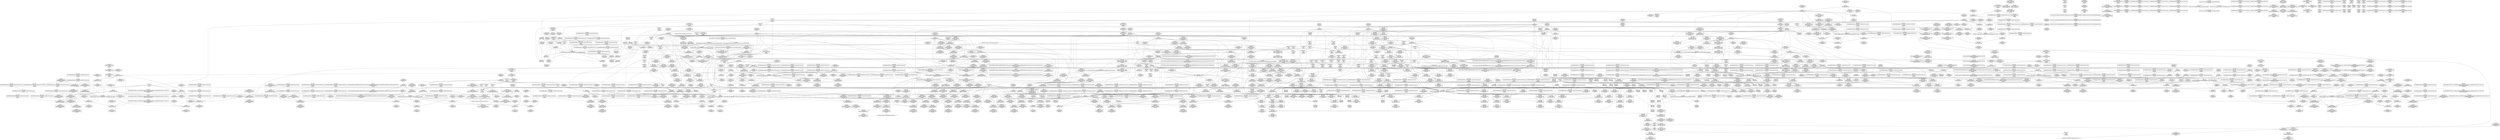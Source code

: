 digraph {
	CE0x518e720 [shape=record,shape=Mrecord,label="{CE0x518e720|i64*_getelementptr_inbounds_(_4_x_i64_,_4_x_i64_*___llvm_gcov_ctr135,_i64_0,_i64_3)|*Constant*|*SummSource*}"]
	CE0x511cf50 [shape=record,shape=Mrecord,label="{CE0x511cf50|avc_has_perm:_requested|Function::avc_has_perm&Arg::requested::}"]
	CE0x5169d60 [shape=record,shape=Mrecord,label="{CE0x5169d60|task_sid:_call|security/selinux/hooks.c,208|*SummSource*}"]
	CE0x51d42e0 [shape=record,shape=Mrecord,label="{CE0x51d42e0|__rcu_read_unlock:_tmp2|*SummSource*}"]
	CE0x5109930 [shape=record,shape=Mrecord,label="{CE0x5109930|rcu_read_lock:_tmp3|*SummSink*}"]
	CE0x517b590 [shape=record,shape=Mrecord,label="{CE0x517b590|rcu_lock_acquire:_tmp3}"]
	CE0x513d7f0 [shape=record,shape=Mrecord,label="{CE0x513d7f0|current_sid:_tmp22|security/selinux/hooks.c,218}"]
	CE0x51ede50 [shape=record,shape=Mrecord,label="{CE0x51ede50|__preempt_count_add:_tmp2|*SummSink*}"]
	CE0x50f7ff0 [shape=record,shape=Mrecord,label="{CE0x50f7ff0|avc_has_perm:_ssid|Function::avc_has_perm&Arg::ssid::|*SummSink*}"]
	CE0x522d650 [shape=record,shape=Mrecord,label="{CE0x522d650|__preempt_count_add:_tmp|*SummSource*}"]
	CE0x51093d0 [shape=record,shape=Mrecord,label="{CE0x51093d0|current_sid:_tmp13|security/selinux/hooks.c,218|*SummSink*}"]
	CE0x5209e90 [shape=record,shape=Mrecord,label="{CE0x5209e90|i64*_getelementptr_inbounds_(_4_x_i64_,_4_x_i64_*___llvm_gcov_ctr129,_i64_0,_i64_0)|*Constant*|*SummSink*}"]
	CE0x515d040 [shape=record,shape=Mrecord,label="{CE0x515d040|rcu_read_unlock:_if.then}"]
	CE0x51f4b40 [shape=record,shape=Mrecord,label="{CE0x51f4b40|i64*_getelementptr_inbounds_(_4_x_i64_,_4_x_i64_*___llvm_gcov_ctr129,_i64_0,_i64_3)|*Constant*}"]
	CE0x5166690 [shape=record,shape=Mrecord,label="{CE0x5166690|task_sid:_do.end|*SummSource*}"]
	CE0x510de10 [shape=record,shape=Mrecord,label="{CE0x510de10|i64*_getelementptr_inbounds_(_11_x_i64_,_11_x_i64_*___llvm_gcov_ctr125,_i64_0,_i64_10)|*Constant*|*SummSource*}"]
	CE0x5151c00 [shape=record,shape=Mrecord,label="{CE0x5151c00|task_sid:_tmp13|security/selinux/hooks.c,208}"]
	CE0x513f2e0 [shape=record,shape=Mrecord,label="{CE0x513f2e0|current_sid:_tmp24|security/selinux/hooks.c,220}"]
	CE0x50ef200 [shape=record,shape=Mrecord,label="{CE0x50ef200|i64*_getelementptr_inbounds_(_11_x_i64_,_11_x_i64_*___llvm_gcov_ctr125,_i64_0,_i64_1)|*Constant*}"]
	CE0x5122e30 [shape=record,shape=Mrecord,label="{CE0x5122e30|GLOBAL:_get_current|*Constant*}"]
	CE0x5104a70 [shape=record,shape=Mrecord,label="{CE0x5104a70|current_has_perm:_entry|*SummSink*}"]
	CE0x51739b0 [shape=record,shape=Mrecord,label="{CE0x51739b0|_ret_void,_!dbg_!27717|include/linux/rcupdate.h,424}"]
	CE0x51a7810 [shape=record,shape=Mrecord,label="{CE0x51a7810|rcu_read_lock:_tmp19|include/linux/rcupdate.h,882|*SummSource*}"]
	CE0x51d6fc0 [shape=record,shape=Mrecord,label="{CE0x51d6fc0|rcu_lock_release:_tmp7|*SummSink*}"]
	CE0x51aa130 [shape=record,shape=Mrecord,label="{CE0x51aa130|__preempt_count_sub:_entry|*SummSource*}"]
	CE0x5115060 [shape=record,shape=Mrecord,label="{CE0x5115060|current_sid:_entry|*SummSource*}"]
	CE0x5180e80 [shape=record,shape=Mrecord,label="{CE0x5180e80|__rcu_read_lock:_tmp2}"]
	CE0x516aab0 [shape=record,shape=Mrecord,label="{CE0x516aab0|rcu_lock_acquire:_entry}"]
	CE0x50f1120 [shape=record,shape=Mrecord,label="{CE0x50f1120|current_has_perm:_tmp2|*SummSource*}"]
	CE0x511d0f0 [shape=record,shape=Mrecord,label="{CE0x511d0f0|current_sid:_tmp20|security/selinux/hooks.c,218|*SummSource*}"]
	CE0x50fb5d0 [shape=record,shape=Mrecord,label="{CE0x50fb5d0|current_sid:_tmp8|security/selinux/hooks.c,218|*SummSource*}"]
	CE0x5168970 [shape=record,shape=Mrecord,label="{CE0x5168970|GLOBAL:___rcu_read_lock|*Constant*|*SummSource*}"]
	CE0x522daf0 [shape=record,shape=Mrecord,label="{CE0x522daf0|GLOBAL:___preempt_count|Global_var:__preempt_count}"]
	CE0x51ad5b0 [shape=record,shape=Mrecord,label="{CE0x51ad5b0|rcu_read_unlock:_tmp14|include/linux/rcupdate.h,933}"]
	CE0x51dd640 [shape=record,shape=Mrecord,label="{CE0x51dd640|__preempt_count_add:_tmp7|./arch/x86/include/asm/preempt.h,73|*SummSource*}"]
	CE0x514f900 [shape=record,shape=Mrecord,label="{CE0x514f900|task_sid:_tmp5|security/selinux/hooks.c,208}"]
	CE0x519d080 [shape=record,shape=Mrecord,label="{CE0x519d080|rcu_lock_acquire:_tmp1|*SummSink*}"]
	CE0x51b3970 [shape=record,shape=Mrecord,label="{CE0x51b3970|rcu_lock_release:_tmp3|*SummSource*}"]
	CE0x5155ce0 [shape=record,shape=Mrecord,label="{CE0x5155ce0|task_sid:_tmp23|security/selinux/hooks.c,208|*SummSource*}"]
	CE0x51f47f0 [shape=record,shape=Mrecord,label="{CE0x51f47f0|__rcu_read_unlock:_tmp7|include/linux/rcupdate.h,245}"]
	CE0x510faa0 [shape=record,shape=Mrecord,label="{CE0x510faa0|i32_2|*Constant*|*SummSink*}"]
	CE0x5163c20 [shape=record,shape=Mrecord,label="{CE0x5163c20|cred_sid:_sid|security/selinux/hooks.c,197|*SummSource*}"]
	CE0x50fa5f0 [shape=record,shape=Mrecord,label="{CE0x50fa5f0|task_sid:_tmp16|security/selinux/hooks.c,208}"]
	CE0x5196210 [shape=record,shape=Mrecord,label="{CE0x5196210|GLOBAL:___preempt_count_add|*Constant*|*SummSink*}"]
	CE0x516d1d0 [shape=record,shape=Mrecord,label="{CE0x516d1d0|GLOBAL:_lock_release|*Constant*}"]
	CE0x51db040 [shape=record,shape=Mrecord,label="{CE0x51db040|rcu_lock_release:_bb|*SummSink*}"]
	CE0x5119670 [shape=record,shape=Mrecord,label="{CE0x5119670|GLOBAL:_current_has_perm|*Constant*|*SummSink*}"]
	CE0x5176650 [shape=record,shape=Mrecord,label="{CE0x5176650|i64*_getelementptr_inbounds_(_4_x_i64_,_4_x_i64_*___llvm_gcov_ctr130,_i64_0,_i64_0)|*Constant*|*SummSource*}"]
	CE0x5175880 [shape=record,shape=Mrecord,label="{CE0x5175880|i64*_getelementptr_inbounds_(_4_x_i64_,_4_x_i64_*___llvm_gcov_ctr130,_i64_0,_i64_2)|*Constant*|*SummSource*}"]
	CE0x51eb300 [shape=record,shape=Mrecord,label="{CE0x51eb300|i64_1|*Constant*}"]
	CE0x64894d0 [shape=record,shape=Mrecord,label="{CE0x64894d0|i64_1|*Constant*}"]
	CE0x5166970 [shape=record,shape=Mrecord,label="{CE0x5166970|task_sid:_bb|*SummSource*}"]
	CE0x51144a0 [shape=record,shape=Mrecord,label="{CE0x51144a0|_ret_i32_%call2,_!dbg_!27718|security/selinux/hooks.c,1544}"]
	CE0x516d240 [shape=record,shape=Mrecord,label="{CE0x516d240|_call_void_lock_release(%struct.lockdep_map*_%map,_i32_1,_i64_ptrtoint_(i8*_blockaddress(_rcu_lock_release,_%__here)_to_i64))_#10,_!dbg_!27716|include/linux/rcupdate.h,423|*SummSource*}"]
	"CONST[source:2(external),value:2(dynamic)][purpose:{subject}]"
	CE0x51a1470 [shape=record,shape=Mrecord,label="{CE0x51a1470|rcu_read_lock:_call|include/linux/rcupdate.h,882|*SummSink*}"]
	CE0x5124fe0 [shape=record,shape=Mrecord,label="{CE0x5124fe0|i1_true|*Constant*|*SummSource*}"]
	CE0x510a990 [shape=record,shape=Mrecord,label="{CE0x510a990|_call_void_mcount()_#3|*SummSource*}"]
	CE0x51aa930 [shape=record,shape=Mrecord,label="{CE0x51aa930|rcu_read_unlock:_tmp5|include/linux/rcupdate.h,933|*SummSource*}"]
	CE0x5188d70 [shape=record,shape=Mrecord,label="{CE0x5188d70|rcu_read_lock:_tmp18|include/linux/rcupdate.h,882}"]
	CE0x5180ef0 [shape=record,shape=Mrecord,label="{CE0x5180ef0|__rcu_read_lock:_tmp2|*SummSource*}"]
	CE0x519ff80 [shape=record,shape=Mrecord,label="{CE0x519ff80|rcu_read_unlock:_tmp11|include/linux/rcupdate.h,933|*SummSource*}"]
	CE0x5175370 [shape=record,shape=Mrecord,label="{CE0x5175370|__rcu_read_lock:_do.body}"]
	CE0x510e840 [shape=record,shape=Mrecord,label="{CE0x510e840|i64_0|*Constant*|*SummSource*}"]
	"CONST[source:0(mediator),value:2(dynamic)][purpose:{object}]"
	CE0x5128460 [shape=record,shape=Mrecord,label="{CE0x5128460|task_sid:_tmp3}"]
	CE0x5150b00 [shape=record,shape=Mrecord,label="{CE0x5150b00|i64*_getelementptr_inbounds_(_13_x_i64_,_13_x_i64_*___llvm_gcov_ctr126,_i64_0,_i64_1)|*Constant*|*SummSink*}"]
	CE0x51d6e00 [shape=record,shape=Mrecord,label="{CE0x51d6e00|rcu_lock_release:_tmp7}"]
	CE0x519d760 [shape=record,shape=Mrecord,label="{CE0x519d760|_ret_void,_!dbg_!27719|./arch/x86/include/asm/preempt.h,73}"]
	CE0x5169010 [shape=record,shape=Mrecord,label="{CE0x5169010|cred_sid:_tmp}"]
	CE0x5170ff0 [shape=record,shape=Mrecord,label="{CE0x5170ff0|rcu_read_unlock:_tmp3|*SummSource*}"]
	CE0x51520f0 [shape=record,shape=Mrecord,label="{CE0x51520f0|task_sid:_call3|security/selinux/hooks.c,208}"]
	CE0x51092f0 [shape=record,shape=Mrecord,label="{CE0x51092f0|current_sid:_tmp13|security/selinux/hooks.c,218}"]
	CE0x513f3d0 [shape=record,shape=Mrecord,label="{CE0x513f3d0|current_sid:_tmp24|security/selinux/hooks.c,220|*SummSource*}"]
	CE0x5119de0 [shape=record,shape=Mrecord,label="{CE0x5119de0|%struct.common_audit_data*_null|*Constant*|*SummSource*}"]
	CE0x51568e0 [shape=record,shape=Mrecord,label="{CE0x51568e0|i64*_getelementptr_inbounds_(_13_x_i64_,_13_x_i64_*___llvm_gcov_ctr126,_i64_0,_i64_11)|*Constant*|*SummSink*}"]
	CE0x51607b0 [shape=record,shape=Mrecord,label="{CE0x51607b0|task_sid:_tmp7|security/selinux/hooks.c,208}"]
	CE0x510ba40 [shape=record,shape=Mrecord,label="{CE0x510ba40|current_sid:_tmp7|security/selinux/hooks.c,218|*SummSource*}"]
	CE0x519bb30 [shape=record,shape=Mrecord,label="{CE0x519bb30|__rcu_read_lock:_tmp5|include/linux/rcupdate.h,239|*SummSink*}"]
	CE0x510e740 [shape=record,shape=Mrecord,label="{CE0x510e740|0:_i8,_:_GCMR_current_sid.__warned_internal_global_i8_0,_section_.data.unlikely_,_align_1:_elem_0:default:}"]
	CE0x5150060 [shape=record,shape=Mrecord,label="{CE0x5150060|task_sid:_land.lhs.true|*SummSource*}"]
	CE0x517d5e0 [shape=record,shape=Mrecord,label="{CE0x517d5e0|rcu_lock_acquire:___here}"]
	CE0x5102940 [shape=record,shape=Mrecord,label="{CE0x5102940|i64*_getelementptr_inbounds_(_2_x_i64_,_2_x_i64_*___llvm_gcov_ctr98,_i64_0,_i64_1)|*Constant*}"]
	CE0x5175a40 [shape=record,shape=Mrecord,label="{CE0x5175a40|i64*_getelementptr_inbounds_(_4_x_i64_,_4_x_i64_*___llvm_gcov_ctr130,_i64_0,_i64_2)|*Constant*|*SummSink*}"]
	CE0x51d88f0 [shape=record,shape=Mrecord,label="{CE0x51d88f0|GLOBAL:_lock_acquire|*Constant*|*SummSource*}"]
	CE0x515c140 [shape=record,shape=Mrecord,label="{CE0x515c140|_ret_void,_!dbg_!27735|include/linux/rcupdate.h,938|*SummSource*}"]
	CE0x51ec1a0 [shape=record,shape=Mrecord,label="{CE0x51ec1a0|__rcu_read_unlock:_tmp1}"]
	CE0x5158160 [shape=record,shape=Mrecord,label="{CE0x5158160|task_sid:_tmp27|security/selinux/hooks.c,208|*SummSink*}"]
	CE0x516d920 [shape=record,shape=Mrecord,label="{CE0x516d920|GLOBAL:_lock_release|*Constant*|*SummSource*}"]
	CE0x51a7d50 [shape=record,shape=Mrecord,label="{CE0x51a7d50|rcu_read_lock:_tmp20|include/linux/rcupdate.h,882|*SummSource*}"]
	CE0x5163760 [shape=record,shape=Mrecord,label="{CE0x5163760|i64*_getelementptr_inbounds_(_13_x_i64_,_13_x_i64_*___llvm_gcov_ctr126,_i64_0,_i64_8)|*Constant*|*SummSink*}"]
	CE0x50ef710 [shape=record,shape=Mrecord,label="{CE0x50ef710|_call_void_mcount()_#3|*SummSource*}"]
	CE0x51a7ec0 [shape=record,shape=Mrecord,label="{CE0x51a7ec0|rcu_read_lock:_tmp20|include/linux/rcupdate.h,882|*SummSink*}"]
	CE0x50f8760 [shape=record,shape=Mrecord,label="{CE0x50f8760|i16_2|*Constant*|*SummSource*}"]
	CE0x6489540 [shape=record,shape=Mrecord,label="{CE0x6489540|selinux_task_create:_tmp|*SummSink*}"]
	CE0x51a2800 [shape=record,shape=Mrecord,label="{CE0x51a2800|cred_sid:_tmp4|*LoadInst*|security/selinux/hooks.c,196|*SummSink*}"]
	CE0x50ff2e0 [shape=record,shape=Mrecord,label="{CE0x50ff2e0|GLOBAL:_current_task|Global_var:current_task}"]
	CE0x513fff0 [shape=record,shape=Mrecord,label="{CE0x513fff0|_call_void_rcu_read_lock()_#10,_!dbg_!27712|security/selinux/hooks.c,207|*SummSink*}"]
	CE0x5199350 [shape=record,shape=Mrecord,label="{CE0x5199350|_call_void_asm_sideeffect_,_memory_,_dirflag_,_fpsr_,_flags_()_#3,_!dbg_!27714,_!srcloc_!27715|include/linux/rcupdate.h,239|*SummSource*}"]
	CE0x51d69a0 [shape=record,shape=Mrecord,label="{CE0x51d69a0|rcu_lock_release:_tmp6|*SummSink*}"]
	CE0x50f4fd0 [shape=record,shape=Mrecord,label="{CE0x50f4fd0|task_sid:_bb|*SummSink*}"]
	CE0x51a77a0 [shape=record,shape=Mrecord,label="{CE0x51a77a0|rcu_read_lock:_tmp19|include/linux/rcupdate.h,882}"]
	CE0x5138480 [shape=record,shape=Mrecord,label="{CE0x5138480|current_has_perm:_tmp|*SummSink*}"]
	CE0x51a63d0 [shape=record,shape=Mrecord,label="{CE0x51a63d0|i64*_getelementptr_inbounds_(_4_x_i64_,_4_x_i64_*___llvm_gcov_ctr130,_i64_0,_i64_1)|*Constant*|*SummSource*}"]
	CE0x520cd20 [shape=record,shape=Mrecord,label="{CE0x520cd20|__preempt_count_sub:_tmp3|*SummSink*}"]
	CE0x51e9170 [shape=record,shape=Mrecord,label="{CE0x51e9170|_call_void_mcount()_#3|*SummSink*}"]
	CE0x510f720 [shape=record,shape=Mrecord,label="{CE0x510f720|i64*_getelementptr_inbounds_(_2_x_i64_,_2_x_i64_*___llvm_gcov_ctr271,_i64_0,_i64_0)|*Constant*|*SummSource*}"]
	CE0x51868e0 [shape=record,shape=Mrecord,label="{CE0x51868e0|rcu_read_unlock:_tmp13|include/linux/rcupdate.h,933}"]
	CE0x5118490 [shape=record,shape=Mrecord,label="{CE0x5118490|get_current:_tmp4|./arch/x86/include/asm/current.h,14}"]
	CE0x516de30 [shape=record,shape=Mrecord,label="{CE0x516de30|i32_1|*Constant*}"]
	CE0x51668a0 [shape=record,shape=Mrecord,label="{CE0x51668a0|task_sid:_bb}"]
	CE0x51ecee0 [shape=record,shape=Mrecord,label="{CE0x51ecee0|rcu_lock_release:_tmp6}"]
	CE0x51235d0 [shape=record,shape=Mrecord,label="{CE0x51235d0|current_sid:_sid|security/selinux/hooks.c,220|*SummSink*}"]
	CE0x51977c0 [shape=record,shape=Mrecord,label="{CE0x51977c0|rcu_read_unlock:_do.body|*SummSink*}"]
	CE0x50fd4f0 [shape=record,shape=Mrecord,label="{CE0x50fd4f0|i8*_getelementptr_inbounds_(_25_x_i8_,_25_x_i8_*_.str3,_i32_0,_i32_0)|*Constant*}"]
	CE0x5156ce0 [shape=record,shape=Mrecord,label="{CE0x5156ce0|task_sid:_tmp25|security/selinux/hooks.c,208|*SummSource*}"]
	CE0x51518d0 [shape=record,shape=Mrecord,label="{CE0x51518d0|_call_void_mcount()_#3|*SummSink*}"]
	CE0x519cde0 [shape=record,shape=Mrecord,label="{CE0x519cde0|rcu_lock_acquire:_tmp1}"]
	CE0x5142cb0 [shape=record,shape=Mrecord,label="{CE0x5142cb0|GLOBAL:_rcu_read_unlock|*Constant*|*SummSink*}"]
	CE0x51ac290 [shape=record,shape=Mrecord,label="{CE0x51ac290|__rcu_read_lock:_tmp4|include/linux/rcupdate.h,239|*SummSource*}"]
	CE0x5107e50 [shape=record,shape=Mrecord,label="{CE0x5107e50|i64*_getelementptr_inbounds_(_11_x_i64_,_11_x_i64_*___llvm_gcov_ctr125,_i64_0,_i64_8)|*Constant*|*SummSource*}"]
	CE0x5150340 [shape=record,shape=Mrecord,label="{CE0x5150340|_call_void_mcount()_#3}"]
	CE0x5155080 [shape=record,shape=Mrecord,label="{CE0x5155080|GLOBAL:_rcu_read_lock|*Constant*}"]
	CE0x5162c60 [shape=record,shape=Mrecord,label="{CE0x5162c60|rcu_read_lock:_tmp8|include/linux/rcupdate.h,882|*SummSource*}"]
	CE0x50fec50 [shape=record,shape=Mrecord,label="{CE0x50fec50|current_has_perm:_call|security/selinux/hooks.c,1542}"]
	CE0x5150530 [shape=record,shape=Mrecord,label="{CE0x5150530|_call_void_mcount()_#3|*SummSink*}"]
	CE0x51b2fd0 [shape=record,shape=Mrecord,label="{CE0x51b2fd0|rcu_read_unlock:_tmp20|include/linux/rcupdate.h,933}"]
	CE0x5110800 [shape=record,shape=Mrecord,label="{CE0x5110800|i32_1|*Constant*|*SummSink*}"]
	CE0x5172610 [shape=record,shape=Mrecord,label="{CE0x5172610|GLOBAL:_rcu_lock_release|*Constant*}"]
	CE0x513bdd0 [shape=record,shape=Mrecord,label="{CE0x513bdd0|rcu_read_lock:_tmp12|include/linux/rcupdate.h,882|*SummSink*}"]
	CE0x5160fb0 [shape=record,shape=Mrecord,label="{CE0x5160fb0|task_sid:_do.end6|*SummSink*}"]
	CE0x514e4d0 [shape=record,shape=Mrecord,label="{CE0x514e4d0|rcu_read_lock:_do.end}"]
	CE0x5163c90 [shape=record,shape=Mrecord,label="{CE0x5163c90|cred_sid:_sid|security/selinux/hooks.c,197}"]
	CE0x51a6c20 [shape=record,shape=Mrecord,label="{CE0x51a6c20|i64*_getelementptr_inbounds_(_4_x_i64_,_4_x_i64_*___llvm_gcov_ctr130,_i64_0,_i64_0)|*Constant*|*SummSink*}"]
	CE0x5174b00 [shape=record,shape=Mrecord,label="{CE0x5174b00|_ret_void,_!dbg_!27717|include/linux/rcupdate.h,245}"]
	CE0x515f0c0 [shape=record,shape=Mrecord,label="{CE0x515f0c0|i64*_getelementptr_inbounds_(_13_x_i64_,_13_x_i64_*___llvm_gcov_ctr126,_i64_0,_i64_1)|*Constant*}"]
	CE0x51020d0 [shape=record,shape=Mrecord,label="{CE0x51020d0|selinux_task_create:_call|security/selinux/hooks.c,3450|*SummSink*}"]
	CE0x51a7120 [shape=record,shape=Mrecord,label="{CE0x51a7120|rcu_read_unlock:_tmp9|include/linux/rcupdate.h,933|*SummSink*}"]
	CE0x5170670 [shape=record,shape=Mrecord,label="{CE0x5170670|task_sid:_tmp18|security/selinux/hooks.c,208|*SummSink*}"]
	CE0x51a8740 [shape=record,shape=Mrecord,label="{CE0x51a8740|rcu_read_lock:_tmp7|include/linux/rcupdate.h,882|*SummSink*}"]
	CE0x5125740 [shape=record,shape=Mrecord,label="{CE0x5125740|i64_3|*Constant*|*SummSource*}"]
	CE0x5163b10 [shape=record,shape=Mrecord,label="{CE0x5163b10|cred_sid:_tmp5|security/selinux/hooks.c,196|*SummSink*}"]
	CE0x5115590 [shape=record,shape=Mrecord,label="{CE0x5115590|current_has_perm:_tmp|*SummSource*}"]
	CE0x5114090 [shape=record,shape=Mrecord,label="{CE0x5114090|get_current:_tmp3|*SummSource*}"]
	CE0x51215e0 [shape=record,shape=Mrecord,label="{CE0x51215e0|i8*_getelementptr_inbounds_(_25_x_i8_,_25_x_i8_*_.str45,_i32_0,_i32_0)|*Constant*|*SummSource*}"]
	CE0x5199780 [shape=record,shape=Mrecord,label="{CE0x5199780|rcu_read_unlock:_land.lhs.true2}"]
	CE0x51618f0 [shape=record,shape=Mrecord,label="{CE0x51618f0|task_sid:_tmp7|security/selinux/hooks.c,208|*SummSource*}"]
	CE0x5181210 [shape=record,shape=Mrecord,label="{CE0x5181210|COLLAPSED:_GCMRE___llvm_gcov_ctr128_internal_global_4_x_i64_zeroinitializer:_elem_0:default:}"]
	CE0x5171a00 [shape=record,shape=Mrecord,label="{CE0x5171a00|rcu_read_unlock:_tmp21|include/linux/rcupdate.h,935|*SummSource*}"]
	CE0x511b600 [shape=record,shape=Mrecord,label="{CE0x511b600|i8*_getelementptr_inbounds_(_45_x_i8_,_45_x_i8_*_.str12,_i32_0,_i32_0)|*Constant*}"]
	CE0x50ee000 [shape=record,shape=Mrecord,label="{CE0x50ee000|_ret_i32_%tmp24,_!dbg_!27742|security/selinux/hooks.c,220|*SummSource*}"]
	CE0x51daed0 [shape=record,shape=Mrecord,label="{CE0x51daed0|rcu_lock_release:_bb}"]
	CE0x517b430 [shape=record,shape=Mrecord,label="{CE0x517b430|i64_1|*Constant*}"]
	CE0x5104d80 [shape=record,shape=Mrecord,label="{CE0x5104d80|current_has_perm:_tsk|Function::current_has_perm&Arg::tsk::|*SummSource*}"]
	CE0x51a2930 [shape=record,shape=Mrecord,label="{CE0x51a2930|cred_sid:_tmp5|security/selinux/hooks.c,196}"]
	CE0x513b180 [shape=record,shape=Mrecord,label="{CE0x513b180|rcu_read_lock:_tmp9|include/linux/rcupdate.h,882}"]
	CE0x5114750 [shape=record,shape=Mrecord,label="{CE0x5114750|get_current:_tmp}"]
	CE0x51168f0 [shape=record,shape=Mrecord,label="{CE0x51168f0|_ret_%struct.task_struct*_%tmp4,_!dbg_!27714|./arch/x86/include/asm/current.h,14|*SummSource*}"]
	CE0x51a1a00 [shape=record,shape=Mrecord,label="{CE0x51a1a00|rcu_read_unlock:_if.end}"]
	CE0x5127d30 [shape=record,shape=Mrecord,label="{CE0x5127d30|current_sid:_tobool|security/selinux/hooks.c,218|*SummSource*}"]
	CE0x51a1990 [shape=record,shape=Mrecord,label="{CE0x51a1990|__rcu_read_lock:_tmp6|include/linux/rcupdate.h,240}"]
	CE0x5164a20 [shape=record,shape=Mrecord,label="{CE0x5164a20|rcu_read_lock:_tmp1}"]
	CE0x51a85d0 [shape=record,shape=Mrecord,label="{CE0x51a85d0|rcu_read_lock:_tmp7|include/linux/rcupdate.h,882|*SummSource*}"]
	CE0x516eee0 [shape=record,shape=Mrecord,label="{CE0x516eee0|i64*_getelementptr_inbounds_(_13_x_i64_,_13_x_i64_*___llvm_gcov_ctr126,_i64_0,_i64_9)|*Constant*|*SummSink*}"]
	CE0x5101f40 [shape=record,shape=Mrecord,label="{CE0x5101f40|get_current:_tmp|*SummSink*}"]
	CE0x5199a30 [shape=record,shape=Mrecord,label="{CE0x5199a30|rcu_lock_release:_tmp2|*SummSink*}"]
	CE0x50eece0 [shape=record,shape=Mrecord,label="{CE0x50eece0|current_sid:_do.end|*SummSink*}"]
	CE0x50f9820 [shape=record,shape=Mrecord,label="{CE0x50f9820|i64_6|*Constant*|*SummSink*}"]
	CE0x51af780 [shape=record,shape=Mrecord,label="{CE0x51af780|rcu_read_unlock:_tmp16|include/linux/rcupdate.h,933|*SummSink*}"]
	CE0x5196280 [shape=record,shape=Mrecord,label="{CE0x5196280|GLOBAL:___preempt_count_add|*Constant*|*SummSource*}"]
	CE0x50f53e0 [shape=record,shape=Mrecord,label="{CE0x50f53e0|i64*_getelementptr_inbounds_(_11_x_i64_,_11_x_i64_*___llvm_gcov_ctr125,_i64_0,_i64_0)|*Constant*|*SummSink*}"]
	CE0x5123ad0 [shape=record,shape=Mrecord,label="{CE0x5123ad0|current_sid:_tmp21|security/selinux/hooks.c,218}"]
	CE0x5152a40 [shape=record,shape=Mrecord,label="{CE0x5152a40|i64*_getelementptr_inbounds_(_11_x_i64_,_11_x_i64_*___llvm_gcov_ctr127,_i64_0,_i64_1)|*Constant*|*SummSource*}"]
	CE0x51399c0 [shape=record,shape=Mrecord,label="{CE0x51399c0|rcu_read_lock:_tmp5|include/linux/rcupdate.h,882|*SummSink*}"]
	CE0x5180900 [shape=record,shape=Mrecord,label="{CE0x5180900|void_(i32*,_i32,_i32*)*_asm_addl_$1,_%gs:$0_,_*m,ri,*m,_dirflag_,_fpsr_,_flags_|*SummSource*}"]
	CE0x519a150 [shape=record,shape=Mrecord,label="{CE0x519a150|_call_void___preempt_count_sub(i32_1)_#10,_!dbg_!27715|include/linux/rcupdate.h,244}"]
	CE0x5151d60 [shape=record,shape=Mrecord,label="{CE0x5151d60|task_sid:_tmp13|security/selinux/hooks.c,208|*SummSource*}"]
	CE0x5142450 [shape=record,shape=Mrecord,label="{CE0x5142450|__preempt_count_sub:_tmp1|*SummSource*}"]
	CE0x5129710 [shape=record,shape=Mrecord,label="{CE0x5129710|get_current:_tmp4|./arch/x86/include/asm/current.h,14}"]
	CE0x5166780 [shape=record,shape=Mrecord,label="{CE0x5166780|task_sid:_do.end|*SummSink*}"]
	CE0x51b1f10 [shape=record,shape=Mrecord,label="{CE0x51b1f10|i8*_getelementptr_inbounds_(_44_x_i8_,_44_x_i8_*_.str47,_i32_0,_i32_0)|*Constant*|*SummSink*}"]
	CE0x51eb5a0 [shape=record,shape=Mrecord,label="{CE0x51eb5a0|rcu_lock_release:_tmp1|*SummSource*}"]
	CE0x51ab640 [shape=record,shape=Mrecord,label="{CE0x51ab640|_call_void___preempt_count_add(i32_1)_#10,_!dbg_!27711|include/linux/rcupdate.h,239}"]
	CE0x51043c0 [shape=record,shape=Mrecord,label="{CE0x51043c0|i64_1|*Constant*|*SummSource*}"]
	CE0x5167e80 [shape=record,shape=Mrecord,label="{CE0x5167e80|task_sid:_tmp16|security/selinux/hooks.c,208|*SummSink*}"]
	CE0x513b530 [shape=record,shape=Mrecord,label="{CE0x513b530|rcu_read_lock:_tmp9|include/linux/rcupdate.h,882|*SummSink*}"]
	CE0x50f58a0 [shape=record,shape=Mrecord,label="{CE0x50f58a0|task_sid:_tobool1|security/selinux/hooks.c,208|*SummSource*}"]
	CE0x519ada0 [shape=record,shape=Mrecord,label="{CE0x519ada0|i64*_getelementptr_inbounds_(_4_x_i64_,_4_x_i64_*___llvm_gcov_ctr130,_i64_0,_i64_3)|*Constant*|*SummSource*}"]
	CE0x516a930 [shape=record,shape=Mrecord,label="{CE0x516a930|GLOBAL:_rcu_lock_acquire|*Constant*|*SummSource*}"]
	CE0x5180f90 [shape=record,shape=Mrecord,label="{CE0x5180f90|i64*_getelementptr_inbounds_(_4_x_i64_,_4_x_i64_*___llvm_gcov_ctr134,_i64_0,_i64_1)|*Constant*|*SummSource*}"]
	CE0x516d4e0 [shape=record,shape=Mrecord,label="{CE0x516d4e0|i64*_getelementptr_inbounds_(_4_x_i64_,_4_x_i64_*___llvm_gcov_ctr133,_i64_0,_i64_3)|*Constant*}"]
	CE0x50f3d70 [shape=record,shape=Mrecord,label="{CE0x50f3d70|current_sid:_tmp6|security/selinux/hooks.c,218|*SummSink*}"]
	CE0x51e9510 [shape=record,shape=Mrecord,label="{CE0x51e9510|__preempt_count_add:_bb|*SummSource*}"]
	CE0x517e5a0 [shape=record,shape=Mrecord,label="{CE0x517e5a0|i64*_getelementptr_inbounds_(_4_x_i64_,_4_x_i64_*___llvm_gcov_ctr135,_i64_0,_i64_0)|*Constant*|*SummSink*}"]
	CE0x513de10 [shape=record,shape=Mrecord,label="{CE0x513de10|current_sid:_tmp23|security/selinux/hooks.c,218|*SummSource*}"]
	CE0x5192a10 [shape=record,shape=Mrecord,label="{CE0x5192a10|__rcu_read_unlock:_tmp3|*SummSource*}"]
	CE0x51585d0 [shape=record,shape=Mrecord,label="{CE0x51585d0|task_sid:_call7|security/selinux/hooks.c,208|*SummSource*}"]
	CE0x5142ec0 [shape=record,shape=Mrecord,label="{CE0x5142ec0|GLOBAL:_rcu_read_unlock|*Constant*|*SummSource*}"]
	CE0x517cfa0 [shape=record,shape=Mrecord,label="{CE0x517cfa0|i64*_getelementptr_inbounds_(_4_x_i64_,_4_x_i64_*___llvm_gcov_ctr130,_i64_0,_i64_0)|*Constant*}"]
	CE0x5186a10 [shape=record,shape=Mrecord,label="{CE0x5186a10|rcu_read_unlock:_tmp13|include/linux/rcupdate.h,933|*SummSource*}"]
	CE0x5168670 [shape=record,shape=Mrecord,label="{CE0x5168670|i64*_getelementptr_inbounds_(_13_x_i64_,_13_x_i64_*___llvm_gcov_ctr126,_i64_0,_i64_8)|*Constant*|*SummSource*}"]
	CE0x50f24c0 [shape=record,shape=Mrecord,label="{CE0x50f24c0|selinux_task_create:_bb}"]
	CE0x51101d0 [shape=record,shape=Mrecord,label="{CE0x51101d0|i64_ptrtoint_(i8*_blockaddress(_rcu_lock_acquire,_%__here)_to_i64)|*Constant*}"]
	CE0x50fc240 [shape=record,shape=Mrecord,label="{CE0x50fc240|current_sid:_tmp12|security/selinux/hooks.c,218|*SummSource*}"]
	CE0x5123560 [shape=record,shape=Mrecord,label="{CE0x5123560|current_sid:_cred|security/selinux/hooks.c,218}"]
	CE0x5174320 [shape=record,shape=Mrecord,label="{CE0x5174320|GLOBAL:___rcu_read_unlock|*Constant*|*SummSink*}"]
	CE0x5173160 [shape=record,shape=Mrecord,label="{CE0x5173160|rcu_lock_release:_entry|*SummSink*}"]
	CE0x5120bc0 [shape=record,shape=Mrecord,label="{CE0x5120bc0|cred_sid:_bb|*SummSink*}"]
	CE0x50f1e90 [shape=record,shape=Mrecord,label="{CE0x50f1e90|GLOBAL:_get_current|*Constant*}"]
	CE0x518e790 [shape=record,shape=Mrecord,label="{CE0x518e790|__preempt_count_sub:_tmp6|./arch/x86/include/asm/preempt.h,78}"]
	CE0x515f130 [shape=record,shape=Mrecord,label="{CE0x515f130|i64*_getelementptr_inbounds_(_13_x_i64_,_13_x_i64_*___llvm_gcov_ctr126,_i64_0,_i64_1)|*Constant*|*SummSource*}"]
	CE0x5192b20 [shape=record,shape=Mrecord,label="{CE0x5192b20|__rcu_read_unlock:_tmp3|*SummSink*}"]
	CE0x5159770 [shape=record,shape=Mrecord,label="{CE0x5159770|_ret_i32_%tmp6,_!dbg_!27716|security/selinux/hooks.c,197|*SummSink*}"]
	CE0x513f560 [shape=record,shape=Mrecord,label="{CE0x513f560|current_sid:_tmp24|security/selinux/hooks.c,220|*SummSink*}"]
	CE0x510c150 [shape=record,shape=Mrecord,label="{CE0x510c150|GLOBAL:___llvm_gcov_ctr125|Global_var:__llvm_gcov_ctr125|*SummSource*}"]
	CE0x50fae90 [shape=record,shape=Mrecord,label="{CE0x50fae90|task_sid:_if.then|*SummSource*}"]
	CE0x5127f70 [shape=record,shape=Mrecord,label="{CE0x5127f70|rcu_read_lock:_tmp4|include/linux/rcupdate.h,882|*SummSink*}"]
	CE0x5166a30 [shape=record,shape=Mrecord,label="{CE0x5166a30|rcu_lock_acquire:_entry|*SummSink*}"]
	CE0x51a3590 [shape=record,shape=Mrecord,label="{CE0x51a3590|rcu_read_unlock:_tmp2|*SummSink*}"]
	CE0x51284d0 [shape=record,shape=Mrecord,label="{CE0x51284d0|task_sid:_tmp3|*SummSource*}"]
	CE0x51ac660 [shape=record,shape=Mrecord,label="{CE0x51ac660|i64*_getelementptr_inbounds_(_11_x_i64_,_11_x_i64_*___llvm_gcov_ctr127,_i64_0,_i64_1)|*Constant*|*SummSink*}"]
	CE0x516ef50 [shape=record,shape=Mrecord,label="{CE0x516ef50|task_sid:_tmp20|security/selinux/hooks.c,208}"]
	CE0x50eeb60 [shape=record,shape=Mrecord,label="{CE0x50eeb60|current_sid:_do.end}"]
	CE0x5154200 [shape=record,shape=Mrecord,label="{CE0x5154200|rcu_read_lock:_do.body}"]
	CE0x5161140 [shape=record,shape=Mrecord,label="{CE0x5161140|i64*_getelementptr_inbounds_(_13_x_i64_,_13_x_i64_*___llvm_gcov_ctr126,_i64_0,_i64_0)|*Constant*}"]
	CE0x5169800 [shape=record,shape=Mrecord,label="{CE0x5169800|rcu_read_lock:_tmp2|*SummSink*}"]
	CE0x515c690 [shape=record,shape=Mrecord,label="{CE0x515c690|i64_1|*Constant*}"]
	CE0x511dc10 [shape=record,shape=Mrecord,label="{CE0x511dc10|avc_has_perm:_auditdata|Function::avc_has_perm&Arg::auditdata::}"]
	CE0x5180110 [shape=record,shape=Mrecord,label="{CE0x5180110|i64*_getelementptr_inbounds_(_4_x_i64_,_4_x_i64_*___llvm_gcov_ctr129,_i64_0,_i64_1)|*Constant*|*SummSink*}"]
	CE0x51763b0 [shape=record,shape=Mrecord,label="{CE0x51763b0|i64*_getelementptr_inbounds_(_4_x_i64_,_4_x_i64_*___llvm_gcov_ctr130,_i64_0,_i64_3)|*Constant*}"]
	CE0x5113ff0 [shape=record,shape=Mrecord,label="{CE0x5113ff0|get_current:_tmp3}"]
	CE0x51e9aa0 [shape=record,shape=Mrecord,label="{CE0x51e9aa0|__preempt_count_sub:_do.body}"]
	CE0x5158e90 [shape=record,shape=Mrecord,label="{CE0x5158e90|cred_sid:_entry|*SummSource*}"]
	CE0x50ee8d0 [shape=record,shape=Mrecord,label="{CE0x50ee8d0|GLOBAL:_task_sid|*Constant*|*SummSink*}"]
	CE0x51eefa0 [shape=record,shape=Mrecord,label="{CE0x51eefa0|i64*_getelementptr_inbounds_(_4_x_i64_,_4_x_i64_*___llvm_gcov_ctr128,_i64_0,_i64_0)|*Constant*|*SummSink*}"]
	CE0x510cf30 [shape=record,shape=Mrecord,label="{CE0x510cf30|i64*_getelementptr_inbounds_(_11_x_i64_,_11_x_i64_*___llvm_gcov_ctr127,_i64_0,_i64_0)|*Constant*|*SummSource*}"]
	CE0x5159b00 [shape=record,shape=Mrecord,label="{CE0x5159b00|i64*_getelementptr_inbounds_(_4_x_i64_,_4_x_i64_*___llvm_gcov_ctr129,_i64_0,_i64_0)|*Constant*|*SummSource*}"]
	CE0x51a9d60 [shape=record,shape=Mrecord,label="{CE0x51a9d60|rcu_read_lock:_tobool|include/linux/rcupdate.h,882|*SummSource*}"]
	CE0x510bb70 [shape=record,shape=Mrecord,label="{CE0x510bb70|current_sid:_tmp7|security/selinux/hooks.c,218|*SummSink*}"]
	CE0x51a0590 [shape=record,shape=Mrecord,label="{CE0x51a0590|i64*_getelementptr_inbounds_(_11_x_i64_,_11_x_i64_*___llvm_gcov_ctr132,_i64_0,_i64_1)|*Constant*|*SummSink*}"]
	CE0x5156830 [shape=record,shape=Mrecord,label="{CE0x5156830|i64*_getelementptr_inbounds_(_13_x_i64_,_13_x_i64_*___llvm_gcov_ctr126,_i64_0,_i64_11)|*Constant*|*SummSource*}"]
	CE0x50fecc0 [shape=record,shape=Mrecord,label="{CE0x50fecc0|current_has_perm:_call|security/selinux/hooks.c,1542|*SummSource*}"]
	CE0x5119480 [shape=record,shape=Mrecord,label="{CE0x5119480|current_has_perm:_entry|*SummSource*}"]
	CE0x5197c00 [shape=record,shape=Mrecord,label="{CE0x5197c00|rcu_lock_acquire:_tmp2|*SummSource*}"]
	CE0x50f14a0 [shape=record,shape=Mrecord,label="{CE0x50f14a0|GLOBAL:_current_sid|*Constant*}"]
	CE0x51a0d20 [shape=record,shape=Mrecord,label="{CE0x51a0d20|rcu_read_unlock:_tmp1}"]
	CE0x50f93a0 [shape=record,shape=Mrecord,label="{CE0x50f93a0|i64*_getelementptr_inbounds_(_2_x_i64_,_2_x_i64_*___llvm_gcov_ctr98,_i64_0,_i64_0)|*Constant*|*SummSource*}"]
	CE0x51aa820 [shape=record,shape=Mrecord,label="{CE0x51aa820|rcu_read_unlock:_tmp5|include/linux/rcupdate.h,933}"]
	CE0x519ebf0 [shape=record,shape=Mrecord,label="{CE0x519ebf0|GLOBAL:___llvm_gcov_ctr132|Global_var:__llvm_gcov_ctr132}"]
	CE0x5156040 [shape=record,shape=Mrecord,label="{CE0x5156040|task_sid:_tmp23|security/selinux/hooks.c,208|*SummSink*}"]
	CE0x511bd00 [shape=record,shape=Mrecord,label="{CE0x511bd00|current_sid:_land.lhs.true|*SummSource*}"]
	CE0x51ec130 [shape=record,shape=Mrecord,label="{CE0x51ec130|i64*_getelementptr_inbounds_(_4_x_i64_,_4_x_i64_*___llvm_gcov_ctr134,_i64_0,_i64_1)|*Constant*|*SummSink*}"]
	CE0x5108660 [shape=record,shape=Mrecord,label="{CE0x5108660|get_current:_entry}"]
	CE0x51b1df0 [shape=record,shape=Mrecord,label="{CE0x51b1df0|i8*_getelementptr_inbounds_(_44_x_i8_,_44_x_i8_*_.str47,_i32_0,_i32_0)|*Constant*}"]
	CE0x51eb6a0 [shape=record,shape=Mrecord,label="{CE0x51eb6a0|rcu_lock_acquire:_bb|*SummSource*}"]
	CE0x511e9a0 [shape=record,shape=Mrecord,label="{CE0x511e9a0|_call_void_lockdep_rcu_suspicious(i8*_getelementptr_inbounds_(_25_x_i8_,_25_x_i8_*_.str45,_i32_0,_i32_0),_i32_883,_i8*_getelementptr_inbounds_(_42_x_i8_,_42_x_i8_*_.str46,_i32_0,_i32_0))_#10,_!dbg_!27728|include/linux/rcupdate.h,882|*SummSource*}"]
	CE0x5166d20 [shape=record,shape=Mrecord,label="{CE0x5166d20|GLOBAL:_rcu_lock_map|Global_var:rcu_lock_map}"]
	CE0x5162850 [shape=record,shape=Mrecord,label="{CE0x5162850|rcu_read_unlock:_tmp6|include/linux/rcupdate.h,933|*SummSource*}"]
	CE0x5159170 [shape=record,shape=Mrecord,label="{CE0x5159170|cred_sid:_cred|Function::cred_sid&Arg::cred::}"]
	CE0x51ee050 [shape=record,shape=Mrecord,label="{CE0x51ee050|__preempt_count_sub:_val|Function::__preempt_count_sub&Arg::val::|*SummSource*}"]
	CE0x520dec0 [shape=record,shape=Mrecord,label="{CE0x520dec0|__preempt_count_add:_tmp3}"]
	CE0x517fba0 [shape=record,shape=Mrecord,label="{CE0x517fba0|__rcu_read_unlock:_do.end|*SummSink*}"]
	CE0x510e4f0 [shape=record,shape=Mrecord,label="{CE0x510e4f0|current_sid:_tmp8|security/selinux/hooks.c,218}"]
	CE0x517cb30 [shape=record,shape=Mrecord,label="{CE0x517cb30|GLOBAL:___preempt_count_sub|*Constant*|*SummSink*}"]
	CE0x5181280 [shape=record,shape=Mrecord,label="{CE0x5181280|__rcu_read_lock:_tmp|*SummSource*}"]
	CE0x51f4980 [shape=record,shape=Mrecord,label="{CE0x51f4980|GLOBAL:___preempt_count|Global_var:__preempt_count|*SummSink*}"]
	CE0x5154310 [shape=record,shape=Mrecord,label="{CE0x5154310|rcu_read_lock:_do.body|*SummSource*}"]
	CE0x51d4a90 [shape=record,shape=Mrecord,label="{CE0x51d4a90|_call_void_asm_sideeffect_,_memory_,_dirflag_,_fpsr_,_flags_()_#3,_!dbg_!27711,_!srcloc_!27714|include/linux/rcupdate.h,244|*SummSink*}"]
	CE0x51a6fe0 [shape=record,shape=Mrecord,label="{CE0x51a6fe0|rcu_read_unlock:_tmp9|include/linux/rcupdate.h,933|*SummSource*}"]
	CE0x511cb80 [shape=record,shape=Mrecord,label="{CE0x511cb80|avc_has_perm:_tclass|Function::avc_has_perm&Arg::tclass::|*SummSource*}"]
	CE0x50f99c0 [shape=record,shape=Mrecord,label="{CE0x50f99c0|task_sid:_tmp14|security/selinux/hooks.c,208|*SummSource*}"]
	CE0x51ac220 [shape=record,shape=Mrecord,label="{CE0x51ac220|__rcu_read_lock:_tmp4|include/linux/rcupdate.h,239}"]
	CE0x51ed840 [shape=record,shape=Mrecord,label="{CE0x51ed840|i64*_getelementptr_inbounds_(_4_x_i64_,_4_x_i64_*___llvm_gcov_ctr129,_i64_0,_i64_2)|*Constant*}"]
	CE0x516cec0 [shape=record,shape=Mrecord,label="{CE0x516cec0|rcu_lock_release:_tmp5|include/linux/rcupdate.h,423|*SummSource*}"]
	CE0x51ac5f0 [shape=record,shape=Mrecord,label="{CE0x51ac5f0|rcu_read_lock:_tmp|*SummSink*}"]
	CE0x5139ef0 [shape=record,shape=Mrecord,label="{CE0x5139ef0|rcu_read_lock:_tobool|include/linux/rcupdate.h,882|*SummSink*}"]
	CE0x514ff10 [shape=record,shape=Mrecord,label="{CE0x514ff10|rcu_read_lock:_tobool|include/linux/rcupdate.h,882}"]
	CE0x511cb10 [shape=record,shape=Mrecord,label="{CE0x511cb10|avc_has_perm:_tclass|Function::avc_has_perm&Arg::tclass::}"]
	CE0x50f1f30 [shape=record,shape=Mrecord,label="{CE0x50f1f30|selinux_task_create:_tmp3|*SummSource*}"]
	CE0x515f570 [shape=record,shape=Mrecord,label="{CE0x515f570|_ret_void,_!dbg_!27717|include/linux/rcupdate.h,419|*SummSink*}"]
	CE0x519da10 [shape=record,shape=Mrecord,label="{CE0x519da10|rcu_read_unlock:_land.lhs.true2|*SummSource*}"]
	CE0x51649b0 [shape=record,shape=Mrecord,label="{CE0x51649b0|i64_1|*Constant*}"]
	CE0x5173c60 [shape=record,shape=Mrecord,label="{CE0x5173c60|_call_void___rcu_read_unlock()_#10,_!dbg_!27734|include/linux/rcupdate.h,937}"]
	CE0x51990e0 [shape=record,shape=Mrecord,label="{CE0x51990e0|rcu_read_unlock:_tmp4|include/linux/rcupdate.h,933|*SummSource*}"]
	CE0x50fd3f0 [shape=record,shape=Mrecord,label="{CE0x50fd3f0|GLOBAL:_lockdep_rcu_suspicious|*Constant*|*SummSink*}"]
	CE0x51f3340 [shape=record,shape=Mrecord,label="{CE0x51f3340|__preempt_count_add:_tmp4|./arch/x86/include/asm/preempt.h,72|*SummSink*}"]
	CE0x5153180 [shape=record,shape=Mrecord,label="{CE0x5153180|GLOBAL:_rcu_lock_acquire|*Constant*}"]
	CE0x516cd50 [shape=record,shape=Mrecord,label="{CE0x516cd50|rcu_lock_release:_tmp5|include/linux/rcupdate.h,423}"]
	CE0x50fc3b0 [shape=record,shape=Mrecord,label="{CE0x50fc3b0|current_sid:_tmp12|security/selinux/hooks.c,218|*SummSink*}"]
	CE0x5170270 [shape=record,shape=Mrecord,label="{CE0x5170270|i64*_getelementptr_inbounds_(_13_x_i64_,_13_x_i64_*___llvm_gcov_ctr126,_i64_0,_i64_10)|*Constant*|*SummSource*}"]
	CE0x513dc90 [shape=record,shape=Mrecord,label="{CE0x513dc90|current_sid:_tmp23|security/selinux/hooks.c,218}"]
	CE0x5108410 [shape=record,shape=Mrecord,label="{CE0x5108410|task_sid:_task|Function::task_sid&Arg::task::|*SummSink*}"]
	CE0x510d700 [shape=record,shape=Mrecord,label="{CE0x510d700|current_sid:_tmp18|security/selinux/hooks.c,218|*SummSink*}"]
	CE0x5170d40 [shape=record,shape=Mrecord,label="{CE0x5170d40|task_sid:_tmp19|security/selinux/hooks.c,208|*SummSink*}"]
	CE0x51f0ca0 [shape=record,shape=Mrecord,label="{CE0x51f0ca0|i64*_getelementptr_inbounds_(_4_x_i64_,_4_x_i64_*___llvm_gcov_ctr134,_i64_0,_i64_3)|*Constant*}"]
	CE0x51096c0 [shape=record,shape=Mrecord,label="{CE0x51096c0|current_sid:_tmp14|security/selinux/hooks.c,218}"]
	CE0x51a7bd0 [shape=record,shape=Mrecord,label="{CE0x51a7bd0|rcu_read_lock:_tmp20|include/linux/rcupdate.h,882}"]
	CE0x50fafa0 [shape=record,shape=Mrecord,label="{CE0x50fafa0|task_sid:_if.then|*SummSink*}"]
	CE0x51999c0 [shape=record,shape=Mrecord,label="{CE0x51999c0|rcu_lock_release:_tmp2|*SummSource*}"]
	CE0x51e8c20 [shape=record,shape=Mrecord,label="{CE0x51e8c20|_call_void_mcount()_#3|*SummSource*}"]
	CE0x51ee740 [shape=record,shape=Mrecord,label="{CE0x51ee740|_call_void_mcount()_#3}"]
	CE0x51d4710 [shape=record,shape=Mrecord,label="{CE0x51d4710|__rcu_read_lock:_do.body|*SummSource*}"]
	CE0x50fea00 [shape=record,shape=Mrecord,label="{CE0x50fea00|i8_1|*Constant*}"]
	CE0x516c920 [shape=record,shape=Mrecord,label="{CE0x516c920|rcu_lock_release:_tmp4|include/linux/rcupdate.h,423|*SummSink*}"]
	CE0x5175110 [shape=record,shape=Mrecord,label="{CE0x5175110|__rcu_read_lock:_do.end|*SummSource*}"]
	CE0x5176b20 [shape=record,shape=Mrecord,label="{CE0x5176b20|rcu_lock_release:___here}"]
	CE0x50f77d0 [shape=record,shape=Mrecord,label="{CE0x50f77d0|avc_has_perm:_entry}"]
	CE0x51f46c0 [shape=record,shape=Mrecord,label="{CE0x51f46c0|__preempt_count_add:_do.body}"]
	CE0x5197c70 [shape=record,shape=Mrecord,label="{CE0x5197c70|rcu_lock_acquire:_tmp2|*SummSink*}"]
	CE0x51b3150 [shape=record,shape=Mrecord,label="{CE0x51b3150|rcu_read_unlock:_tmp20|include/linux/rcupdate.h,933|*SummSource*}"]
	CE0x519b380 [shape=record,shape=Mrecord,label="{CE0x519b380|rcu_read_unlock:_tobool1|include/linux/rcupdate.h,933}"]
	CE0x50f5620 [shape=record,shape=Mrecord,label="{CE0x50f5620|current_sid:_if.end}"]
	CE0x517cc70 [shape=record,shape=Mrecord,label="{CE0x517cc70|__preempt_count_sub:_entry}"]
	CE0x5196a00 [shape=record,shape=Mrecord,label="{CE0x5196a00|__preempt_count_add:_tmp5|./arch/x86/include/asm/preempt.h,72}"]
	CE0x513b920 [shape=record,shape=Mrecord,label="{CE0x513b920|i32_78|*Constant*|*SummSink*}"]
	CE0x5140ee0 [shape=record,shape=Mrecord,label="{CE0x5140ee0|i64*_getelementptr_inbounds_(_4_x_i64_,_4_x_i64_*___llvm_gcov_ctr135,_i64_0,_i64_0)|*Constant*|*SummSource*}"]
	CE0x5152c60 [shape=record,shape=Mrecord,label="{CE0x5152c60|task_sid:_if.end|*SummSink*}"]
	CE0x511e880 [shape=record,shape=Mrecord,label="{CE0x511e880|get_current:_tmp2|*SummSource*}"]
	CE0x51718e0 [shape=record,shape=Mrecord,label="{CE0x51718e0|i64*_getelementptr_inbounds_(_11_x_i64_,_11_x_i64_*___llvm_gcov_ctr132,_i64_0,_i64_10)|*Constant*|*SummSource*}"]
	CE0x5188ea0 [shape=record,shape=Mrecord,label="{CE0x5188ea0|rcu_read_lock:_tmp18|include/linux/rcupdate.h,882|*SummSource*}"]
	CE0x5172d10 [shape=record,shape=Mrecord,label="{CE0x5172d10|GLOBAL:_rcu_lock_release|*Constant*|*SummSink*}"]
	CE0x5170320 [shape=record,shape=Mrecord,label="{CE0x5170320|i64*_getelementptr_inbounds_(_13_x_i64_,_13_x_i64_*___llvm_gcov_ctr126,_i64_0,_i64_10)|*Constant*|*SummSink*}"]
	CE0x51872d0 [shape=record,shape=Mrecord,label="{CE0x51872d0|rcu_read_lock:_tmp14|include/linux/rcupdate.h,882|*SummSink*}"]
	CE0x51d91a0 [shape=record,shape=Mrecord,label="{CE0x51d91a0|rcu_lock_acquire:_tmp6|*SummSource*}"]
	CE0x519e480 [shape=record,shape=Mrecord,label="{CE0x519e480|__rcu_read_lock:_tmp6|include/linux/rcupdate.h,240|*SummSource*}"]
	CE0x510c210 [shape=record,shape=Mrecord,label="{CE0x510c210|current_sid:_tmp5|security/selinux/hooks.c,218}"]
	CE0x5160080 [shape=record,shape=Mrecord,label="{CE0x5160080|task_sid:_tmp}"]
	CE0x5162d60 [shape=record,shape=Mrecord,label="{CE0x5162d60|rcu_read_lock:_tmp8|include/linux/rcupdate.h,882|*SummSink*}"]
	CE0x51a1f50 [shape=record,shape=Mrecord,label="{CE0x51a1f50|_call_void_mcount()_#3|*SummSource*}"]
	CE0x519f6b0 [shape=record,shape=Mrecord,label="{CE0x519f6b0|rcu_read_unlock:_tmp16|include/linux/rcupdate.h,933}"]
	CE0x513faf0 [shape=record,shape=Mrecord,label="{CE0x513faf0|i64*_getelementptr_inbounds_(_2_x_i64_,_2_x_i64_*___llvm_gcov_ctr131,_i64_0,_i64_1)|*Constant*|*SummSink*}"]
	CE0x511efe0 [shape=record,shape=Mrecord,label="{CE0x511efe0|i64*_getelementptr_inbounds_(_11_x_i64_,_11_x_i64_*___llvm_gcov_ctr127,_i64_0,_i64_9)|*Constant*|*SummSource*}"]
	CE0x510aea0 [shape=record,shape=Mrecord,label="{CE0x510aea0|current_sid:_tmp10|security/selinux/hooks.c,218|*SummSink*}"]
	CE0x51689e0 [shape=record,shape=Mrecord,label="{CE0x51689e0|__rcu_read_lock:_entry|*SummSource*}"]
	CE0x51a5910 [shape=record,shape=Mrecord,label="{CE0x51a5910|_call_void___preempt_count_sub(i32_1)_#10,_!dbg_!27715|include/linux/rcupdate.h,244|*SummSink*}"]
	CE0x51edc60 [shape=record,shape=Mrecord,label="{CE0x51edc60|_call_void_asm_sideeffect_,_memory_,_dirflag_,_fpsr_,_flags_()_#3,_!dbg_!27711,_!srcloc_!27714|include/linux/rcupdate.h,244}"]
	CE0x515e7e0 [shape=record,shape=Mrecord,label="{CE0x515e7e0|task_sid:_tobool4|security/selinux/hooks.c,208|*SummSink*}"]
	CE0x5171d90 [shape=record,shape=Mrecord,label="{CE0x5171d90|_call_void_rcu_lock_release(%struct.lockdep_map*_rcu_lock_map)_#10,_!dbg_!27733|include/linux/rcupdate.h,935}"]
	CE0x515bbf0 [shape=record,shape=Mrecord,label="{CE0x515bbf0|GLOBAL:_rcu_read_unlock|*Constant*}"]
	CE0x51da930 [shape=record,shape=Mrecord,label="{CE0x51da930|rcu_lock_release:_indirectgoto|*SummSink*}"]
	CE0x50f8e50 [shape=record,shape=Mrecord,label="{CE0x50f8e50|current_sid:_do.body|*SummSource*}"]
	CE0x5197e90 [shape=record,shape=Mrecord,label="{CE0x5197e90|rcu_read_unlock:_tmp4|include/linux/rcupdate.h,933}"]
	CE0x51a6630 [shape=record,shape=Mrecord,label="{CE0x51a6630|rcu_read_unlock:_tmp7|include/linux/rcupdate.h,933|*SummSource*}"]
	CE0x51f38c0 [shape=record,shape=Mrecord,label="{CE0x51f38c0|__preempt_count_add:_tmp6|./arch/x86/include/asm/preempt.h,73|*SummSource*}"]
	CE0x5166150 [shape=record,shape=Mrecord,label="{CE0x5166150|task_sid:_real_cred|security/selinux/hooks.c,208|*SummSource*}"]
	CE0x516b300 [shape=record,shape=Mrecord,label="{CE0x516b300|cred_sid:_tmp|*SummSink*}"]
	CE0x51ec2c0 [shape=record,shape=Mrecord,label="{CE0x51ec2c0|_call_void_mcount()_#3|*SummSink*}"]
	CE0x5192950 [shape=record,shape=Mrecord,label="{CE0x5192950|__rcu_read_unlock:_tmp3}"]
	CE0x51604f0 [shape=record,shape=Mrecord,label="{CE0x51604f0|cred_sid:_tmp2}"]
	CE0x51aba00 [shape=record,shape=Mrecord,label="{CE0x51aba00|i64*_getelementptr_inbounds_(_4_x_i64_,_4_x_i64_*___llvm_gcov_ctr128,_i64_0,_i64_2)|*Constant*|*SummSource*}"]
	CE0x5128eb0 [shape=record,shape=Mrecord,label="{CE0x5128eb0|i64*_getelementptr_inbounds_(_11_x_i64_,_11_x_i64_*___llvm_gcov_ctr125,_i64_0,_i64_6)|*Constant*|*SummSink*}"]
	CE0x51975b0 [shape=record,shape=Mrecord,label="{CE0x51975b0|rcu_read_unlock:_do.body}"]
	CE0x515bd30 [shape=record,shape=Mrecord,label="{CE0x515bd30|_call_void_rcu_read_unlock()_#10,_!dbg_!27748|security/selinux/hooks.c,209}"]
	CE0x5101530 [shape=record,shape=Mrecord,label="{CE0x5101530|i64*_getelementptr_inbounds_(_2_x_i64_,_2_x_i64_*___llvm_gcov_ctr271,_i64_0,_i64_0)|*Constant*|*SummSink*}"]
	CE0x51a6010 [shape=record,shape=Mrecord,label="{CE0x51a6010|_call_void_mcount()_#3|*SummSink*}"]
	CE0x5167660 [shape=record,shape=Mrecord,label="{CE0x5167660|task_sid:_real_cred|security/selinux/hooks.c,208|*SummSink*}"]
	CE0x510dbc0 [shape=record,shape=Mrecord,label="{CE0x510dbc0|i64*_getelementptr_inbounds_(_11_x_i64_,_11_x_i64_*___llvm_gcov_ctr125,_i64_0,_i64_10)|*Constant*}"]
	CE0x5162a80 [shape=record,shape=Mrecord,label="{CE0x5162a80|0:_i8,_:_GCMR_rcu_read_lock.__warned_internal_global_i8_0,_section_.data.unlikely_,_align_1:_elem_0:default:}"]
	CE0x511aef0 [shape=record,shape=Mrecord,label="{CE0x511aef0|i32_218|*Constant*|*SummSource*}"]
	CE0x51a79f0 [shape=record,shape=Mrecord,label="{CE0x51a79f0|rcu_read_lock:_tmp21|include/linux/rcupdate.h,884|*SummSource*}"]
	CE0x51b0da0 [shape=record,shape=Mrecord,label="{CE0x51b0da0|_call_void_lockdep_rcu_suspicious(i8*_getelementptr_inbounds_(_25_x_i8_,_25_x_i8_*_.str45,_i32_0,_i32_0),_i32_934,_i8*_getelementptr_inbounds_(_44_x_i8_,_44_x_i8_*_.str47,_i32_0,_i32_0))_#10,_!dbg_!27726|include/linux/rcupdate.h,933|*SummSink*}"]
	CE0x51972b0 [shape=record,shape=Mrecord,label="{CE0x51972b0|_call_void_asm_sideeffect_,_memory_,_dirflag_,_fpsr_,_flags_()_#3,_!dbg_!27714,_!srcloc_!27715|include/linux/rcupdate.h,239}"]
	CE0x51dfab0 [shape=record,shape=Mrecord,label="{CE0x51dfab0|i64*_getelementptr_inbounds_(_4_x_i64_,_4_x_i64_*___llvm_gcov_ctr135,_i64_0,_i64_3)|*Constant*}"]
	CE0x5100aa0 [shape=record,shape=Mrecord,label="{CE0x5100aa0|_ret_%struct.task_struct*_%tmp4,_!dbg_!27714|./arch/x86/include/asm/current.h,14}"]
	CE0x51087e0 [shape=record,shape=Mrecord,label="{CE0x51087e0|GLOBAL:_get_current|*Constant*|*SummSink*}"]
	CE0x5117790 [shape=record,shape=Mrecord,label="{CE0x5117790|i8*_getelementptr_inbounds_(_41_x_i8_,_41_x_i8_*_.str44,_i32_0,_i32_0)|*Constant*}"]
	CE0x50f7660 [shape=record,shape=Mrecord,label="{CE0x50f7660|i32_(i32,_i32,_i16,_i32,_%struct.common_audit_data*)*_bitcast_(i32_(i32,_i32,_i16,_i32,_%struct.common_audit_data.495*)*_avc_has_perm_to_i32_(i32,_i32,_i16,_i32,_%struct.common_audit_data*)*)|*Constant*|*SummSink*}"]
	CE0x5186450 [shape=record,shape=Mrecord,label="{CE0x5186450|rcu_read_unlock:_call3|include/linux/rcupdate.h,933|*SummSink*}"]
	CE0x51dfcf0 [shape=record,shape=Mrecord,label="{CE0x51dfcf0|__preempt_count_add:_tmp5|./arch/x86/include/asm/preempt.h,72|*SummSink*}"]
	CE0x511f8b0 [shape=record,shape=Mrecord,label="{CE0x511f8b0|i64*_getelementptr_inbounds_(_11_x_i64_,_11_x_i64_*___llvm_gcov_ctr127,_i64_0,_i64_10)|*Constant*}"]
	CE0x515d380 [shape=record,shape=Mrecord,label="{CE0x515d380|rcu_read_unlock:_tobool1|include/linux/rcupdate.h,933|*SummSink*}"]
	CE0x515aab0 [shape=record,shape=Mrecord,label="{CE0x515aab0|__preempt_count_sub:_tmp5|./arch/x86/include/asm/preempt.h,77}"]
	CE0x5153d70 [shape=record,shape=Mrecord,label="{CE0x5153d70|task_sid:_tmp5|security/selinux/hooks.c,208|*SummSink*}"]
	CE0x50f10b0 [shape=record,shape=Mrecord,label="{CE0x50f10b0|current_has_perm:_tmp2}"]
	CE0x51a91d0 [shape=record,shape=Mrecord,label="{CE0x51a91d0|GLOBAL:___llvm_gcov_ctr132|Global_var:__llvm_gcov_ctr132|*SummSink*}"]
	CE0x50facd0 [shape=record,shape=Mrecord,label="{CE0x50facd0|task_sid:_do.body5|*SummSink*}"]
	CE0x51ab0c0 [shape=record,shape=Mrecord,label="{CE0x51ab0c0|i64_5|*Constant*}"]
	CE0x518d520 [shape=record,shape=Mrecord,label="{CE0x518d520|i64_3|*Constant*}"]
	CE0x51a6dc0 [shape=record,shape=Mrecord,label="{CE0x51a6dc0|rcu_lock_acquire:_indirectgoto|*SummSource*}"]
	CE0x5156560 [shape=record,shape=Mrecord,label="{CE0x5156560|i64*_getelementptr_inbounds_(_13_x_i64_,_13_x_i64_*___llvm_gcov_ctr126,_i64_0,_i64_11)|*Constant*}"]
	CE0x515c280 [shape=record,shape=Mrecord,label="{CE0x515c280|get_current:_tmp}"]
	CE0x515c560 [shape=record,shape=Mrecord,label="{CE0x515c560|get_current:_tmp1}"]
	CE0x513ceb0 [shape=record,shape=Mrecord,label="{CE0x513ceb0|i32_22|*Constant*|*SummSource*}"]
	CE0x513a170 [shape=record,shape=Mrecord,label="{CE0x513a170|rcu_read_lock:_tobool1|include/linux/rcupdate.h,882|*SummSink*}"]
	CE0x510b710 [shape=record,shape=Mrecord,label="{CE0x510b710|task_sid:_do.body|*SummSink*}"]
	CE0x517b760 [shape=record,shape=Mrecord,label="{CE0x517b760|rcu_lock_acquire:_tmp3|*SummSink*}"]
	CE0x5119ea0 [shape=record,shape=Mrecord,label="{CE0x5119ea0|selinux_task_create:_bb|*SummSink*}"]
	CE0x51875e0 [shape=record,shape=Mrecord,label="{CE0x51875e0|rcu_read_lock:_tmp15|include/linux/rcupdate.h,882}"]
	CE0x50fffa0 [shape=record,shape=Mrecord,label="{CE0x50fffa0|GLOBAL:_current_task|Global_var:current_task}"]
	CE0x50f23f0 [shape=record,shape=Mrecord,label="{CE0x50f23f0|i64*_getelementptr_inbounds_(_2_x_i64_,_2_x_i64_*___llvm_gcov_ctr271,_i64_0,_i64_1)|*Constant*|*SummSource*}"]
	CE0x515fba0 [shape=record,shape=Mrecord,label="{CE0x515fba0|i64*_getelementptr_inbounds_(_2_x_i64_,_2_x_i64_*___llvm_gcov_ctr131,_i64_0,_i64_1)|*Constant*}"]
	CE0x51b16f0 [shape=record,shape=Mrecord,label="{CE0x51b16f0|i32_934|*Constant*|*SummSource*}"]
	CE0x516a190 [shape=record,shape=Mrecord,label="{CE0x516a190|GLOBAL:___llvm_gcov_ctr127|Global_var:__llvm_gcov_ctr127|*SummSource*}"]
	CE0x51887b0 [shape=record,shape=Mrecord,label="{CE0x51887b0|rcu_read_lock:_tmp17|include/linux/rcupdate.h,882}"]
	CE0x50f5ff0 [shape=record,shape=Mrecord,label="{CE0x50f5ff0|_call_void_lockdep_rcu_suspicious(i8*_getelementptr_inbounds_(_25_x_i8_,_25_x_i8_*_.str3,_i32_0,_i32_0),_i32_218,_i8*_getelementptr_inbounds_(_45_x_i8_,_45_x_i8_*_.str12,_i32_0,_i32_0))_#10,_!dbg_!27727|security/selinux/hooks.c,218}"]
	CE0x5167590 [shape=record,shape=Mrecord,label="{CE0x5167590|rcu_read_lock:_tmp2}"]
	CE0x51ed6a0 [shape=record,shape=Mrecord,label="{CE0x51ed6a0|COLLAPSED:_GCMRE___llvm_gcov_ctr134_internal_global_4_x_i64_zeroinitializer:_elem_0:default:}"]
	CE0x51a6c90 [shape=record,shape=Mrecord,label="{CE0x51a6c90|rcu_lock_acquire:_indirectgoto}"]
	CE0x513e200 [shape=record,shape=Mrecord,label="{CE0x513e200|i32_1|*Constant*}"]
	CE0x5173680 [shape=record,shape=Mrecord,label="{CE0x5173680|rcu_lock_release:_map|Function::rcu_lock_release&Arg::map::|*SummSink*}"]
	CE0x51da440 [shape=record,shape=Mrecord,label="{CE0x51da440|i8*_undef|*Constant*|*SummSink*}"]
	CE0x522d2d0 [shape=record,shape=Mrecord,label="{CE0x522d2d0|__preempt_count_sub:_tmp|*SummSource*}"]
	CE0x5169580 [shape=record,shape=Mrecord,label="{CE0x5169580|task_sid:_tmp8|security/selinux/hooks.c,208|*SummSource*}"]
	CE0x51dbd00 [shape=record,shape=Mrecord,label="{CE0x51dbd00|rcu_lock_acquire:_bb}"]
	CE0x51559c0 [shape=record,shape=Mrecord,label="{CE0x51559c0|task_sid:_tmp24|security/selinux/hooks.c,208|*SummSource*}"]
	CE0x51e00a0 [shape=record,shape=Mrecord,label="{CE0x51e00a0|__preempt_count_add:_tmp1|*SummSink*}"]
	CE0x51f3850 [shape=record,shape=Mrecord,label="{CE0x51f3850|__preempt_count_add:_tmp6|./arch/x86/include/asm/preempt.h,73}"]
	CE0x51082e0 [shape=record,shape=Mrecord,label="{CE0x51082e0|current_sid:_tmp15|security/selinux/hooks.c,218|*SummSink*}"]
	CE0x51246c0 [shape=record,shape=Mrecord,label="{CE0x51246c0|task_sid:_entry|*SummSource*}"]
	CE0x516e630 [shape=record,shape=Mrecord,label="{CE0x516e630|i32_208|*Constant*|*SummSink*}"]
	CE0x516d370 [shape=record,shape=Mrecord,label="{CE0x516d370|_call_void_lock_release(%struct.lockdep_map*_%map,_i32_1,_i64_ptrtoint_(i8*_blockaddress(_rcu_lock_release,_%__here)_to_i64))_#10,_!dbg_!27716|include/linux/rcupdate.h,423|*SummSink*}"]
	CE0x51a1780 [shape=record,shape=Mrecord,label="{CE0x51a1780|i64*_getelementptr_inbounds_(_4_x_i64_,_4_x_i64_*___llvm_gcov_ctr128,_i64_0,_i64_3)|*Constant*|*SummSink*}"]
	CE0x51a2e80 [shape=record,shape=Mrecord,label="{CE0x51a2e80|rcu_read_lock:_if.end}"]
	CE0x50f7bb0 [shape=record,shape=Mrecord,label="{CE0x50f7bb0|avc_has_perm:_requested|Function::avc_has_perm&Arg::requested::|*SummSink*}"]
	CE0x517cba0 [shape=record,shape=Mrecord,label="{CE0x517cba0|GLOBAL:___preempt_count_sub|*Constant*|*SummSource*}"]
	CE0x5158d80 [shape=record,shape=Mrecord,label="{CE0x5158d80|cred_sid:_entry}"]
	CE0x5118b70 [shape=record,shape=Mrecord,label="{CE0x5118b70|_ret_i32_%call1,_!dbg_!27714|security/selinux/hooks.c,3450|*SummSource*}"]
	CE0x51aab10 [shape=record,shape=Mrecord,label="{CE0x51aab10|rcu_read_unlock:_tmp6|include/linux/rcupdate.h,933}"]
	CE0x519a750 [shape=record,shape=Mrecord,label="{CE0x519a750|i64_ptrtoint_(i8*_blockaddress(_rcu_lock_acquire,_%__here)_to_i64)|*Constant*|*SummSink*}"]
	CE0x5193b50 [shape=record,shape=Mrecord,label="{CE0x5193b50|__rcu_read_unlock:_do.body}"]
	CE0x51dcde0 [shape=record,shape=Mrecord,label="{CE0x51dcde0|__preempt_count_sub:_tmp5|./arch/x86/include/asm/preempt.h,77|*SummSource*}"]
	CE0x5157a30 [shape=record,shape=Mrecord,label="{CE0x5157a30|_call_void_rcu_read_unlock()_#10,_!dbg_!27748|security/selinux/hooks.c,209|*SummSink*}"]
	CE0x51b2bb0 [shape=record,shape=Mrecord,label="{CE0x51b2bb0|rcu_read_unlock:_tmp19|include/linux/rcupdate.h,933|*SummSource*}"]
	CE0x51a5560 [shape=record,shape=Mrecord,label="{CE0x51a5560|rcu_read_unlock:_call3|include/linux/rcupdate.h,933|*SummSource*}"]
	CE0x51da2f0 [shape=record,shape=Mrecord,label="{CE0x51da2f0|i8*_undef|*Constant*|*SummSource*}"]
	CE0x511e0d0 [shape=record,shape=Mrecord,label="{CE0x511e0d0|_ret_i32_%retval.0,_!dbg_!27728|security/selinux/avc.c,775|*SummSink*}"]
	CE0x5220d20 [shape=record,shape=Mrecord,label="{CE0x5220d20|__preempt_count_add:_do.end|*SummSource*}"]
	CE0x522d3e0 [shape=record,shape=Mrecord,label="{CE0x522d3e0|COLLAPSED:_GCMRE___llvm_gcov_ctr129_internal_global_4_x_i64_zeroinitializer:_elem_0:default:}"]
	CE0x5103a10 [shape=record,shape=Mrecord,label="{CE0x5103a10|_ret_i32_%call7,_!dbg_!27749|security/selinux/hooks.c,210|*SummSink*}"]
	CE0x51abd10 [shape=record,shape=Mrecord,label="{CE0x51abd10|%struct.task_struct*_(%struct.task_struct**)*_asm_movq_%gs:$_1:P_,$0_,_r,im,_dirflag_,_fpsr_,_flags_}"]
	CE0x51ed9f0 [shape=record,shape=Mrecord,label="{CE0x51ed9f0|__rcu_read_unlock:_tmp4|include/linux/rcupdate.h,244|*SummSink*}"]
	CE0x50fedd0 [shape=record,shape=Mrecord,label="{CE0x50fedd0|current_has_perm:_call|security/selinux/hooks.c,1542|*SummSink*}"]
	CE0x50fc610 [shape=record,shape=Mrecord,label="{CE0x50fc610|i64*_getelementptr_inbounds_(_11_x_i64_,_11_x_i64_*___llvm_gcov_ctr125,_i64_0,_i64_6)|*Constant*}"]
	CE0x516a2c0 [shape=record,shape=Mrecord,label="{CE0x516a2c0|GLOBAL:___llvm_gcov_ctr127|Global_var:__llvm_gcov_ctr127|*SummSink*}"]
	CE0x5127cc0 [shape=record,shape=Mrecord,label="{CE0x5127cc0|current_sid:_tobool|security/selinux/hooks.c,218}"]
	CE0x5102660 [shape=record,shape=Mrecord,label="{CE0x5102660|selinux_task_create:_tmp}"]
	CE0x518cf20 [shape=record,shape=Mrecord,label="{CE0x518cf20|rcu_read_lock:_if.end|*SummSink*}"]
	CE0x5119310 [shape=record,shape=Mrecord,label="{CE0x5119310|selinux_task_create:_call1|security/selinux/hooks.c,3450|*SummSource*}"]
	CE0x50ef130 [shape=record,shape=Mrecord,label="{CE0x50ef130|current_has_perm:_tmp}"]
	CE0x51b0c70 [shape=record,shape=Mrecord,label="{CE0x51b0c70|_call_void_lockdep_rcu_suspicious(i8*_getelementptr_inbounds_(_25_x_i8_,_25_x_i8_*_.str45,_i32_0,_i32_0),_i32_934,_i8*_getelementptr_inbounds_(_44_x_i8_,_44_x_i8_*_.str47,_i32_0,_i32_0))_#10,_!dbg_!27726|include/linux/rcupdate.h,933|*SummSource*}"]
	CE0x51eb370 [shape=record,shape=Mrecord,label="{CE0x51eb370|rcu_lock_release:_tmp1}"]
	CE0x5143ae0 [shape=record,shape=Mrecord,label="{CE0x5143ae0|current_sid:_tmp17|security/selinux/hooks.c,218}"]
	CE0x5161e20 [shape=record,shape=Mrecord,label="{CE0x5161e20|cred_sid:_security|security/selinux/hooks.c,196|*SummSink*}"]
	CE0x51e02b0 [shape=record,shape=Mrecord,label="{CE0x51e02b0|_call_void_mcount()_#3|*SummSink*}"]
	CE0x50fef90 [shape=record,shape=Mrecord,label="{CE0x50fef90|GLOBAL:_current_sid|*Constant*|*SummSource*}"]
	CE0x51648d0 [shape=record,shape=Mrecord,label="{CE0x51648d0|task_sid:_tmp12|security/selinux/hooks.c,208|*SummSink*}"]
	CE0x5163660 [shape=record,shape=Mrecord,label="{CE0x5163660|task_sid:_tmp10|security/selinux/hooks.c,208}"]
	CE0x515e9a0 [shape=record,shape=Mrecord,label="{CE0x515e9a0|i64_7|*Constant*}"]
	CE0x51e8fb0 [shape=record,shape=Mrecord,label="{CE0x51e8fb0|__preempt_count_sub:_tmp7|./arch/x86/include/asm/preempt.h,78}"]
	CE0x510b100 [shape=record,shape=Mrecord,label="{CE0x510b100|current_sid:_tmp11|security/selinux/hooks.c,218}"]
	CE0x5151750 [shape=record,shape=Mrecord,label="{CE0x5151750|_call_void_mcount()_#3}"]
	CE0x51f43e0 [shape=record,shape=Mrecord,label="{CE0x51f43e0|__rcu_read_unlock:_tmp6|include/linux/rcupdate.h,245|*SummSink*}"]
	CE0x51109d0 [shape=record,shape=Mrecord,label="{CE0x51109d0|i64*_getelementptr_inbounds_(_2_x_i64_,_2_x_i64_*___llvm_gcov_ctr271,_i64_0,_i64_1)|*Constant*}"]
	CE0x5193810 [shape=record,shape=Mrecord,label="{CE0x5193810|__preempt_count_add:_do.body|*SummSource*}"]
	CE0x515dcf0 [shape=record,shape=Mrecord,label="{CE0x515dcf0|task_sid:_tmp|*SummSink*}"]
	CE0x514ef90 [shape=record,shape=Mrecord,label="{CE0x514ef90|i64*_getelementptr_inbounds_(_2_x_i64_,_2_x_i64_*___llvm_gcov_ctr98,_i64_0,_i64_1)|*Constant*}"]
	CE0x517d7b0 [shape=record,shape=Mrecord,label="{CE0x517d7b0|__rcu_read_lock:_tmp2|*SummSink*}"]
	CE0x50f7f30 [shape=record,shape=Mrecord,label="{CE0x50f7f30|avc_has_perm:_ssid|Function::avc_has_perm&Arg::ssid::|*SummSource*}"]
	CE0x5150210 [shape=record,shape=Mrecord,label="{CE0x5150210|task_sid:_do.body}"]
	CE0x5159c00 [shape=record,shape=Mrecord,label="{CE0x5159c00|i64*_getelementptr_inbounds_(_4_x_i64_,_4_x_i64_*___llvm_gcov_ctr135,_i64_0,_i64_1)|*Constant*|*SummSink*}"]
	CE0x515d900 [shape=record,shape=Mrecord,label="{CE0x515d900|rcu_read_lock:_if.end|*SummSource*}"]
	CE0x516f8b0 [shape=record,shape=Mrecord,label="{CE0x516f8b0|task_sid:_tmp21|security/selinux/hooks.c,208}"]
	CE0x510f0d0 [shape=record,shape=Mrecord,label="{CE0x510f0d0|current_sid:_call|security/selinux/hooks.c,218|*SummSource*}"]
	CE0x514e1e0 [shape=record,shape=Mrecord,label="{CE0x514e1e0|_ret_void,_!dbg_!27735|include/linux/rcupdate.h,884}"]
	CE0x51f13b0 [shape=record,shape=Mrecord,label="{CE0x51f13b0|__preempt_count_sub:_tmp2|*SummSink*}"]
	CE0x5129290 [shape=record,shape=Mrecord,label="{CE0x5129290|current_sid:_tmp9|security/selinux/hooks.c,218|*SummSink*}"]
	CE0x51750a0 [shape=record,shape=Mrecord,label="{CE0x51750a0|__rcu_read_lock:_do.end}"]
	CE0x5187030 [shape=record,shape=Mrecord,label="{CE0x5187030|rcu_read_lock:_tmp14|include/linux/rcupdate.h,882}"]
	CE0x5121e30 [shape=record,shape=Mrecord,label="{CE0x5121e30|i32_883|*Constant*|*SummSource*}"]
	CE0x5109360 [shape=record,shape=Mrecord,label="{CE0x5109360|current_sid:_tmp13|security/selinux/hooks.c,218|*SummSource*}"]
	CE0x51579c0 [shape=record,shape=Mrecord,label="{CE0x51579c0|task_sid:_tmp26|security/selinux/hooks.c,208|*SummSink*}"]
	CE0x5158470 [shape=record,shape=Mrecord,label="{CE0x5158470|task_sid:_call7|security/selinux/hooks.c,208}"]
	CE0x5187710 [shape=record,shape=Mrecord,label="{CE0x5187710|rcu_read_lock:_tmp15|include/linux/rcupdate.h,882|*SummSource*}"]
	CE0x5154d80 [shape=record,shape=Mrecord,label="{CE0x5154d80|task_sid:_tmp2|*SummSource*}"]
	CE0x51135f0 [shape=record,shape=Mrecord,label="{CE0x51135f0|_ret_i32_%call1,_!dbg_!27714|security/selinux/hooks.c,3450}"]
	CE0x516ffa0 [shape=record,shape=Mrecord,label="{CE0x516ffa0|i64*_getelementptr_inbounds_(_13_x_i64_,_13_x_i64_*___llvm_gcov_ctr126,_i64_0,_i64_10)|*Constant*}"]
	CE0x5154430 [shape=record,shape=Mrecord,label="{CE0x5154430|rcu_read_lock:_do.body|*SummSink*}"]
	CE0x5150130 [shape=record,shape=Mrecord,label="{CE0x5150130|task_sid:_land.lhs.true|*SummSink*}"]
	CE0x50ef9d0 [shape=record,shape=Mrecord,label="{CE0x50ef9d0|current_sid:_tmp2|*SummSource*}"]
	CE0x5161880 [shape=record,shape=Mrecord,label="{CE0x5161880|task_sid:_tmp7|security/selinux/hooks.c,208|*SummSink*}"]
	CE0x5176e50 [shape=record,shape=Mrecord,label="{CE0x5176e50|__rcu_read_unlock:_tmp|*SummSink*}"]
	CE0x51a4df0 [shape=record,shape=Mrecord,label="{CE0x51a4df0|_call_void_lockdep_rcu_suspicious(i8*_getelementptr_inbounds_(_25_x_i8_,_25_x_i8_*_.str45,_i32_0,_i32_0),_i32_934,_i8*_getelementptr_inbounds_(_44_x_i8_,_44_x_i8_*_.str47,_i32_0,_i32_0))_#10,_!dbg_!27726|include/linux/rcupdate.h,933}"]
	CE0x518bc70 [shape=record,shape=Mrecord,label="{CE0x518bc70|rcu_read_lock:_tmp11|include/linux/rcupdate.h,882}"]
	CE0x51a4f20 [shape=record,shape=Mrecord,label="{CE0x51a4f20|rcu_read_unlock:_tmp12|include/linux/rcupdate.h,933|*SummSource*}"]
	CE0x50fc0e0 [shape=record,shape=Mrecord,label="{CE0x50fc0e0|current_sid:_tmp12|security/selinux/hooks.c,218}"]
	CE0x51993c0 [shape=record,shape=Mrecord,label="{CE0x51993c0|_ret_void,_!dbg_!27719|./arch/x86/include/asm/preempt.h,73|*SummSource*}"]
	CE0x51ee8b0 [shape=record,shape=Mrecord,label="{CE0x51ee8b0|i64*_getelementptr_inbounds_(_4_x_i64_,_4_x_i64_*___llvm_gcov_ctr134,_i64_0,_i64_0)|*Constant*|*SummSink*}"]
	CE0x51d9210 [shape=record,shape=Mrecord,label="{CE0x51d9210|rcu_lock_acquire:_tmp6|*SummSink*}"]
	CE0x51183c0 [shape=record,shape=Mrecord,label="{CE0x51183c0|get_current:_tmp2|*SummSink*}"]
	CE0x511e810 [shape=record,shape=Mrecord,label="{CE0x511e810|get_current:_tmp2}"]
	CE0x512adf0 [shape=record,shape=Mrecord,label="{CE0x512adf0|i64_2|*Constant*|*SummSource*}"]
	CE0x51244b0 [shape=record,shape=Mrecord,label="{CE0x51244b0|current_sid:_tmp4|security/selinux/hooks.c,218|*SummSource*}"]
	CE0x51eb290 [shape=record,shape=Mrecord,label="{CE0x51eb290|i64*_getelementptr_inbounds_(_4_x_i64_,_4_x_i64_*___llvm_gcov_ctr133,_i64_0,_i64_1)|*Constant*|*SummSink*}"]
	CE0x516f6e0 [shape=record,shape=Mrecord,label="{CE0x516f6e0|task_sid:_tmp22|security/selinux/hooks.c,208|*SummSource*}"]
	CE0x51811a0 [shape=record,shape=Mrecord,label="{CE0x51811a0|__rcu_read_lock:_tmp}"]
	CE0x51a0fc0 [shape=record,shape=Mrecord,label="{CE0x51a0fc0|rcu_read_unlock:_tmp1|*SummSink*}"]
	CE0x51aa5e0 [shape=record,shape=Mrecord,label="{CE0x51aa5e0|rcu_read_lock:_land.lhs.true|*SummSink*}"]
	CE0x51aa3e0 [shape=record,shape=Mrecord,label="{CE0x51aa3e0|_ret_void,_!dbg_!27720|./arch/x86/include/asm/preempt.h,78}"]
	CE0x5175c90 [shape=record,shape=Mrecord,label="{CE0x5175c90|i64*_getelementptr_inbounds_(_4_x_i64_,_4_x_i64_*___llvm_gcov_ctr135,_i64_0,_i64_3)|*Constant*|*SummSink*}"]
	CE0x50f8a10 [shape=record,shape=Mrecord,label="{CE0x50f8a10|GLOBAL:_current_sid.__warned|Global_var:current_sid.__warned|*SummSource*}"]
	CE0x519ddb0 [shape=record,shape=Mrecord,label="{CE0x519ddb0|rcu_read_unlock:_do.end|*SummSource*}"]
	CE0x5158700 [shape=record,shape=Mrecord,label="{CE0x5158700|task_sid:_call7|security/selinux/hooks.c,208|*SummSink*}"]
	CE0x510a340 [shape=record,shape=Mrecord,label="{CE0x510a340|task_sid:_tmp9|security/selinux/hooks.c,208|*SummSink*}"]
	CE0x51e47d0 [shape=record,shape=Mrecord,label="{CE0x51e47d0|__preempt_count_sub:_do.body|*SummSource*}"]
	CE0x51a12e0 [shape=record,shape=Mrecord,label="{CE0x51a12e0|_ret_void,_!dbg_!27717|include/linux/rcupdate.h,419|*SummSource*}"]
	CE0x515e1f0 [shape=record,shape=Mrecord,label="{CE0x515e1f0|task_sid:_call3|security/selinux/hooks.c,208|*SummSink*}"]
	CE0x5114c20 [shape=record,shape=Mrecord,label="{CE0x5114c20|get_current:_bb}"]
	CE0x510f280 [shape=record,shape=Mrecord,label="{CE0x510f280|current_sid:_tobool|security/selinux/hooks.c,218|*SummSink*}"]
	CE0x51ead30 [shape=record,shape=Mrecord,label="{CE0x51ead30|rcu_lock_acquire:_tmp}"]
	CE0x518c8a0 [shape=record,shape=Mrecord,label="{CE0x518c8a0|rcu_read_lock:_tmp|*SummSource*}"]
	CE0x510e000 [shape=record,shape=Mrecord,label="{CE0x510e000|i64_0|*Constant*}"]
	CE0x51440d0 [shape=record,shape=Mrecord,label="{CE0x51440d0|GLOBAL:___llvm_gcov_ctr125|Global_var:__llvm_gcov_ctr125|*SummSink*}"]
	CE0x51d96f0 [shape=record,shape=Mrecord,label="{CE0x51d96f0|rcu_lock_acquire:_tmp7|*SummSource*}"]
	CE0x51802f0 [shape=record,shape=Mrecord,label="{CE0x51802f0|_call_void_mcount()_#3|*SummSink*}"]
	CE0x5108270 [shape=record,shape=Mrecord,label="{CE0x5108270|current_sid:_tmp15|security/selinux/hooks.c,218|*SummSource*}"]
	CE0x51071d0 [shape=record,shape=Mrecord,label="{CE0x51071d0|i64*_getelementptr_inbounds_(_2_x_i64_,_2_x_i64_*___llvm_gcov_ctr136,_i64_0,_i64_0)|*Constant*}"]
	CE0x519eac0 [shape=record,shape=Mrecord,label="{CE0x519eac0|rcu_read_unlock:_tmp4|include/linux/rcupdate.h,933|*SummSink*}"]
	CE0x517b4a0 [shape=record,shape=Mrecord,label="{CE0x517b4a0|__rcu_read_lock:_tmp1}"]
	CE0x50f54f0 [shape=record,shape=Mrecord,label="{CE0x50f54f0|current_sid:_land.lhs.true2|*SummSink*}"]
	CE0x51a26d0 [shape=record,shape=Mrecord,label="{CE0x51a26d0|cred_sid:_tmp4|*LoadInst*|security/selinux/hooks.c,196|*SummSource*}"]
	CE0x513da60 [shape=record,shape=Mrecord,label="{CE0x513da60|current_sid:_tmp22|security/selinux/hooks.c,218|*SummSink*}"]
	CE0x51f35a0 [shape=record,shape=Mrecord,label="{CE0x51f35a0|__preempt_count_sub:_tmp3}"]
	CE0x5140a20 [shape=record,shape=Mrecord,label="{CE0x5140a20|GLOBAL:_task_sid.__warned|Global_var:task_sid.__warned|*SummSource*}"]
	CE0x5163d20 [shape=record,shape=Mrecord,label="{CE0x5163d20|cred_sid:_sid|security/selinux/hooks.c,197|*SummSink*}"]
	CE0x51ab5d0 [shape=record,shape=Mrecord,label="{CE0x51ab5d0|GLOBAL:___preempt_count_add|*Constant*}"]
	CE0x51285a0 [shape=record,shape=Mrecord,label="{CE0x51285a0|task_sid:_tmp3|*SummSink*}"]
	CE0x518d010 [shape=record,shape=Mrecord,label="{CE0x518d010|rcu_read_lock:_if.then}"]
	CE0x514e790 [shape=record,shape=Mrecord,label="{CE0x514e790|get_current:_tmp2}"]
	CE0x5171a70 [shape=record,shape=Mrecord,label="{CE0x5171a70|rcu_read_unlock:_tmp21|include/linux/rcupdate.h,935|*SummSink*}"]
	CE0x512a470 [shape=record,shape=Mrecord,label="{CE0x512a470|current_sid:_tmp|*SummSink*}"]
	CE0x50ffb90 [shape=record,shape=Mrecord,label="{CE0x50ffb90|i64_5|*Constant*|*SummSource*}"]
	CE0x5104a00 [shape=record,shape=Mrecord,label="{CE0x5104a00|current_has_perm:_entry}"]
	CE0x5168cb0 [shape=record,shape=Mrecord,label="{CE0x5168cb0|task_sid:_tmp4|*LoadInst*|security/selinux/hooks.c,208|*SummSink*}"]
	CE0x51a22f0 [shape=record,shape=Mrecord,label="{CE0x51a22f0|rcu_read_lock:_land.lhs.true2|*SummSource*}"]
	CE0x51df930 [shape=record,shape=Mrecord,label="{CE0x51df930|_call_void_asm_addl_$1,_%gs:$0_,_*m,ri,*m,_dirflag_,_fpsr_,_flags_(i32*___preempt_count,_i32_%sub,_i32*___preempt_count)_#3,_!dbg_!27717,_!srcloc_!27718|./arch/x86/include/asm/preempt.h,77|*SummSink*}"]
	CE0x51a1400 [shape=record,shape=Mrecord,label="{CE0x51a1400|rcu_read_lock:_call|include/linux/rcupdate.h,882|*SummSource*}"]
	CE0x51738c0 [shape=record,shape=Mrecord,label="{CE0x51738c0|GLOBAL:___rcu_read_unlock|*Constant*}"]
	CE0x51a67a0 [shape=record,shape=Mrecord,label="{CE0x51a67a0|rcu_read_unlock:_tmp7|include/linux/rcupdate.h,933|*SummSink*}"]
	CE0x511d940 [shape=record,shape=Mrecord,label="{CE0x511d940|%struct.common_audit_data*_null|*Constant*|*SummSink*}"]
	CE0x519b670 [shape=record,shape=Mrecord,label="{CE0x519b670|rcu_read_unlock:_tmp8|include/linux/rcupdate.h,933}"]
	CE0x517d8a0 [shape=record,shape=Mrecord,label="{CE0x517d8a0|i64*_getelementptr_inbounds_(_4_x_i64_,_4_x_i64_*___llvm_gcov_ctr128,_i64_0,_i64_2)|*Constant*}"]
	CE0x51575d0 [shape=record,shape=Mrecord,label="{CE0x51575d0|i64*_getelementptr_inbounds_(_13_x_i64_,_13_x_i64_*___llvm_gcov_ctr126,_i64_0,_i64_12)|*Constant*}"]
	CE0x5129e60 [shape=record,shape=Mrecord,label="{CE0x5129e60|_call_void_mcount()_#3}"]
	CE0x50f1190 [shape=record,shape=Mrecord,label="{CE0x50f1190|current_has_perm:_tmp2|*SummSink*}"]
	CE0x51db6c0 [shape=record,shape=Mrecord,label="{CE0x51db6c0|_call_void_asm_addl_$1,_%gs:$0_,_*m,ri,*m,_dirflag_,_fpsr_,_flags_(i32*___preempt_count,_i32_%val,_i32*___preempt_count)_#3,_!dbg_!27714,_!srcloc_!27717|./arch/x86/include/asm/preempt.h,72|*SummSink*}"]
	CE0x518ebc0 [shape=record,shape=Mrecord,label="{CE0x518ebc0|__preempt_count_add:_do.end|*SummSink*}"]
	CE0x513cbb0 [shape=record,shape=Mrecord,label="{CE0x513cbb0|current_sid:_tmp21|security/selinux/hooks.c,218|*SummSink*}"]
	CE0x51edbf0 [shape=record,shape=Mrecord,label="{CE0x51edbf0|__rcu_read_unlock:_tmp5|include/linux/rcupdate.h,244|*SummSink*}"]
	CE0x5161980 [shape=record,shape=Mrecord,label="{CE0x5161980|0:_i8,_:_GCMR_task_sid.__warned_internal_global_i8_0,_section_.data.unlikely_,_align_1:_elem_0:default:}"]
	CE0x5116fa0 [shape=record,shape=Mrecord,label="{CE0x5116fa0|_call_void_lockdep_rcu_suspicious(i8*_getelementptr_inbounds_(_25_x_i8_,_25_x_i8_*_.str3,_i32_0,_i32_0),_i32_208,_i8*_getelementptr_inbounds_(_41_x_i8_,_41_x_i8_*_.str44,_i32_0,_i32_0))_#10,_!dbg_!27732|security/selinux/hooks.c,208}"]
	CE0x51aac60 [shape=record,shape=Mrecord,label="{CE0x51aac60|rcu_lock_acquire:_tmp4|include/linux/rcupdate.h,418|*SummSource*}"]
	CE0x5109bd0 [shape=record,shape=Mrecord,label="{CE0x5109bd0|i32_77|*Constant*|*SummSource*}"]
	CE0x51d4000 [shape=record,shape=Mrecord,label="{CE0x51d4000|__rcu_read_lock:_tmp5|include/linux/rcupdate.h,239|*SummSource*}"]
	CE0x50fcae0 [shape=record,shape=Mrecord,label="{CE0x50fcae0|__rcu_read_lock:_tmp1|*SummSink*}"]
	CE0x512a390 [shape=record,shape=Mrecord,label="{CE0x512a390|COLLAPSED:_GCMRE___llvm_gcov_ctr98_internal_global_2_x_i64_zeroinitializer:_elem_0:default:}"]
	CE0x51db470 [shape=record,shape=Mrecord,label="{CE0x51db470|i64*_getelementptr_inbounds_(_4_x_i64_,_4_x_i64_*___llvm_gcov_ctr134,_i64_0,_i64_2)|*Constant*}"]
	CE0x5170f80 [shape=record,shape=Mrecord,label="{CE0x5170f80|rcu_read_unlock:_tmp3}"]
	CE0x5167930 [shape=record,shape=Mrecord,label="{CE0x5167930|task_sid:_tmp4|*LoadInst*|security/selinux/hooks.c,208}"]
	CE0x51aaaa0 [shape=record,shape=Mrecord,label="{CE0x51aaaa0|rcu_read_unlock:_tmp5|include/linux/rcupdate.h,933|*SummSink*}"]
	CE0x51e5e20 [shape=record,shape=Mrecord,label="{CE0x51e5e20|__preempt_count_sub:_bb|*SummSink*}"]
	CE0x50ff4a0 [shape=record,shape=Mrecord,label="{CE0x50ff4a0|i64_2|*Constant*}"]
	CE0x51b32c0 [shape=record,shape=Mrecord,label="{CE0x51b32c0|rcu_read_unlock:_tmp20|include/linux/rcupdate.h,933|*SummSink*}"]
	CE0x5166620 [shape=record,shape=Mrecord,label="{CE0x5166620|task_sid:_do.end}"]
	CE0x5198880 [shape=record,shape=Mrecord,label="{CE0x5198880|rcu_read_unlock:_bb|*SummSink*}"]
	CE0x51233a0 [shape=record,shape=Mrecord,label="{CE0x51233a0|i32_78|*Constant*|*SummSource*}"]
	CE0x51257b0 [shape=record,shape=Mrecord,label="{CE0x51257b0|i64_3|*Constant*|*SummSink*}"]
	CE0x51130d0 [shape=record,shape=Mrecord,label="{CE0x51130d0|selinux_task_create:_entry}"]
	CE0x514ec10 [shape=record,shape=Mrecord,label="{CE0x514ec10|rcu_read_lock:_bb}"]
	CE0x517cce0 [shape=record,shape=Mrecord,label="{CE0x517cce0|__preempt_count_sub:_val|Function::__preempt_count_sub&Arg::val::|*SummSink*}"]
	CE0x51128c0 [shape=record,shape=Mrecord,label="{CE0x51128c0|selinux_task_create:_call1|security/selinux/hooks.c,3450}"]
	CE0x51409b0 [shape=record,shape=Mrecord,label="{CE0x51409b0|GLOBAL:_task_sid.__warned|Global_var:task_sid.__warned|*SummSink*}"]
	CE0x515f640 [shape=record,shape=Mrecord,label="{CE0x515f640|_ret_void,_!dbg_!27735|include/linux/rcupdate.h,884|*SummSink*}"]
	CE0x51b2d80 [shape=record,shape=Mrecord,label="{CE0x51b2d80|rcu_read_unlock:_tmp19|include/linux/rcupdate.h,933|*SummSink*}"]
	CE0x50eee50 [shape=record,shape=Mrecord,label="{CE0x50eee50|i64*_getelementptr_inbounds_(_11_x_i64_,_11_x_i64_*___llvm_gcov_ctr125,_i64_0,_i64_0)|*Constant*}"]
	CE0x5143f10 [shape=record,shape=Mrecord,label="{CE0x5143f10|current_sid:_tmp17|security/selinux/hooks.c,218|*SummSink*}"]
	CE0x519e3b0 [shape=record,shape=Mrecord,label="{CE0x519e3b0|rcu_read_unlock:_land.lhs.true}"]
	CE0x51d97f0 [shape=record,shape=Mrecord,label="{CE0x51d97f0|rcu_lock_acquire:_tmp7|*SummSink*}"]
	CE0x51acc50 [shape=record,shape=Mrecord,label="{CE0x51acc50|rcu_read_unlock:_tmp8|include/linux/rcupdate.h,933|*SummSource*}"]
	CE0x51086d0 [shape=record,shape=Mrecord,label="{CE0x51086d0|GLOBAL:_get_current|*Constant*|*SummSource*}"]
	CE0x51ac080 [shape=record,shape=Mrecord,label="{CE0x51ac080|rcu_read_lock:_call|include/linux/rcupdate.h,882}"]
	"CONST[source:2(external),value:2(dynamic)][purpose:{object}]"
	CE0x50f7e90 [shape=record,shape=Mrecord,label="{CE0x50f7e90|avc_has_perm:_ssid|Function::avc_has_perm&Arg::ssid::}"]
	CE0x5115ff0 [shape=record,shape=Mrecord,label="{CE0x5115ff0|i64*_getelementptr_inbounds_(_2_x_i64_,_2_x_i64_*___llvm_gcov_ctr271,_i64_0,_i64_0)|*Constant*}"]
	CE0x51a1b00 [shape=record,shape=Mrecord,label="{CE0x51a1b00|rcu_read_unlock:_if.end|*SummSource*}"]
	CE0x513e610 [shape=record,shape=Mrecord,label="{CE0x513e610|current_sid:_sid|security/selinux/hooks.c,220|*SummSource*}"]
	CE0x5153e30 [shape=record,shape=Mrecord,label="{CE0x5153e30|task_sid:_tmp6|security/selinux/hooks.c,208}"]
	CE0x50f50e0 [shape=record,shape=Mrecord,label="{CE0x50f50e0|task_sid:_land.lhs.true2|*SummSource*}"]
	CE0x5127be0 [shape=record,shape=Mrecord,label="{CE0x5127be0|i32_0|*Constant*|*SummSink*}"]
	CE0x5153330 [shape=record,shape=Mrecord,label="{CE0x5153330|_call_void_rcu_lock_acquire(%struct.lockdep_map*_rcu_lock_map)_#10,_!dbg_!27711|include/linux/rcupdate.h,881|*SummSink*}"]
	CE0x51986d0 [shape=record,shape=Mrecord,label="{CE0x51986d0|rcu_read_unlock:_bb}"]
	CE0x51a4240 [shape=record,shape=Mrecord,label="{CE0x51a4240|_call_void_asm_sideeffect_,_memory_,_dirflag_,_fpsr_,_flags_()_#3,_!dbg_!27714,_!srcloc_!27715|include/linux/rcupdate.h,239|*SummSink*}"]
	CE0x51077e0 [shape=record,shape=Mrecord,label="{CE0x51077e0|current_sid:_tmp3}"]
	CE0x51f3640 [shape=record,shape=Mrecord,label="{CE0x51f3640|__preempt_count_sub:_tmp3|*SummSource*}"]
	CE0x520df90 [shape=record,shape=Mrecord,label="{CE0x520df90|__preempt_count_add:_tmp3|*SummSource*}"]
	CE0x5197b90 [shape=record,shape=Mrecord,label="{CE0x5197b90|rcu_lock_acquire:_tmp2}"]
	CE0x513d670 [shape=record,shape=Mrecord,label="{CE0x513d670|COLLAPSED:_CMRE:_elem_0::|security/selinux/hooks.c,218}"]
	CE0x5102550 [shape=record,shape=Mrecord,label="{CE0x5102550|i64*_getelementptr_inbounds_(_2_x_i64_,_2_x_i64_*___llvm_gcov_ctr98,_i64_0,_i64_1)|*Constant*|*SummSink*}"]
	CE0x5100b90 [shape=record,shape=Mrecord,label="{CE0x5100b90|_ret_%struct.task_struct*_%tmp4,_!dbg_!27714|./arch/x86/include/asm/current.h,14|*SummSink*}"]
	CE0x51720d0 [shape=record,shape=Mrecord,label="{CE0x51720d0|rcu_read_unlock:_tmp22|include/linux/rcupdate.h,935}"]
	CE0x518f210 [shape=record,shape=Mrecord,label="{CE0x518f210|__preempt_count_sub:_tmp4|./arch/x86/include/asm/preempt.h,77|*SummSource*}"]
	CE0x50ee5d0 [shape=record,shape=Mrecord,label="{CE0x50ee5d0|current_has_perm:_call1|security/selinux/hooks.c,1543|*SummSource*}"]
	CE0x510be50 [shape=record,shape=Mrecord,label="{CE0x510be50|_call_void_rcu_read_lock()_#10,_!dbg_!27712|security/selinux/hooks.c,207}"]
	CE0x4874fd0 [shape=record,shape=Mrecord,label="{CE0x4874fd0|_call_void_mcount()_#3}"]
	CE0x50f44e0 [shape=record,shape=Mrecord,label="{CE0x50f44e0|current_sid:_if.then}"]
	CE0x50ff7d0 [shape=record,shape=Mrecord,label="{CE0x50ff7d0|current_sid:_tobool1|security/selinux/hooks.c,218|*SummSink*}"]
	CE0x51072a0 [shape=record,shape=Mrecord,label="{CE0x51072a0|i64*_getelementptr_inbounds_(_2_x_i64_,_2_x_i64_*___llvm_gcov_ctr136,_i64_0,_i64_0)|*Constant*|*SummSource*}"]
	CE0x5141480 [shape=record,shape=Mrecord,label="{CE0x5141480|__preempt_count_sub:_tmp1|*SummSink*}"]
	CE0x50f9740 [shape=record,shape=Mrecord,label="{CE0x50f9740|i64_6|*Constant*}"]
	CE0x519c2d0 [shape=record,shape=Mrecord,label="{CE0x519c2d0|rcu_read_unlock:_tmp10|include/linux/rcupdate.h,933}"]
	CE0x513c270 [shape=record,shape=Mrecord,label="{CE0x513c270|rcu_read_lock:_call3|include/linux/rcupdate.h,882|*SummSource*}"]
	CE0x511fd20 [shape=record,shape=Mrecord,label="{CE0x511fd20|rcu_read_lock:_tmp22|include/linux/rcupdate.h,884|*SummSink*}"]
	CE0x51d71f0 [shape=record,shape=Mrecord,label="{CE0x51d71f0|i8*_undef|*Constant*}"]
	CE0x51b0220 [shape=record,shape=Mrecord,label="{CE0x51b0220|rcu_read_unlock:_tmp17|include/linux/rcupdate.h,933|*SummSource*}"]
	CE0x5138ab0 [shape=record,shape=Mrecord,label="{CE0x5138ab0|i64*_getelementptr_inbounds_(_2_x_i64_,_2_x_i64_*___llvm_gcov_ctr136,_i64_0,_i64_1)|*Constant*|*SummSource*}"]
	CE0x50fa100 [shape=record,shape=Mrecord,label="{CE0x50fa100|task_sid:_tmp15|security/selinux/hooks.c,208}"]
	CE0x519f470 [shape=record,shape=Mrecord,label="{CE0x519f470|rcu_read_unlock:_tmp15|include/linux/rcupdate.h,933|*SummSink*}"]
	CE0x51b0820 [shape=record,shape=Mrecord,label="{CE0x51b0820|rcu_read_unlock:_tmp18|include/linux/rcupdate.h,933|*SummSource*}"]
	CE0x5162150 [shape=record,shape=Mrecord,label="{CE0x5162150|task_sid:_tmp10|security/selinux/hooks.c,208|*SummSink*}"]
	CE0x5196b60 [shape=record,shape=Mrecord,label="{CE0x5196b60|__preempt_count_add:_tmp5|./arch/x86/include/asm/preempt.h,72|*SummSource*}"]
	CE0x5157bb0 [shape=record,shape=Mrecord,label="{CE0x5157bb0|task_sid:_tmp27|security/selinux/hooks.c,208}"]
	CE0x513d2b0 [shape=record,shape=Mrecord,label="{CE0x513d2b0|current_sid:_security|security/selinux/hooks.c,218|*SummSource*}"]
	CE0x51f1480 [shape=record,shape=Mrecord,label="{CE0x51f1480|i64*_getelementptr_inbounds_(_4_x_i64_,_4_x_i64_*___llvm_gcov_ctr135,_i64_0,_i64_2)|*Constant*}"]
	CE0x51a7290 [shape=record,shape=Mrecord,label="{CE0x51a7290|rcu_read_unlock:_tmp10|include/linux/rcupdate.h,933|*SummSink*}"]
	CE0x5100230 [shape=record,shape=Mrecord,label="{CE0x5100230|selinux_task_create:_tmp1|*SummSource*}"]
	CE0x513d350 [shape=record,shape=Mrecord,label="{CE0x513d350|current_sid:_security|security/selinux/hooks.c,218|*SummSink*}"]
	CE0x5143440 [shape=record,shape=Mrecord,label="{CE0x5143440|i8*_getelementptr_inbounds_(_45_x_i8_,_45_x_i8_*_.str12,_i32_0,_i32_0)|*Constant*|*SummSink*}"]
	CE0x50eebd0 [shape=record,shape=Mrecord,label="{CE0x50eebd0|current_sid:_do.end|*SummSource*}"]
	CE0x5153bb0 [shape=record,shape=Mrecord,label="{CE0x5153bb0|cred_sid:_tmp6|security/selinux/hooks.c,197}"]
	CE0x513cd80 [shape=record,shape=Mrecord,label="{CE0x513cd80|i32_22|*Constant*}"]
	CE0x516fa10 [shape=record,shape=Mrecord,label="{CE0x516fa10|task_sid:_tmp21|security/selinux/hooks.c,208|*SummSource*}"]
	CE0x5125b80 [shape=record,shape=Mrecord,label="{CE0x5125b80|get_current:_tmp4|./arch/x86/include/asm/current.h,14|*SummSource*}"]
	CE0x51d6570 [shape=record,shape=Mrecord,label="{CE0x51d6570|__rcu_read_unlock:_tmp4|include/linux/rcupdate.h,244|*SummSource*}"]
	CE0x5107600 [shape=record,shape=Mrecord,label="{CE0x5107600|current_sid:_call|security/selinux/hooks.c,218}"]
	CE0x519e340 [shape=record,shape=Mrecord,label="{CE0x519e340|i64*_getelementptr_inbounds_(_11_x_i64_,_11_x_i64_*___llvm_gcov_ctr132,_i64_0,_i64_0)|*Constant*|*SummSink*}"]
	CE0x5189480 [shape=record,shape=Mrecord,label="{CE0x5189480|_call_void_lockdep_rcu_suspicious(i8*_getelementptr_inbounds_(_25_x_i8_,_25_x_i8_*_.str45,_i32_0,_i32_0),_i32_883,_i8*_getelementptr_inbounds_(_42_x_i8_,_42_x_i8_*_.str46,_i32_0,_i32_0))_#10,_!dbg_!27728|include/linux/rcupdate.h,882}"]
	CE0x51245b0 [shape=record,shape=Mrecord,label="{CE0x51245b0|current_sid:_tmp4|security/selinux/hooks.c,218|*SummSink*}"]
	CE0x520cf70 [shape=record,shape=Mrecord,label="{CE0x520cf70|_call_void_mcount()_#3}"]
	CE0x51651d0 [shape=record,shape=Mrecord,label="{CE0x51651d0|GLOBAL:_rcu_lock_map|Global_var:rcu_lock_map|*SummSource*}"]
	CE0x51976b0 [shape=record,shape=Mrecord,label="{CE0x51976b0|rcu_read_unlock:_do.body|*SummSource*}"]
	CE0x51afdc0 [shape=record,shape=Mrecord,label="{CE0x51afdc0|i64*_getelementptr_inbounds_(_11_x_i64_,_11_x_i64_*___llvm_gcov_ctr132,_i64_0,_i64_8)|*Constant*|*SummSink*}"]
	CE0x51a8a50 [shape=record,shape=Mrecord,label="{CE0x51a8a50|GLOBAL:_rcu_read_lock.__warned|Global_var:rcu_read_lock.__warned}"]
	CE0x522d370 [shape=record,shape=Mrecord,label="{CE0x522d370|__preempt_count_add:_tmp}"]
	CE0x5121390 [shape=record,shape=Mrecord,label="{CE0x5121390|i8*_getelementptr_inbounds_(_25_x_i8_,_25_x_i8_*_.str45,_i32_0,_i32_0)|*Constant*}"]
	CE0x5122670 [shape=record,shape=Mrecord,label="{CE0x5122670|i8*_getelementptr_inbounds_(_42_x_i8_,_42_x_i8_*_.str46,_i32_0,_i32_0)|*Constant*|*SummSource*}"]
	CE0x511c2c0 [shape=record,shape=Mrecord,label="{CE0x511c2c0|current_sid:_tmp|*SummSource*}"]
	CE0x5164640 [shape=record,shape=Mrecord,label="{CE0x5164640|task_sid:_tmp12|security/selinux/hooks.c,208}"]
	CE0x510df30 [shape=record,shape=Mrecord,label="{CE0x510df30|current_sid:_tmp19|security/selinux/hooks.c,218|*SummSink*}"]
	CE0x51f4650 [shape=record,shape=Mrecord,label="{CE0x51f4650|__rcu_read_unlock:_tmp7|include/linux/rcupdate.h,245|*SummSink*}"]
	CE0x51710d0 [shape=record,shape=Mrecord,label="{CE0x51710d0|rcu_read_unlock:_tmp3|*SummSink*}"]
	CE0x515a660 [shape=record,shape=Mrecord,label="{CE0x515a660|__preempt_count_sub:_do.end|*SummSink*}"]
	CE0x5107c00 [shape=record,shape=Mrecord,label="{CE0x5107c00|i1_true|*Constant*|*SummSink*}"]
	CE0x51611e0 [shape=record,shape=Mrecord,label="{CE0x51611e0|i64*_getelementptr_inbounds_(_13_x_i64_,_13_x_i64_*___llvm_gcov_ctr126,_i64_0,_i64_0)|*Constant*|*SummSource*}"]
	CE0x5161c40 [shape=record,shape=Mrecord,label="{CE0x5161c40|cred_sid:_security|security/selinux/hooks.c,196|*SummSource*}"]
	CE0x50f5a70 [shape=record,shape=Mrecord,label="{CE0x50f5a70|task_sid:_tmp9|security/selinux/hooks.c,208|*SummSource*}"]
	CE0x516fd10 [shape=record,shape=Mrecord,label="{CE0x516fd10|task_sid:_tmp22|security/selinux/hooks.c,208}"]
	CE0x513fd90 [shape=record,shape=Mrecord,label="{CE0x513fd90|cred_sid:_tmp1|*SummSink*}"]
	CE0x519db30 [shape=record,shape=Mrecord,label="{CE0x519db30|rcu_read_unlock:_land.lhs.true2|*SummSink*}"]
	CE0x50ff6a0 [shape=record,shape=Mrecord,label="{CE0x50ff6a0|current_sid:_tobool1|security/selinux/hooks.c,218|*SummSource*}"]
	CE0x51a43f0 [shape=record,shape=Mrecord,label="{CE0x51a43f0|i64*_getelementptr_inbounds_(_4_x_i64_,_4_x_i64_*___llvm_gcov_ctr128,_i64_0,_i64_3)|*Constant*}"]
	CE0x51b3710 [shape=record,shape=Mrecord,label="{CE0x51b3710|i64*_getelementptr_inbounds_(_4_x_i64_,_4_x_i64_*___llvm_gcov_ctr133,_i64_0,_i64_2)|*Constant*}"]
	CE0x51f3e80 [shape=record,shape=Mrecord,label="{CE0x51f3e80|__preempt_count_sub:_tmp7|./arch/x86/include/asm/preempt.h,78|*SummSource*}"]
	CE0x5193940 [shape=record,shape=Mrecord,label="{CE0x5193940|__preempt_count_add:_do.body|*SummSink*}"]
	CE0x51db9a0 [shape=record,shape=Mrecord,label="{CE0x51db9a0|i64*_getelementptr_inbounds_(_4_x_i64_,_4_x_i64_*___llvm_gcov_ctr133,_i64_0,_i64_0)|*Constant*}"]
	CE0x51385f0 [shape=record,shape=Mrecord,label="{CE0x51385f0|current_has_perm:_tmp1|*SummSource*}"]
	CE0x51192a0 [shape=record,shape=Mrecord,label="{CE0x51192a0|selinux_task_create:_call1|security/selinux/hooks.c,3450|*SummSink*}"]
	CE0x51a37c0 [shape=record,shape=Mrecord,label="{CE0x51a37c0|rcu_read_unlock:_call|include/linux/rcupdate.h,933}"]
	CE0x5121dc0 [shape=record,shape=Mrecord,label="{CE0x5121dc0|i32_883|*Constant*|*SummSink*}"]
	CE0x519aec0 [shape=record,shape=Mrecord,label="{CE0x519aec0|rcu_lock_acquire:_tmp6}"]
	CE0x5121000 [shape=record,shape=Mrecord,label="{CE0x5121000|GLOBAL:_lockdep_rcu_suspicious|*Constant*}"]
	CE0x50f8890 [shape=record,shape=Mrecord,label="{CE0x50f8890|GLOBAL:_current_sid.__warned|Global_var:current_sid.__warned}"]
	CE0x51e99c0 [shape=record,shape=Mrecord,label="{CE0x51e99c0|__preempt_count_sub:_bb}"]
	CE0x51048b0 [shape=record,shape=Mrecord,label="{CE0x51048b0|GLOBAL:_current_has_perm|*Constant*|*SummSource*}"]
	CE0x514e910 [shape=record,shape=Mrecord,label="{CE0x514e910|GLOBAL:___llvm_gcov_ctr126|Global_var:__llvm_gcov_ctr126}"]
	CE0x518d690 [shape=record,shape=Mrecord,label="{CE0x518d690|rcu_read_lock:_tmp4|include/linux/rcupdate.h,882}"]
	CE0x51a6f70 [shape=record,shape=Mrecord,label="{CE0x51a6f70|i64*_getelementptr_inbounds_(_11_x_i64_,_11_x_i64_*___llvm_gcov_ctr132,_i64_0,_i64_8)|*Constant*}"]
	CE0x5101600 [shape=record,shape=Mrecord,label="{CE0x5101600|get_current:_tmp1|*SummSource*}"]
	CE0x5170590 [shape=record,shape=Mrecord,label="{CE0x5170590|task_sid:_tmp18|security/selinux/hooks.c,208}"]
	CE0x5187ac0 [shape=record,shape=Mrecord,label="{CE0x5187ac0|rcu_read_lock:_tmp16|include/linux/rcupdate.h,882}"]
	CE0x51a9500 [shape=record,shape=Mrecord,label="{CE0x51a9500|rcu_read_lock:_tmp6|include/linux/rcupdate.h,882}"]
	CE0x51f1340 [shape=record,shape=Mrecord,label="{CE0x51f1340|__preempt_count_sub:_tmp2|*SummSource*}"]
	CE0x5117bb0 [shape=record,shape=Mrecord,label="{CE0x5117bb0|i8*_getelementptr_inbounds_(_41_x_i8_,_41_x_i8_*_.str44,_i32_0,_i32_0)|*Constant*|*SummSink*}"]
	CE0x519fde0 [shape=record,shape=Mrecord,label="{CE0x519fde0|rcu_read_unlock:_tmp12|include/linux/rcupdate.h,933}"]
	CE0x51a97a0 [shape=record,shape=Mrecord,label="{CE0x51a97a0|rcu_read_lock:_tmp6|include/linux/rcupdate.h,882|*SummSink*}"]
	CE0x513e520 [shape=record,shape=Mrecord,label="{CE0x513e520|current_sid:_sid|security/selinux/hooks.c,220}"]
	CE0x5171bf0 [shape=record,shape=Mrecord,label="{CE0x5171bf0|rcu_read_unlock:_tmp22|include/linux/rcupdate.h,935|*SummSink*}"]
	CE0x518caf0 [shape=record,shape=Mrecord,label="{CE0x518caf0|rcu_read_unlock:_tmp8|include/linux/rcupdate.h,933|*SummSink*}"]
	CE0x510c820 [shape=record,shape=Mrecord,label="{CE0x510c820|__rcu_read_lock:_bb|*SummSink*}"]
	CE0x50f2310 [shape=record,shape=Mrecord,label="{CE0x50f2310|selinux_task_create:_tmp2|*SummSource*}"]
	CE0x5199590 [shape=record,shape=Mrecord,label="{CE0x5199590|rcu_read_unlock:_land.lhs.true|*SummSource*}"]
	CE0x50f8b40 [shape=record,shape=Mrecord,label="{CE0x50f8b40|GLOBAL:_current_sid.__warned|Global_var:current_sid.__warned|*SummSink*}"]
	CE0x50ef610 [shape=record,shape=Mrecord,label="{CE0x50ef610|_call_void_mcount()_#3}"]
	CE0x51664b0 [shape=record,shape=Mrecord,label="{CE0x51664b0|rcu_read_lock:_do.end|*SummSource*}"]
	CE0x51abca0 [shape=record,shape=Mrecord,label="{CE0x51abca0|_call_void_mcount()_#3}"]
	CE0x5185fb0 [shape=record,shape=Mrecord,label="{CE0x5185fb0|void_(i32*,_i32,_i32*)*_asm_addl_$1,_%gs:$0_,_*m,ri,*m,_dirflag_,_fpsr_,_flags_}"]
	CE0x51231d0 [shape=record,shape=Mrecord,label="{CE0x51231d0|_ret_%struct.task_struct*_%tmp4,_!dbg_!27714|./arch/x86/include/asm/current.h,14}"]
	CE0x51eb730 [shape=record,shape=Mrecord,label="{CE0x51eb730|rcu_lock_acquire:_bb|*SummSink*}"]
	CE0x513d1f0 [shape=record,shape=Mrecord,label="{CE0x513d1f0|current_sid:_security|security/selinux/hooks.c,218}"]
	CE0x5188820 [shape=record,shape=Mrecord,label="{CE0x5188820|rcu_read_lock:_tmp17|include/linux/rcupdate.h,882|*SummSource*}"]
	CE0x511ed60 [shape=record,shape=Mrecord,label="{CE0x511ed60|_call_void_lockdep_rcu_suspicious(i8*_getelementptr_inbounds_(_25_x_i8_,_25_x_i8_*_.str45,_i32_0,_i32_0),_i32_883,_i8*_getelementptr_inbounds_(_42_x_i8_,_42_x_i8_*_.str46,_i32_0,_i32_0))_#10,_!dbg_!27728|include/linux/rcupdate.h,882|*SummSink*}"]
	CE0x50f6060 [shape=record,shape=Mrecord,label="{CE0x50f6060|_call_void_lockdep_rcu_suspicious(i8*_getelementptr_inbounds_(_25_x_i8_,_25_x_i8_*_.str3,_i32_0,_i32_0),_i32_218,_i8*_getelementptr_inbounds_(_45_x_i8_,_45_x_i8_*_.str12,_i32_0,_i32_0))_#10,_!dbg_!27727|security/selinux/hooks.c,218|*SummSource*}"]
	CE0x50f96b0 [shape=record,shape=Mrecord,label="{CE0x50f96b0|i64_7|*Constant*|*SummSink*}"]
	CE0x51daf70 [shape=record,shape=Mrecord,label="{CE0x51daf70|rcu_lock_release:_bb|*SummSource*}"]
	CE0x5187880 [shape=record,shape=Mrecord,label="{CE0x5187880|rcu_read_lock:_tmp15|include/linux/rcupdate.h,882|*SummSink*}"]
	CE0x514f840 [shape=record,shape=Mrecord,label="{CE0x514f840|task_sid:_call|security/selinux/hooks.c,208|*SummSink*}"]
	CE0x5155140 [shape=record,shape=Mrecord,label="{CE0x5155140|cred_sid:_tmp3}"]
	CE0x51b01b0 [shape=record,shape=Mrecord,label="{CE0x51b01b0|rcu_read_unlock:_tmp17|include/linux/rcupdate.h,933}"]
	CE0x51f4bd0 [shape=record,shape=Mrecord,label="{CE0x51f4bd0|i64*_getelementptr_inbounds_(_4_x_i64_,_4_x_i64_*___llvm_gcov_ctr129,_i64_0,_i64_3)|*Constant*|*SummSource*}"]
	CE0x5168850 [shape=record,shape=Mrecord,label="{CE0x5168850|GLOBAL:___rcu_read_lock|*Constant*|*SummSink*}"]
	CE0x51d6500 [shape=record,shape=Mrecord,label="{CE0x51d6500|__rcu_read_unlock:_tmp4|include/linux/rcupdate.h,244}"]
	CE0x5125290 [shape=record,shape=Mrecord,label="{CE0x5125290|_ret_i32_%call7,_!dbg_!27749|security/selinux/hooks.c,210|*SummSource*}"]
	CE0x5152250 [shape=record,shape=Mrecord,label="{CE0x5152250|task_sid:_call3|security/selinux/hooks.c,208|*SummSource*}"]
	CE0x51a3ad0 [shape=record,shape=Mrecord,label="{CE0x51a3ad0|__rcu_read_lock:_tmp3|*SummSink*}"]
	CE0x51102b0 [shape=record,shape=Mrecord,label="{CE0x51102b0|current_has_perm:_tsk|Function::current_has_perm&Arg::tsk::|*SummSink*}"]
	CE0x5100e40 [shape=record,shape=Mrecord,label="{CE0x5100e40|_call_void_mcount()_#3|*SummSource*}"]
	CE0x51438e0 [shape=record,shape=Mrecord,label="{CE0x51438e0|i64*_getelementptr_inbounds_(_11_x_i64_,_11_x_i64_*___llvm_gcov_ctr125,_i64_0,_i64_9)|*Constant*|*SummSource*}"]
	CE0x510ad70 [shape=record,shape=Mrecord,label="{CE0x510ad70|current_sid:_tmp10|security/selinux/hooks.c,218|*SummSource*}"]
	CE0x51e0ae0 [shape=record,shape=Mrecord,label="{CE0x51e0ae0|i64*_getelementptr_inbounds_(_4_x_i64_,_4_x_i64_*___llvm_gcov_ctr129,_i64_0,_i64_3)|*Constant*|*SummSink*}"]
	CE0x50f97b0 [shape=record,shape=Mrecord,label="{CE0x50f97b0|i64_6|*Constant*|*SummSource*}"]
	CE0x516ecf0 [shape=record,shape=Mrecord,label="{CE0x516ecf0|i64*_getelementptr_inbounds_(_13_x_i64_,_13_x_i64_*___llvm_gcov_ctr126,_i64_0,_i64_9)|*Constant*|*SummSource*}"]
	CE0x51a2060 [shape=record,shape=Mrecord,label="{CE0x51a2060|_call_void_mcount()_#3|*SummSink*}"]
	CE0x50f8d20 [shape=record,shape=Mrecord,label="{CE0x50f8d20|current_sid:_land.lhs.true2|*SummSource*}"]
	CE0x5176240 [shape=record,shape=Mrecord,label="{CE0x5176240|_call_void_lock_acquire(%struct.lockdep_map*_%map,_i32_0,_i32_0,_i32_2,_i32_0,_%struct.lockdep_map*_null,_i64_ptrtoint_(i8*_blockaddress(_rcu_lock_acquire,_%__here)_to_i64))_#10,_!dbg_!27716|include/linux/rcupdate.h,418|*SummSink*}"]
	CE0x50ef2d0 [shape=record,shape=Mrecord,label="{CE0x50ef2d0|i64*_getelementptr_inbounds_(_11_x_i64_,_11_x_i64_*___llvm_gcov_ctr125,_i64_0,_i64_1)|*Constant*|*SummSource*}"]
	CE0x50eea40 [shape=record,shape=Mrecord,label="{CE0x50eea40|current_has_perm:_call2|security/selinux/hooks.c,1544|*SummSink*}"]
	CE0x513af90 [shape=record,shape=Mrecord,label="{CE0x513af90|rcu_read_lock:_tmp9|include/linux/rcupdate.h,882|*SummSource*}"]
	CE0x510eb20 [shape=record,shape=Mrecord,label="{CE0x510eb20|%struct.task_struct*_(%struct.task_struct**)*_asm_movq_%gs:$_1:P_,$0_,_r,im,_dirflag_,_fpsr_,_flags_|*SummSink*}"]
	CE0x51623e0 [shape=record,shape=Mrecord,label="{CE0x51623e0|task_sid:_tmp11|security/selinux/hooks.c,208}"]
	CE0x5198110 [shape=record,shape=Mrecord,label="{CE0x5198110|__preempt_count_add:_val|Function::__preempt_count_add&Arg::val::|*SummSink*}"]
	CE0x5122b90 [shape=record,shape=Mrecord,label="{CE0x5122b90|current_sid:_call4|security/selinux/hooks.c,218|*SummSink*}"]
	CE0x51247d0 [shape=record,shape=Mrecord,label="{CE0x51247d0|task_sid:_entry|*SummSink*}"]
	CE0x519dc80 [shape=record,shape=Mrecord,label="{CE0x519dc80|rcu_read_unlock:_do.end}"]
	CE0x5143090 [shape=record,shape=Mrecord,label="{CE0x5143090|rcu_read_unlock:_entry}"]
	CE0x517ff30 [shape=record,shape=Mrecord,label="{CE0x517ff30|__preempt_count_add:_tmp|*SummSink*}"]
	CE0x519eda0 [shape=record,shape=Mrecord,label="{CE0x519eda0|rcu_lock_acquire:_indirectgoto|*SummSink*}"]
	CE0x5109770 [shape=record,shape=Mrecord,label="{CE0x5109770|rcu_read_lock:_tmp3}"]
	CE0x513e8c0 [shape=record,shape=Mrecord,label="{CE0x513e8c0|task_sid:_land.lhs.true}"]
	CE0x521f740 [shape=record,shape=Mrecord,label="{CE0x521f740|i64*_getelementptr_inbounds_(_4_x_i64_,_4_x_i64_*___llvm_gcov_ctr129,_i64_0,_i64_1)|*Constant*}"]
	CE0x50f9ea0 [shape=record,shape=Mrecord,label="{CE0x50f9ea0|rcu_read_lock:_land.lhs.true}"]
	CE0x51a32b0 [shape=record,shape=Mrecord,label="{CE0x51a32b0|__rcu_read_lock:_tmp7|include/linux/rcupdate.h,240}"]
	CE0x51a8450 [shape=record,shape=Mrecord,label="{CE0x51a8450|rcu_read_lock:_tmp7|include/linux/rcupdate.h,882}"]
	CE0x51ad850 [shape=record,shape=Mrecord,label="{CE0x51ad850|rcu_read_unlock:_tmp14|include/linux/rcupdate.h,933|*SummSink*}"]
	CE0x51aaee0 [shape=record,shape=Mrecord,label="{CE0x51aaee0|rcu_lock_acquire:_tmp4|include/linux/rcupdate.h,418|*SummSink*}"]
	CE0x51da7b0 [shape=record,shape=Mrecord,label="{CE0x51da7b0|rcu_lock_release:_indirectgoto}"]
	CE0x5104ae0 [shape=record,shape=Mrecord,label="{CE0x5104ae0|current_has_perm:_perms|Function::current_has_perm&Arg::perms::|*SummSink*}"]
	CE0x5138790 [shape=record,shape=Mrecord,label="{CE0x5138790|current_has_perm:_tmp1|*SummSink*}"]
	CE0x5153f30 [shape=record,shape=Mrecord,label="{CE0x5153f30|task_sid:_tmp8|security/selinux/hooks.c,208}"]
	CE0x5124a80 [shape=record,shape=Mrecord,label="{CE0x5124a80|current_sid:_tmp14|security/selinux/hooks.c,218|*SummSource*}"]
	CE0x5162020 [shape=record,shape=Mrecord,label="{CE0x5162020|task_sid:_tmp10|security/selinux/hooks.c,208|*SummSource*}"]
	CE0x51226e0 [shape=record,shape=Mrecord,label="{CE0x51226e0|i8*_getelementptr_inbounds_(_42_x_i8_,_42_x_i8_*_.str46,_i32_0,_i32_0)|*Constant*|*SummSink*}"]
	CE0x516cb60 [shape=record,shape=Mrecord,label="{CE0x516cb60|rcu_lock_release:_tmp5|include/linux/rcupdate.h,423|*SummSink*}"]
	CE0x51d4960 [shape=record,shape=Mrecord,label="{CE0x51d4960|_call_void_asm_sideeffect_,_memory_,_dirflag_,_fpsr_,_flags_()_#3,_!dbg_!27711,_!srcloc_!27714|include/linux/rcupdate.h,244|*SummSource*}"]
	CE0x51d6c20 [shape=record,shape=Mrecord,label="{CE0x51d6c20|__rcu_read_unlock:_bb|*SummSink*}"]
	CE0x51605d0 [shape=record,shape=Mrecord,label="{CE0x51605d0|cred_sid:_tmp2|*SummSink*}"]
	CE0x5174860 [shape=record,shape=Mrecord,label="{CE0x5174860|__rcu_read_unlock:_entry|*SummSink*}"]
	CE0x516c5f0 [shape=record,shape=Mrecord,label="{CE0x516c5f0|i64*_getelementptr_inbounds_(_4_x_i64_,_4_x_i64_*___llvm_gcov_ctr133,_i64_0,_i64_2)|*Constant*|*SummSink*}"]
	CE0x50ee7a0 [shape=record,shape=Mrecord,label="{CE0x50ee7a0|GLOBAL:_task_sid|*Constant*|*SummSource*}"]
	CE0x5168280 [shape=record,shape=Mrecord,label="{CE0x5168280|task_sid:_tmp17|security/selinux/hooks.c,208|*SummSink*}"]
	CE0x5173b20 [shape=record,shape=Mrecord,label="{CE0x5173b20|_ret_void,_!dbg_!27717|include/linux/rcupdate.h,424|*SummSource*}"]
	CE0x5172240 [shape=record,shape=Mrecord,label="{CE0x5172240|rcu_read_unlock:_tmp22|include/linux/rcupdate.h,935|*SummSource*}"]
	CE0x5143a70 [shape=record,shape=Mrecord,label="{CE0x5143a70|i64*_getelementptr_inbounds_(_11_x_i64_,_11_x_i64_*___llvm_gcov_ctr125,_i64_0,_i64_9)|*Constant*|*SummSink*}"]
	CE0x515c030 [shape=record,shape=Mrecord,label="{CE0x515c030|_ret_void,_!dbg_!27735|include/linux/rcupdate.h,938}"]
	CE0x50ff430 [shape=record,shape=Mrecord,label="{CE0x50ff430|i64_4|*Constant*}"]
	CE0x511fc40 [shape=record,shape=Mrecord,label="{CE0x511fc40|i64*_getelementptr_inbounds_(_11_x_i64_,_11_x_i64_*___llvm_gcov_ctr127,_i64_0,_i64_10)|*Constant*|*SummSink*}"]
	CE0x510a8f0 [shape=record,shape=Mrecord,label="{CE0x510a8f0|_call_void_mcount()_#3}"]
	CE0x51d6930 [shape=record,shape=Mrecord,label="{CE0x51d6930|rcu_lock_release:_tmp6|*SummSource*}"]
	CE0x51530a0 [shape=record,shape=Mrecord,label="{CE0x51530a0|rcu_lock_acquire:_entry|*SummSource*}"]
	CE0x51578a0 [shape=record,shape=Mrecord,label="{CE0x51578a0|i64*_getelementptr_inbounds_(_13_x_i64_,_13_x_i64_*___llvm_gcov_ctr126,_i64_0,_i64_12)|*Constant*|*SummSource*}"]
	CE0x51b22c0 [shape=record,shape=Mrecord,label="{CE0x51b22c0|i64*_getelementptr_inbounds_(_11_x_i64_,_11_x_i64_*___llvm_gcov_ctr132,_i64_0,_i64_9)|*Constant*}"]
	CE0x51858a0 [shape=record,shape=Mrecord,label="{CE0x51858a0|i64*_getelementptr_inbounds_(_4_x_i64_,_4_x_i64_*___llvm_gcov_ctr135,_i64_0,_i64_2)|*Constant*|*SummSource*}"]
	CE0x5104ce0 [shape=record,shape=Mrecord,label="{CE0x5104ce0|current_has_perm:_tsk|Function::current_has_perm&Arg::tsk::}"]
	CE0x51d9490 [shape=record,shape=Mrecord,label="{CE0x51d9490|i64*_getelementptr_inbounds_(_4_x_i64_,_4_x_i64_*___llvm_gcov_ctr133,_i64_0,_i64_0)|*Constant*|*SummSink*}"]
	CE0x51a9a50 [shape=record,shape=Mrecord,label="{CE0x51a9a50|i64*_getelementptr_inbounds_(_11_x_i64_,_11_x_i64_*___llvm_gcov_ctr132,_i64_0,_i64_1)|*Constant*|*SummSource*}"]
	CE0x510dec0 [shape=record,shape=Mrecord,label="{CE0x510dec0|i64*_getelementptr_inbounds_(_11_x_i64_,_11_x_i64_*___llvm_gcov_ctr125,_i64_0,_i64_10)|*Constant*|*SummSink*}"]
	CE0x50f45b0 [shape=record,shape=Mrecord,label="{CE0x50f45b0|current_sid:_if.then|*SummSource*}"]
	CE0x5107160 [shape=record,shape=Mrecord,label="{CE0x5107160|i64*_getelementptr_inbounds_(_2_x_i64_,_2_x_i64_*___llvm_gcov_ctr136,_i64_0,_i64_0)|*Constant*|*SummSink*}"]
	CE0x511bda0 [shape=record,shape=Mrecord,label="{CE0x511bda0|current_sid:_land.lhs.true|*SummSink*}"]
	CE0x5154df0 [shape=record,shape=Mrecord,label="{CE0x5154df0|task_sid:_tmp2|*SummSink*}"]
	CE0x5114150 [shape=record,shape=Mrecord,label="{CE0x5114150|get_current:_tmp3|*SummSink*}"]
	CE0x5176bc0 [shape=record,shape=Mrecord,label="{CE0x5176bc0|rcu_lock_release:___here|*SummSource*}"]
	CE0x5129be0 [shape=record,shape=Mrecord,label="{CE0x5129be0|current_has_perm:_tmp3|*SummSink*}"]
	CE0x516f570 [shape=record,shape=Mrecord,label="{CE0x516f570|task_sid:_tmp20|security/selinux/hooks.c,208|*SummSink*}"]
	CE0x50ee730 [shape=record,shape=Mrecord,label="{CE0x50ee730|task_sid:_entry}"]
	CE0x50f3c40 [shape=record,shape=Mrecord,label="{CE0x50f3c40|current_sid:_tmp6|security/selinux/hooks.c,218|*SummSource*}"]
	CE0x51552b0 [shape=record,shape=Mrecord,label="{CE0x51552b0|cred_sid:_tmp3|*SummSink*}"]
	CE0x50f3ee0 [shape=record,shape=Mrecord,label="{CE0x50f3ee0|current_sid:_tmp7|security/selinux/hooks.c,218}"]
	CE0x510ce90 [shape=record,shape=Mrecord,label="{CE0x510ce90|i64*_getelementptr_inbounds_(_11_x_i64_,_11_x_i64_*___llvm_gcov_ctr127,_i64_0,_i64_0)|*Constant*}"]
	CE0x513b2f0 [shape=record,shape=Mrecord,label="{CE0x513b2f0|i64*_getelementptr_inbounds_(_11_x_i64_,_11_x_i64_*___llvm_gcov_ctr127,_i64_0,_i64_8)|*Constant*|*SummSink*}"]
	CE0x51e88e0 [shape=record,shape=Mrecord,label="{CE0x51e88e0|rcu_lock_release:_tmp3|*SummSink*}"]
	CE0x51ad240 [shape=record,shape=Mrecord,label="{CE0x51ad240|rcu_read_unlock:_tmp13|include/linux/rcupdate.h,933|*SummSink*}"]
	CE0x51d8b80 [shape=record,shape=Mrecord,label="{CE0x51d8b80|GLOBAL:_lock_acquire|*Constant*|*SummSink*}"]
	CE0x51532c0 [shape=record,shape=Mrecord,label="{CE0x51532c0|_call_void_rcu_lock_acquire(%struct.lockdep_map*_rcu_lock_map)_#10,_!dbg_!27711|include/linux/rcupdate.h,881|*SummSource*}"]
	CE0x51218a0 [shape=record,shape=Mrecord,label="{CE0x51218a0|i8*_getelementptr_inbounds_(_25_x_i8_,_25_x_i8_*_.str45,_i32_0,_i32_0)|*Constant*|*SummSink*}"]
	CE0x51a0520 [shape=record,shape=Mrecord,label="{CE0x51a0520|rcu_read_unlock:_tmp|*SummSink*}"]
	CE0x515fc10 [shape=record,shape=Mrecord,label="{CE0x515fc10|i64*_getelementptr_inbounds_(_2_x_i64_,_2_x_i64_*___llvm_gcov_ctr131,_i64_0,_i64_1)|*Constant*|*SummSource*}"]
	CE0x510b3a0 [shape=record,shape=Mrecord,label="{CE0x510b3a0|current_sid:_tmp11|security/selinux/hooks.c,218|*SummSink*}"]
	CE0x51628c0 [shape=record,shape=Mrecord,label="{CE0x51628c0|rcu_read_unlock:_tmp6|include/linux/rcupdate.h,933|*SummSink*}"]
	CE0x51b0680 [shape=record,shape=Mrecord,label="{CE0x51b0680|i32_934|*Constant*}"]
	CE0x5158f70 [shape=record,shape=Mrecord,label="{CE0x5158f70|cred_sid:_entry|*SummSink*}"]
	CE0x5198580 [shape=record,shape=Mrecord,label="{CE0x5198580|rcu_read_unlock:_do.end|*SummSink*}"]
	CE0x51562d0 [shape=record,shape=Mrecord,label="{CE0x51562d0|task_sid:_tmp24|security/selinux/hooks.c,208}"]
	CE0x51b2b40 [shape=record,shape=Mrecord,label="{CE0x51b2b40|rcu_read_unlock:_tmp19|include/linux/rcupdate.h,933}"]
	CE0x5166290 [shape=record,shape=Mrecord,label="{CE0x5166290|__rcu_read_lock:_tmp1|*SummSource*}"]
	CE0x51647a0 [shape=record,shape=Mrecord,label="{CE0x51647a0|task_sid:_tmp12|security/selinux/hooks.c,208|*SummSource*}"]
	CE0x51ef010 [shape=record,shape=Mrecord,label="{CE0x51ef010|__rcu_read_lock:_do.body|*SummSink*}"]
	CE0x50fe660 [shape=record,shape=Mrecord,label="{CE0x50fe660|current_sid:_tmp16|security/selinux/hooks.c,218|*SummSource*}"]
	CE0x517b3c0 [shape=record,shape=Mrecord,label="{CE0x517b3c0|i64*_getelementptr_inbounds_(_4_x_i64_,_4_x_i64_*___llvm_gcov_ctr128,_i64_0,_i64_1)|*Constant*|*SummSink*}"]
	CE0x50edf60 [shape=record,shape=Mrecord,label="{CE0x50edf60|_ret_i32_%tmp24,_!dbg_!27742|security/selinux/hooks.c,220}"]
	CE0x517fa20 [shape=record,shape=Mrecord,label="{CE0x517fa20|i64_1|*Constant*}"]
	CE0x51a2af0 [shape=record,shape=Mrecord,label="{CE0x51a2af0|rcu_read_lock:_if.then|*SummSource*}"]
	CE0x50f22a0 [shape=record,shape=Mrecord,label="{CE0x50f22a0|selinux_task_create:_tmp3}"]
	CE0x51dbaa0 [shape=record,shape=Mrecord,label="{CE0x51dbaa0|i64*_getelementptr_inbounds_(_4_x_i64_,_4_x_i64_*___llvm_gcov_ctr133,_i64_0,_i64_0)|*Constant*|*SummSource*}"]
	CE0x5180180 [shape=record,shape=Mrecord,label="{CE0x5180180|i64*_getelementptr_inbounds_(_4_x_i64_,_4_x_i64_*___llvm_gcov_ctr134,_i64_0,_i64_0)|*Constant*|*SummSource*}"]
	CE0x51636d0 [shape=record,shape=Mrecord,label="{CE0x51636d0|task_sid:_tobool1|security/selinux/hooks.c,208|*SummSink*}"]
	CE0x5209900 [shape=record,shape=Mrecord,label="{CE0x5209900|__preempt_count_sub:_tmp7|./arch/x86/include/asm/preempt.h,78|*SummSink*}"]
	CE0x51edd70 [shape=record,shape=Mrecord,label="{CE0x51edd70|__preempt_count_add:_tmp2}"]
	CE0x5189350 [shape=record,shape=Mrecord,label="{CE0x5189350|i8_1|*Constant*}"]
	CE0x50ee110 [shape=record,shape=Mrecord,label="{CE0x50ee110|_ret_i32_%tmp24,_!dbg_!27742|security/selinux/hooks.c,220|*SummSink*}"]
	CE0x51a5430 [shape=record,shape=Mrecord,label="{CE0x51a5430|rcu_read_unlock:_call3|include/linux/rcupdate.h,933}"]
	CE0x514f970 [shape=record,shape=Mrecord,label="{CE0x514f970|task_sid:_tobool|security/selinux/hooks.c,208|*SummSink*}"]
	CE0x51a8ce0 [shape=record,shape=Mrecord,label="{CE0x51a8ce0|i64*_getelementptr_inbounds_(_2_x_i64_,_2_x_i64_*___llvm_gcov_ctr131,_i64_0,_i64_0)|*Constant*|*SummSource*}"]
	CE0x5166080 [shape=record,shape=Mrecord,label="{CE0x5166080|task_sid:_real_cred|security/selinux/hooks.c,208}"]
	CE0x51a62e0 [shape=record,shape=Mrecord,label="{CE0x51a62e0|i64*_getelementptr_inbounds_(_4_x_i64_,_4_x_i64_*___llvm_gcov_ctr130,_i64_0,_i64_1)|*Constant*}"]
	CE0x5115e20 [shape=record,shape=Mrecord,label="{CE0x5115e20|i64*_getelementptr_inbounds_(_2_x_i64_,_2_x_i64_*___llvm_gcov_ctr271,_i64_0,_i64_1)|*Constant*|*SummSink*}"]
	CE0x519e160 [shape=record,shape=Mrecord,label="{CE0x519e160|i64*_getelementptr_inbounds_(_4_x_i64_,_4_x_i64_*___llvm_gcov_ctr133,_i64_0,_i64_1)|*Constant*|*SummSource*}"]
	CE0x519cb10 [shape=record,shape=Mrecord,label="{CE0x519cb10|i64*_getelementptr_inbounds_(_4_x_i64_,_4_x_i64_*___llvm_gcov_ctr129,_i64_0,_i64_2)|*Constant*|*SummSink*}"]
	CE0x5129a40 [shape=record,shape=Mrecord,label="{CE0x5129a40|current_has_perm:_tmp3}"]
	CE0x5128980 [shape=record,shape=Mrecord,label="{CE0x5128980|current_sid:_tmp3|*SummSink*}"]
	CE0x522dbb0 [shape=record,shape=Mrecord,label="{CE0x522dbb0|__preempt_count_add:_do.end}"]
	CE0x51acfa0 [shape=record,shape=Mrecord,label="{CE0x51acfa0|rcu_lock_acquire:_tmp5|include/linux/rcupdate.h,418|*SummSink*}"]
	CE0x5193490 [shape=record,shape=Mrecord,label="{CE0x5193490|__rcu_read_unlock:_tmp7|include/linux/rcupdate.h,245|*SummSource*}"]
	CE0x5180400 [shape=record,shape=Mrecord,label="{CE0x5180400|i64*_getelementptr_inbounds_(_4_x_i64_,_4_x_i64_*___llvm_gcov_ctr134,_i64_0,_i64_2)|*Constant*|*SummSource*}"]
	CE0x510aa60 [shape=record,shape=Mrecord,label="{CE0x510aa60|_call_void_mcount()_#3|*SummSink*}"]
	CE0x51f4cc0 [shape=record,shape=Mrecord,label="{CE0x51f4cc0|__preempt_count_sub:_sub|./arch/x86/include/asm/preempt.h,77|*SummSink*}"]
	CE0x50ff5e0 [shape=record,shape=Mrecord,label="{CE0x50ff5e0|current_sid:_tobool1|security/selinux/hooks.c,218}"]
	CE0x51987c0 [shape=record,shape=Mrecord,label="{CE0x51987c0|rcu_read_unlock:_bb|*SummSource*}"]
	CE0x51594e0 [shape=record,shape=Mrecord,label="{CE0x51594e0|_ret_i32_%tmp6,_!dbg_!27716|security/selinux/hooks.c,197}"]
	CE0x5114ea0 [shape=record,shape=Mrecord,label="{CE0x5114ea0|current_has_perm:_call1|security/selinux/hooks.c,1543|*SummSink*}"]
	CE0x5159ed0 [shape=record,shape=Mrecord,label="{CE0x5159ed0|__preempt_count_sub:_tmp|*SummSink*}"]
	CE0x50f8490 [shape=record,shape=Mrecord,label="{CE0x50f8490|avc_has_perm:_tsid|Function::avc_has_perm&Arg::tsid::|*SummSink*}"]
	CE0x50f5c00 [shape=record,shape=Mrecord,label="{CE0x50f5c00|i8_1|*Constant*|*SummSource*}"]
	CE0x5115140 [shape=record,shape=Mrecord,label="{CE0x5115140|current_sid:_entry|*SummSink*}"]
	CE0x519df60 [shape=record,shape=Mrecord,label="{CE0x519df60|rcu_lock_release:_tmp1|*SummSink*}"]
	CE0x513c3e0 [shape=record,shape=Mrecord,label="{CE0x513c3e0|rcu_read_lock:_call3|include/linux/rcupdate.h,882|*SummSink*}"]
	CE0x519a610 [shape=record,shape=Mrecord,label="{CE0x519a610|i64_ptrtoint_(i8*_blockaddress(_rcu_lock_acquire,_%__here)_to_i64)|*Constant*|*SummSource*}"]
	CE0x51290c0 [shape=record,shape=Mrecord,label="{CE0x51290c0|current_sid:_tmp9|security/selinux/hooks.c,218}"]
	CE0x5107de0 [shape=record,shape=Mrecord,label="{CE0x5107de0|i64*_getelementptr_inbounds_(_11_x_i64_,_11_x_i64_*___llvm_gcov_ctr125,_i64_0,_i64_8)|*Constant*}"]
	CE0x514ea40 [shape=record,shape=Mrecord,label="{CE0x514ea40|task_sid:_tmp5|security/selinux/hooks.c,208|*SummSource*}"]
	CE0x5159880 [shape=record,shape=Mrecord,label="{CE0x5159880|__preempt_count_sub:_tmp5|./arch/x86/include/asm/preempt.h,77|*SummSink*}"]
	CE0x513ada0 [shape=record,shape=Mrecord,label="{CE0x513ada0|i64*_getelementptr_inbounds_(_4_x_i64_,_4_x_i64_*___llvm_gcov_ctr130,_i64_0,_i64_2)|*Constant*}"]
	CE0x50fd5b0 [shape=record,shape=Mrecord,label="{CE0x50fd5b0|i8*_getelementptr_inbounds_(_25_x_i8_,_25_x_i8_*_.str3,_i32_0,_i32_0)|*Constant*|*SummSource*}"]
	CE0x515c950 [shape=record,shape=Mrecord,label="{CE0x515c950|GLOBAL:_rcu_read_lock.__warned|Global_var:rcu_read_lock.__warned|*SummSource*}"]
	CE0x5168510 [shape=record,shape=Mrecord,label="{CE0x5168510|i64*_getelementptr_inbounds_(_13_x_i64_,_13_x_i64_*___llvm_gcov_ctr126,_i64_0,_i64_8)|*Constant*}"]
	CE0x5155b40 [shape=record,shape=Mrecord,label="{CE0x5155b40|task_sid:_tmp23|security/selinux/hooks.c,208}"]
	CE0x5114d20 [shape=record,shape=Mrecord,label="{CE0x5114d20|get_current:_bb|*SummSource*}"]
	CE0x50fab60 [shape=record,shape=Mrecord,label="{CE0x50fab60|cred_sid:_tmp4|*LoadInst*|security/selinux/hooks.c,196}"]
	CE0x51f4210 [shape=record,shape=Mrecord,label="{CE0x51f4210|__rcu_read_unlock:_tmp6|include/linux/rcupdate.h,245}"]
	CE0x51402f0 [shape=record,shape=Mrecord,label="{CE0x51402f0|__rcu_read_lock:_entry}"]
	CE0x517b650 [shape=record,shape=Mrecord,label="{CE0x517b650|rcu_lock_acquire:_tmp3|*SummSource*}"]
	CE0x50fc790 [shape=record,shape=Mrecord,label="{CE0x50fc790|i64*_getelementptr_inbounds_(_11_x_i64_,_11_x_i64_*___llvm_gcov_ctr125,_i64_0,_i64_6)|*Constant*|*SummSource*}"]
	CE0x51022f0 [shape=record,shape=Mrecord,label="{CE0x51022f0|get_current:_tmp1}"]
	CE0x50fe4e0 [shape=record,shape=Mrecord,label="{CE0x50fe4e0|current_sid:_tmp16|security/selinux/hooks.c,218}"]
	CE0x5175790 [shape=record,shape=Mrecord,label="{CE0x5175790|rcu_lock_release:_tmp|*SummSink*}"]
	CE0x5123c50 [shape=record,shape=Mrecord,label="{CE0x5123c50|current_sid:_tmp21|security/selinux/hooks.c,218|*SummSource*}"]
	CE0x5157d50 [shape=record,shape=Mrecord,label="{CE0x5157d50|task_sid:_tmp27|security/selinux/hooks.c,208|*SummSource*}"]
	CE0x51e9c20 [shape=record,shape=Mrecord,label="{CE0x51e9c20|__preempt_count_sub:_do.end|*SummSource*}"]
	CE0x50ee3c0 [shape=record,shape=Mrecord,label="{CE0x50ee3c0|current_has_perm:_call1|security/selinux/hooks.c,1543}"]
	CE0x512a400 [shape=record,shape=Mrecord,label="{CE0x512a400|get_current:_tmp|*SummSource*}"]
	CE0x510d2c0 [shape=record,shape=Mrecord,label="{CE0x510d2c0|current_sid:_tmp19|security/selinux/hooks.c,218|*SummSource*}"]
	CE0x510d8d0 [shape=record,shape=Mrecord,label="{CE0x510d8d0|current_sid:_tmp19|security/selinux/hooks.c,218}"]
	CE0x50f51d0 [shape=record,shape=Mrecord,label="{CE0x50f51d0|task_sid:_land.lhs.true2|*SummSink*}"]
	CE0x5143100 [shape=record,shape=Mrecord,label="{CE0x5143100|rcu_read_unlock:_entry|*SummSink*}"]
	CE0x5108c80 [shape=record,shape=Mrecord,label="{CE0x5108c80|GLOBAL:_current_task|Global_var:current_task|*SummSink*}"]
	CE0x513c140 [shape=record,shape=Mrecord,label="{CE0x513c140|rcu_read_lock:_call3|include/linux/rcupdate.h,882}"]
	CE0x51714a0 [shape=record,shape=Mrecord,label="{CE0x51714a0|i64*_getelementptr_inbounds_(_11_x_i64_,_11_x_i64_*___llvm_gcov_ctr132,_i64_0,_i64_10)|*Constant*}"]
	CE0x5167db0 [shape=record,shape=Mrecord,label="{CE0x5167db0|rcu_read_unlock:_tmp2|*SummSource*}"]
	CE0x51ecf50 [shape=record,shape=Mrecord,label="{CE0x51ecf50|i64*_getelementptr_inbounds_(_4_x_i64_,_4_x_i64_*___llvm_gcov_ctr133,_i64_0,_i64_3)|*Constant*|*SummSink*}"]
	CE0x5161ad0 [shape=record,shape=Mrecord,label="{CE0x5161ad0|i32_22|*Constant*}"]
	CE0x5125820 [shape=record,shape=Mrecord,label="{CE0x5125820|current_sid:_tmp4|security/selinux/hooks.c,218}"]
	CE0x5119b00 [shape=record,shape=Mrecord,label="{CE0x5119b00|avc_has_perm:_requested|Function::avc_has_perm&Arg::requested::|*SummSource*}"]
	CE0x5187bf0 [shape=record,shape=Mrecord,label="{CE0x5187bf0|rcu_read_lock:_tmp16|include/linux/rcupdate.h,882|*SummSource*}"]
	CE0x5140c80 [shape=record,shape=Mrecord,label="{CE0x5140c80|i64*_getelementptr_inbounds_(_4_x_i64_,_4_x_i64_*___llvm_gcov_ctr135,_i64_0,_i64_0)|*Constant*}"]
	CE0x51dc050 [shape=record,shape=Mrecord,label="{CE0x51dc050|i64*_getelementptr_inbounds_(_4_x_i64_,_4_x_i64_*___llvm_gcov_ctr134,_i64_0,_i64_3)|*Constant*|*SummSink*}"]
	CE0x51656e0 [shape=record,shape=Mrecord,label="{CE0x51656e0|rcu_lock_release:_tmp}"]
	CE0x515d0d0 [shape=record,shape=Mrecord,label="{CE0x515d0d0|rcu_read_unlock:_if.then|*SummSource*}"]
	CE0x51eae10 [shape=record,shape=Mrecord,label="{CE0x51eae10|rcu_lock_acquire:_tmp|*SummSource*}"]
	CE0x5123e30 [shape=record,shape=Mrecord,label="{CE0x5123e30|task_sid:_task|Function::task_sid&Arg::task::|*SummSource*}"]
	CE0x5186210 [shape=record,shape=Mrecord,label="{CE0x5186210|__preempt_count_sub:_sub|./arch/x86/include/asm/preempt.h,77}"]
	CE0x50f7530 [shape=record,shape=Mrecord,label="{CE0x50f7530|i32_(i32,_i32,_i16,_i32,_%struct.common_audit_data*)*_bitcast_(i32_(i32,_i32,_i16,_i32,_%struct.common_audit_data.495*)*_avc_has_perm_to_i32_(i32,_i32,_i16,_i32,_%struct.common_audit_data*)*)|*Constant*|*SummSource*}"]
	CE0x51e50d0 [shape=record,shape=Mrecord,label="{CE0x51e50d0|i64*_getelementptr_inbounds_(_4_x_i64_,_4_x_i64_*___llvm_gcov_ctr135,_i64_0,_i64_1)|*Constant*}"]
	CE0x50f43a0 [shape=record,shape=Mrecord,label="{CE0x50f43a0|current_sid:_if.end|*SummSink*}"]
	CE0x51a1ec0 [shape=record,shape=Mrecord,label="{CE0x51a1ec0|_call_void_mcount()_#3}"]
	CE0x5152700 [shape=record,shape=Mrecord,label="{CE0x5152700|rcu_read_unlock:_if.then|*SummSink*}"]
	CE0x516c430 [shape=record,shape=Mrecord,label="{CE0x516c430|i64*_getelementptr_inbounds_(_4_x_i64_,_4_x_i64_*___llvm_gcov_ctr133,_i64_0,_i64_2)|*Constant*|*SummSource*}"]
	CE0x5129530 [shape=record,shape=Mrecord,label="{CE0x5129530|current_sid:_tmp10|security/selinux/hooks.c,218}"]
	"CONST[source:0(mediator),value:0(static)][purpose:{operation}]"
	CE0x5158cb0 [shape=record,shape=Mrecord,label="{CE0x5158cb0|GLOBAL:_cred_sid|*Constant*|*SummSink*}"]
	CE0x51a2b90 [shape=record,shape=Mrecord,label="{CE0x51a2b90|rcu_read_lock:_if.then|*SummSink*}"]
	CE0x5196da0 [shape=record,shape=Mrecord,label="{CE0x5196da0|rcu_read_unlock:_tobool|include/linux/rcupdate.h,933|*SummSource*}"]
	CE0x51adc70 [shape=record,shape=Mrecord,label="{CE0x51adc70|_call_void_asm_addl_$1,_%gs:$0_,_*m,ri,*m,_dirflag_,_fpsr_,_flags_(i32*___preempt_count,_i32_%val,_i32*___preempt_count)_#3,_!dbg_!27714,_!srcloc_!27717|./arch/x86/include/asm/preempt.h,72}"]
	CE0x51f32d0 [shape=record,shape=Mrecord,label="{CE0x51f32d0|__preempt_count_add:_tmp4|./arch/x86/include/asm/preempt.h,72|*SummSource*}"]
	CE0x510c380 [shape=record,shape=Mrecord,label="{CE0x510c380|current_sid:_tmp5|security/selinux/hooks.c,218|*SummSource*}"]
	CE0x51569c0 [shape=record,shape=Mrecord,label="{CE0x51569c0|task_sid:_tmp26|security/selinux/hooks.c,208|*SummSource*}"]
	CE0x511f140 [shape=record,shape=Mrecord,label="{CE0x511f140|i64*_getelementptr_inbounds_(_11_x_i64_,_11_x_i64_*___llvm_gcov_ctr127,_i64_0,_i64_9)|*Constant*|*SummSink*}"]
	CE0x510ff80 [shape=record,shape=Mrecord,label="{CE0x510ff80|%struct.lockdep_map*_null|*Constant*|*SummSink*}"]
	CE0x5165e50 [shape=record,shape=Mrecord,label="{CE0x5165e50|i32_77|*Constant*|*SummSink*}"]
	CE0x51f1600 [shape=record,shape=Mrecord,label="{CE0x51f1600|__preempt_count_sub:_sub|./arch/x86/include/asm/preempt.h,77|*SummSource*}"]
	CE0x5123120 [shape=record,shape=Mrecord,label="{CE0x5123120|i32_78|*Constant*}"]
	CE0x51b06f0 [shape=record,shape=Mrecord,label="{CE0x51b06f0|rcu_read_unlock:_tmp18|include/linux/rcupdate.h,933}"]
	CE0x50f4a10 [shape=record,shape=Mrecord,label="{CE0x50f4a10|i64*_getelementptr_inbounds_(_4_x_i64_,_4_x_i64_*___llvm_gcov_ctr128,_i64_0,_i64_0)|*Constant*}"]
	CE0x511d500 [shape=record,shape=Mrecord,label="{CE0x511d500|current_sid:_tmp20|security/selinux/hooks.c,218|*SummSink*}"]
	CE0x518c7c0 [shape=record,shape=Mrecord,label="{CE0x518c7c0|rcu_read_lock:_tmp}"]
	CE0x50f8630 [shape=record,shape=Mrecord,label="{CE0x50f8630|i16_2|*Constant*}"]
	CE0x5113060 [shape=record,shape=Mrecord,label="{CE0x5113060|current_has_perm:_bb|*SummSink*}"]
	CE0x5117b40 [shape=record,shape=Mrecord,label="{CE0x5117b40|i8*_getelementptr_inbounds_(_41_x_i8_,_41_x_i8_*_.str44,_i32_0,_i32_0)|*Constant*|*SummSource*}"]
	CE0x51ac110 [shape=record,shape=Mrecord,label="{CE0x51ac110|_ret_void,_!dbg_!27717|include/linux/rcupdate.h,419}"]
	CE0x519ce50 [shape=record,shape=Mrecord,label="{CE0x519ce50|rcu_lock_acquire:_tmp1|*SummSource*}"]
	CE0x5173570 [shape=record,shape=Mrecord,label="{CE0x5173570|rcu_lock_release:_map|Function::rcu_lock_release&Arg::map::|*SummSource*}"]
	CE0x511ca10 [shape=record,shape=Mrecord,label="{CE0x511ca10|i16_2|*Constant*|*SummSink*}"]
	CE0x51edf10 [shape=record,shape=Mrecord,label="{CE0x51edf10|__preempt_count_sub:_val|Function::__preempt_count_sub&Arg::val::}"]
	CE0x51699b0 [shape=record,shape=Mrecord,label="{CE0x51699b0|GLOBAL:___rcu_read_lock|*Constant*}"]
	CE0x5129f20 [shape=record,shape=Mrecord,label="{CE0x5129f20|_call_void_mcount()_#3|*SummSource*}"]
	CE0x5172920 [shape=record,shape=Mrecord,label="{CE0x5172920|rcu_lock_release:_entry|*SummSource*}"]
	CE0x5160ea0 [shape=record,shape=Mrecord,label="{CE0x5160ea0|task_sid:_do.end6|*SummSource*}"]
	CE0x5150be0 [shape=record,shape=Mrecord,label="{CE0x5150be0|task_sid:_tmp1|*SummSource*}"]
	CE0x5169ba0 [shape=record,shape=Mrecord,label="{CE0x5169ba0|task_sid:_tobool|security/selinux/hooks.c,208}"]
	CE0x5166f70 [shape=record,shape=Mrecord,label="{CE0x5166f70|i64*_getelementptr_inbounds_(_4_x_i64_,_4_x_i64_*___llvm_gcov_ctr128,_i64_0,_i64_3)|*Constant*|*SummSource*}"]
	CE0x510f170 [shape=record,shape=Mrecord,label="{CE0x510f170|current_sid:_call|security/selinux/hooks.c,218|*SummSink*}"]
	CE0x5116680 [shape=record,shape=Mrecord,label="{CE0x5116680|get_current:_entry|*SummSink*}"]
	CE0x5109b60 [shape=record,shape=Mrecord,label="{CE0x5109b60|i32_77|*Constant*}"]
	CE0x5113b40 [shape=record,shape=Mrecord,label="{CE0x5113b40|i64*_getelementptr_inbounds_(_2_x_i64_,_2_x_i64_*___llvm_gcov_ctr98,_i64_0,_i64_0)|*Constant*|*SummSink*}"]
	CE0x51e8500 [shape=record,shape=Mrecord,label="{CE0x51e8500|__rcu_read_lock:_tmp|*SummSink*}"]
	CE0x511d750 [shape=record,shape=Mrecord,label="{CE0x511d750|current_sid:_call4|security/selinux/hooks.c,218}"]
	CE0x51046f0 [shape=record,shape=Mrecord,label="{CE0x51046f0|selinux_task_create:_entry|*SummSource*}"]
	CE0x513fbd0 [shape=record,shape=Mrecord,label="{CE0x513fbd0|cred_sid:_tmp1|*SummSource*}"]
	CE0x5154d10 [shape=record,shape=Mrecord,label="{CE0x5154d10|task_sid:_tmp2}"]
	CE0x513cb10 [shape=record,shape=Mrecord,label="{CE0x513cb10|rcu_read_lock:_tmp13|include/linux/rcupdate.h,882}"]
	CE0x51097e0 [shape=record,shape=Mrecord,label="{CE0x51097e0|rcu_read_lock:_tmp3|*SummSource*}"]
	CE0x51d9020 [shape=record,shape=Mrecord,label="{CE0x51d9020|i32_2|*Constant*|*SummSource*}"]
	CE0x51b0990 [shape=record,shape=Mrecord,label="{CE0x51b0990|rcu_read_unlock:_tmp18|include/linux/rcupdate.h,933|*SummSink*}"]
	CE0x5140360 [shape=record,shape=Mrecord,label="{CE0x5140360|__rcu_read_lock:_entry|*SummSink*}"]
	CE0x51730b0 [shape=record,shape=Mrecord,label="{CE0x51730b0|rcu_lock_release:_entry}"]
	CE0x5158a20 [shape=record,shape=Mrecord,label="{CE0x5158a20|GLOBAL:_cred_sid|*Constant*}"]
	CE0x5128280 [shape=record,shape=Mrecord,label="{CE0x5128280|i64_0|*Constant*}"]
	CE0x5188100 [shape=record,shape=Mrecord,label="{CE0x5188100|i64*_getelementptr_inbounds_(_11_x_i64_,_11_x_i64_*___llvm_gcov_ctr127,_i64_0,_i64_8)|*Constant*}"]
	CE0x51f4280 [shape=record,shape=Mrecord,label="{CE0x51f4280|__rcu_read_unlock:_tmp6|include/linux/rcupdate.h,245|*SummSource*}"]
	CE0x5173e00 [shape=record,shape=Mrecord,label="{CE0x5173e00|_call_void___rcu_read_unlock()_#10,_!dbg_!27734|include/linux/rcupdate.h,937|*SummSink*}"]
	CE0x514ecb0 [shape=record,shape=Mrecord,label="{CE0x514ecb0|rcu_read_lock:_bb|*SummSource*}"]
	CE0x5151e90 [shape=record,shape=Mrecord,label="{CE0x5151e90|task_sid:_tmp13|security/selinux/hooks.c,208|*SummSink*}"]
	CE0x50f1fd0 [shape=record,shape=Mrecord,label="{CE0x50f1fd0|selinux_task_create:_tmp3|*SummSink*}"]
	CE0x5117ad0 [shape=record,shape=Mrecord,label="{CE0x5117ad0|i32_208|*Constant*|*SummSource*}"]
	CE0x5198420 [shape=record,shape=Mrecord,label="{CE0x5198420|__preempt_count_add:_entry|*SummSink*}"]
	CE0x518d830 [shape=record,shape=Mrecord,label="{CE0x518d830|rcu_read_lock:_tmp4|include/linux/rcupdate.h,882|*SummSource*}"]
	CE0x512a570 [shape=record,shape=Mrecord,label="{CE0x512a570|i64_1|*Constant*}"]
	CE0x51b2330 [shape=record,shape=Mrecord,label="{CE0x51b2330|i64*_getelementptr_inbounds_(_11_x_i64_,_11_x_i64_*___llvm_gcov_ctr132,_i64_0,_i64_9)|*Constant*|*SummSource*}"]
	CE0x511fb90 [shape=record,shape=Mrecord,label="{CE0x511fb90|i64*_getelementptr_inbounds_(_11_x_i64_,_11_x_i64_*___llvm_gcov_ctr127,_i64_0,_i64_10)|*Constant*|*SummSource*}"]
	CE0x51095c0 [shape=record,shape=Mrecord,label="{CE0x51095c0|i64*_getelementptr_inbounds_(_11_x_i64_,_11_x_i64_*___llvm_gcov_ctr125,_i64_0,_i64_8)|*Constant*|*SummSink*}"]
	CE0x510d590 [shape=record,shape=Mrecord,label="{CE0x510d590|current_sid:_tmp18|security/selinux/hooks.c,218|*SummSource*}"]
	CE0x51ecdc0 [shape=record,shape=Mrecord,label="{CE0x51ecdc0|i64*_getelementptr_inbounds_(_4_x_i64_,_4_x_i64_*___llvm_gcov_ctr133,_i64_0,_i64_3)|*Constant*|*SummSource*}"]
	CE0x5186c50 [shape=record,shape=Mrecord,label="{CE0x5186c50|rcu_read_lock:_tmp13|include/linux/rcupdate.h,882|*SummSource*}"]
	CE0x5124c30 [shape=record,shape=Mrecord,label="{CE0x5124c30|current_sid:_tmp14|security/selinux/hooks.c,218|*SummSink*}"]
	CE0x521f820 [shape=record,shape=Mrecord,label="{CE0x521f820|i64*_getelementptr_inbounds_(_4_x_i64_,_4_x_i64_*___llvm_gcov_ctr129,_i64_0,_i64_1)|*Constant*|*SummSource*}"]
	CE0x510fd00 [shape=record,shape=Mrecord,label="{CE0x510fd00|%struct.lockdep_map*_null|*Constant*|*SummSource*}"]
	CE0x51f4e10 [shape=record,shape=Mrecord,label="{CE0x51f4e10|_call_void_asm_addl_$1,_%gs:$0_,_*m,ri,*m,_dirflag_,_fpsr_,_flags_(i32*___preempt_count,_i32_%sub,_i32*___preempt_count)_#3,_!dbg_!27717,_!srcloc_!27718|./arch/x86/include/asm/preempt.h,77}"]
	CE0x5170600 [shape=record,shape=Mrecord,label="{CE0x5170600|task_sid:_tmp18|security/selinux/hooks.c,208|*SummSource*}"]
	CE0x519fbf0 [shape=record,shape=Mrecord,label="{CE0x519fbf0|i64*_getelementptr_inbounds_(_4_x_i64_,_4_x_i64_*___llvm_gcov_ctr130,_i64_0,_i64_1)|*Constant*|*SummSink*}"]
	CE0x511ce70 [shape=record,shape=Mrecord,label="{CE0x511ce70|%struct.common_audit_data*_null|*Constant*}"]
	CE0x5138510 [shape=record,shape=Mrecord,label="{CE0x5138510|i64*_getelementptr_inbounds_(_2_x_i64_,_2_x_i64_*___llvm_gcov_ctr136,_i64_0,_i64_1)|*Constant*|*SummSink*}"]
	CE0x51ed190 [shape=record,shape=Mrecord,label="{CE0x51ed190|__rcu_read_unlock:_bb}"]
	CE0x51a00f0 [shape=record,shape=Mrecord,label="{CE0x51a00f0|rcu_read_unlock:_tmp11|include/linux/rcupdate.h,933|*SummSink*}"]
	CE0x519f7e0 [shape=record,shape=Mrecord,label="{CE0x519f7e0|rcu_read_unlock:_tmp16|include/linux/rcupdate.h,933|*SummSource*}"]
	CE0x50efa40 [shape=record,shape=Mrecord,label="{CE0x50efa40|current_sid:_tmp2|*SummSink*}"]
	CE0x510a790 [shape=record,shape=Mrecord,label="{CE0x510a790|current_sid:_bb|*SummSink*}"]
	CE0x517ce60 [shape=record,shape=Mrecord,label="{CE0x517ce60|rcu_lock_acquire:___here|*SummSink*}"]
	CE0x5168150 [shape=record,shape=Mrecord,label="{CE0x5168150|task_sid:_tmp17|security/selinux/hooks.c,208|*SummSource*}"]
	CE0x51a0eb0 [shape=record,shape=Mrecord,label="{CE0x51a0eb0|rcu_read_unlock:_tmp1|*SummSource*}"]
	CE0x51389f0 [shape=record,shape=Mrecord,label="{CE0x51389f0|i64*_getelementptr_inbounds_(_2_x_i64_,_2_x_i64_*___llvm_gcov_ctr136,_i64_0,_i64_1)|*Constant*}"]
	CE0x51525a0 [shape=record,shape=Mrecord,label="{CE0x51525a0|cred_sid:_tmp6|security/selinux/hooks.c,197|*SummSink*}"]
	CE0x511a5f0 [shape=record,shape=Mrecord,label="{CE0x511a5f0|i32_0|*Constant*}"]
	CE0x50f81f0 [shape=record,shape=Mrecord,label="{CE0x50f81f0|avc_has_perm:_tsid|Function::avc_has_perm&Arg::tsid::}"]
	CE0x50f5070 [shape=record,shape=Mrecord,label="{CE0x50f5070|task_sid:_land.lhs.true2}"]
	CE0x515f990 [shape=record,shape=Mrecord,label="{CE0x515f990|rcu_read_lock:_entry|*SummSource*}"]
	CE0x513fee0 [shape=record,shape=Mrecord,label="{CE0x513fee0|_call_void_rcu_read_lock()_#10,_!dbg_!27712|security/selinux/hooks.c,207|*SummSource*}"]
	CE0x5164340 [shape=record,shape=Mrecord,label="{CE0x5164340|task_sid:_tmp11|security/selinux/hooks.c,208|*SummSource*}"]
	CE0x511dcb0 [shape=record,shape=Mrecord,label="{CE0x511dcb0|avc_has_perm:_auditdata|Function::avc_has_perm&Arg::auditdata::|*SummSource*}"]
	CE0x516d990 [shape=record,shape=Mrecord,label="{CE0x516d990|i64_ptrtoint_(i8*_blockaddress(_rcu_lock_release,_%__here)_to_i64)|*Constant*|*SummSink*}"]
	CE0x518f280 [shape=record,shape=Mrecord,label="{CE0x518f280|__preempt_count_sub:_tmp4|./arch/x86/include/asm/preempt.h,77|*SummSink*}"]
	CE0x51236f0 [shape=record,shape=Mrecord,label="{CE0x51236f0|current_sid:_cred|security/selinux/hooks.c,218|*SummSource*}"]
	CE0x5186020 [shape=record,shape=Mrecord,label="{CE0x5186020|i32_0|*Constant*}"]
	CE0x5119410 [shape=record,shape=Mrecord,label="{CE0x5119410|GLOBAL:_current_has_perm|*Constant*}"]
	CE0x5167ff0 [shape=record,shape=Mrecord,label="{CE0x5167ff0|task_sid:_tmp17|security/selinux/hooks.c,208}"]
	CE0x51241a0 [shape=record,shape=Mrecord,label="{CE0x51241a0|current_has_perm:_call2|security/selinux/hooks.c,1544|*SummSource*}"]
	CE0x515e6b0 [shape=record,shape=Mrecord,label="{CE0x515e6b0|task_sid:_tobool4|security/selinux/hooks.c,208|*SummSource*}"]
	CE0x51ed630 [shape=record,shape=Mrecord,label="{CE0x51ed630|__rcu_read_unlock:_tmp}"]
	CE0x51ee290 [shape=record,shape=Mrecord,label="{CE0x51ee290|i64*_getelementptr_inbounds_(_4_x_i64_,_4_x_i64_*___llvm_gcov_ctr134,_i64_0,_i64_3)|*Constant*|*SummSource*}"]
	CE0x513b000 [shape=record,shape=Mrecord,label="{CE0x513b000|i64_4|*Constant*}"]
	CE0x516c700 [shape=record,shape=Mrecord,label="{CE0x516c700|rcu_lock_release:_tmp4|include/linux/rcupdate.h,423|*SummSource*}"]
	CE0x5123dc0 [shape=record,shape=Mrecord,label="{CE0x5123dc0|task_sid:_task|Function::task_sid&Arg::task::}"]
	CE0x51da870 [shape=record,shape=Mrecord,label="{CE0x51da870|rcu_lock_release:_indirectgoto|*SummSource*}"]
	CE0x517d680 [shape=record,shape=Mrecord,label="{CE0x517d680|rcu_lock_acquire:___here|*SummSource*}"]
	CE0x510a6f0 [shape=record,shape=Mrecord,label="{CE0x510a6f0|task_sid:_tobool1|security/selinux/hooks.c,208}"]
	CE0x5161770 [shape=record,shape=Mrecord,label="{CE0x5161770|task_sid:_tmp6|security/selinux/hooks.c,208|*SummSink*}"]
	CE0x516df60 [shape=record,shape=Mrecord,label="{CE0x516df60|i64_ptrtoint_(i8*_blockaddress(_rcu_lock_release,_%__here)_to_i64)|*Constant*}"]
	CE0x5161b40 [shape=record,shape=Mrecord,label="{CE0x5161b40|cred_sid:_security|security/selinux/hooks.c,196}"]
	CE0x51237c0 [shape=record,shape=Mrecord,label="{CE0x51237c0|current_sid:_cred|security/selinux/hooks.c,218|*SummSink*}"]
	CE0x518b770 [shape=record,shape=Mrecord,label="{CE0x518b770|rcu_read_lock:_tmp10|include/linux/rcupdate.h,882}"]
	CE0x50ffea0 [shape=record,shape=Mrecord,label="{CE0x50ffea0|COLLAPSED:_GCMRE_current_task_external_global_%struct.task_struct*:_elem_0:default:}"]
	CE0x50f60d0 [shape=record,shape=Mrecord,label="{CE0x50f60d0|_call_void_lockdep_rcu_suspicious(i8*_getelementptr_inbounds_(_25_x_i8_,_25_x_i8_*_.str3,_i32_0,_i32_0),_i32_218,_i8*_getelementptr_inbounds_(_45_x_i8_,_45_x_i8_*_.str12,_i32_0,_i32_0))_#10,_!dbg_!27727|security/selinux/hooks.c,218|*SummSink*}"]
	CE0x51a39a0 [shape=record,shape=Mrecord,label="{CE0x51a39a0|__rcu_read_lock:_tmp3}"]
	CE0x515e550 [shape=record,shape=Mrecord,label="{CE0x515e550|task_sid:_tobool4|security/selinux/hooks.c,208}"]
	CE0x51a40f0 [shape=record,shape=Mrecord,label="{CE0x51a40f0|COLLAPSED:_GCMRE___llvm_gcov_ctr132_internal_global_11_x_i64_zeroinitializer:_elem_0:default:}"]
	CE0x5188230 [shape=record,shape=Mrecord,label="{CE0x5188230|i64*_getelementptr_inbounds_(_11_x_i64_,_11_x_i64_*___llvm_gcov_ctr127,_i64_0,_i64_8)|*Constant*|*SummSource*}"]
	CE0x5168b60 [shape=record,shape=Mrecord,label="{CE0x5168b60|task_sid:_tmp4|*LoadInst*|security/selinux/hooks.c,208|*SummSource*}"]
	CE0x515d860 [shape=record,shape=Mrecord,label="{CE0x515d860|i64*_getelementptr_inbounds_(_11_x_i64_,_11_x_i64_*___llvm_gcov_ctr127,_i64_0,_i64_0)|*Constant*|*SummSink*}"]
	CE0x519c440 [shape=record,shape=Mrecord,label="{CE0x519c440|rcu_read_unlock:_tmp10|include/linux/rcupdate.h,933|*SummSource*}"]
	CE0x5107a60 [shape=record,shape=Mrecord,label="{CE0x5107a60|%struct.task_struct*_(%struct.task_struct**)*_asm_movq_%gs:$_1:P_,$0_,_r,im,_dirflag_,_fpsr_,_flags_|*SummSource*}"]
	CE0x5188890 [shape=record,shape=Mrecord,label="{CE0x5188890|rcu_read_lock:_tmp17|include/linux/rcupdate.h,882|*SummSink*}"]
	CE0x5139db0 [shape=record,shape=Mrecord,label="{CE0x5139db0|rcu_read_unlock:_tmp7|include/linux/rcupdate.h,933}"]
	CE0x51807a0 [shape=record,shape=Mrecord,label="{CE0x51807a0|__rcu_read_unlock:_tmp1|*SummSink*}"]
	CE0x51ab770 [shape=record,shape=Mrecord,label="{CE0x51ab770|_call_void___preempt_count_add(i32_1)_#10,_!dbg_!27711|include/linux/rcupdate.h,239|*SummSource*}"]
	CE0x5176110 [shape=record,shape=Mrecord,label="{CE0x5176110|_call_void_lock_acquire(%struct.lockdep_map*_%map,_i32_0,_i32_0,_i32_2,_i32_0,_%struct.lockdep_map*_null,_i64_ptrtoint_(i8*_blockaddress(_rcu_lock_acquire,_%__here)_to_i64))_#10,_!dbg_!27716|include/linux/rcupdate.h,418|*SummSource*}"]
	CE0x510a800 [shape=record,shape=Mrecord,label="{CE0x510a800|current_sid:_do.body}"]
	CE0x5187160 [shape=record,shape=Mrecord,label="{CE0x5187160|rcu_read_lock:_tmp14|include/linux/rcupdate.h,882|*SummSource*}"]
	CE0x51adc00 [shape=record,shape=Mrecord,label="{CE0x51adc00|void_(i32*,_i32,_i32*)*_asm_addl_$1,_%gs:$0_,_*m,ri,*m,_dirflag_,_fpsr_,_flags_}"]
	CE0x513c870 [shape=record,shape=Mrecord,label="{CE0x513c870|i64_7|*Constant*}"]
	CE0x510a2d0 [shape=record,shape=Mrecord,label="{CE0x510a2d0|COLLAPSED:_GCMRE___llvm_gcov_ctr125_internal_global_11_x_i64_zeroinitializer:_elem_0:default:}"]
	CE0x5154ab0 [shape=record,shape=Mrecord,label="{CE0x5154ab0|_call_void___rcu_read_lock()_#10,_!dbg_!27710|include/linux/rcupdate.h,879|*SummSink*}"]
	CE0x5192c90 [shape=record,shape=Mrecord,label="{CE0x5192c90|__preempt_count_add:_tmp1|*SummSource*}"]
	CE0x5122fb0 [shape=record,shape=Mrecord,label="{CE0x5122fb0|get_current:_entry}"]
	CE0x518c830 [shape=record,shape=Mrecord,label="{CE0x518c830|COLLAPSED:_GCMRE___llvm_gcov_ctr127_internal_global_11_x_i64_zeroinitializer:_elem_0:default:}"]
	CE0x51a4b40 [shape=record,shape=Mrecord,label="{CE0x51a4b40|GLOBAL:___preempt_count_sub|*Constant*}"]
	CE0x51208b0 [shape=record,shape=Mrecord,label="{CE0x51208b0|i64*_getelementptr_inbounds_(_2_x_i64_,_2_x_i64_*___llvm_gcov_ctr131,_i64_0,_i64_0)|*Constant*|*SummSink*}"]
	CE0x51ebb80 [shape=record,shape=Mrecord,label="{CE0x51ebb80|GLOBAL:___preempt_count|Global_var:__preempt_count}"]
	CE0x50f4a80 [shape=record,shape=Mrecord,label="{CE0x50f4a80|i64*_getelementptr_inbounds_(_4_x_i64_,_4_x_i64_*___llvm_gcov_ctr128,_i64_0,_i64_0)|*Constant*|*SummSource*}"]
	CE0x5128870 [shape=record,shape=Mrecord,label="{CE0x5128870|current_sid:_tmp3|*SummSource*}"]
	CE0x5129020 [shape=record,shape=Mrecord,label="{CE0x5129020|i64_4|*Constant*|*SummSink*}"]
	CE0x519b4f0 [shape=record,shape=Mrecord,label="{CE0x519b4f0|rcu_read_unlock:_tobool1|include/linux/rcupdate.h,933|*SummSource*}"]
	CE0x51a2220 [shape=record,shape=Mrecord,label="{CE0x51a2220|rcu_read_lock:_land.lhs.true2}"]
	CE0x50f21b0 [shape=record,shape=Mrecord,label="{CE0x50f21b0|selinux_task_create:_entry|*SummSink*}"]
	CE0x51527d0 [shape=record,shape=Mrecord,label="{CE0x51527d0|rcu_read_lock:_tmp1|*SummSink*}"]
	CE0x5152e50 [shape=record,shape=Mrecord,label="{CE0x5152e50|task_sid:_do.body5|*SummSource*}"]
	CE0x51225b0 [shape=record,shape=Mrecord,label="{CE0x51225b0|i8*_getelementptr_inbounds_(_42_x_i8_,_42_x_i8_*_.str46,_i32_0,_i32_0)|*Constant*}"]
	CE0x51a4080 [shape=record,shape=Mrecord,label="{CE0x51a4080|rcu_read_unlock:_tmp}"]
	CE0x518b9f0 [shape=record,shape=Mrecord,label="{CE0x518b9f0|rcu_read_lock:_tmp10|include/linux/rcupdate.h,882|*SummSink*}"]
	CE0x51613f0 [shape=record,shape=Mrecord,label="{CE0x51613f0|GLOBAL:_rcu_read_unlock.__warned|Global_var:rcu_read_unlock.__warned}"]
	CE0x519e0a0 [shape=record,shape=Mrecord,label="{CE0x519e0a0|i64*_getelementptr_inbounds_(_4_x_i64_,_4_x_i64_*___llvm_gcov_ctr133,_i64_0,_i64_1)|*Constant*}"]
	CE0x51963e0 [shape=record,shape=Mrecord,label="{CE0x51963e0|__preempt_count_add:_entry}"]
	CE0x510d460 [shape=record,shape=Mrecord,label="{CE0x510d460|current_sid:_tmp18|security/selinux/hooks.c,218}"]
	CE0x51b38b0 [shape=record,shape=Mrecord,label="{CE0x51b38b0|rcu_lock_release:_tmp3}"]
	CE0x51aa240 [shape=record,shape=Mrecord,label="{CE0x51aa240|__preempt_count_sub:_entry|*SummSink*}"]
	CE0x513c9a0 [shape=record,shape=Mrecord,label="{CE0x513c9a0|i64_6|*Constant*}"]
	CE0x5113660 [shape=record,shape=Mrecord,label="{CE0x5113660|_ret_i32_%call2,_!dbg_!27718|security/selinux/hooks.c,1544|*SummSource*}"]
	CE0x5128f50 [shape=record,shape=Mrecord,label="{CE0x5128f50|i64_4|*Constant*|*SummSource*}"]
	CE0x515b860 [shape=record,shape=Mrecord,label="{CE0x515b860|_call_void_rcu_read_unlock()_#10,_!dbg_!27748|security/selinux/hooks.c,209|*SummSource*}"]
	CE0x5164470 [shape=record,shape=Mrecord,label="{CE0x5164470|task_sid:_tmp11|security/selinux/hooks.c,208|*SummSink*}"]
	CE0x5129ad0 [shape=record,shape=Mrecord,label="{CE0x5129ad0|current_has_perm:_tmp3|*SummSource*}"]
	CE0x51d4350 [shape=record,shape=Mrecord,label="{CE0x51d4350|__rcu_read_unlock:_tmp2|*SummSink*}"]
	CE0x51592b0 [shape=record,shape=Mrecord,label="{CE0x51592b0|cred_sid:_cred|Function::cred_sid&Arg::cred::|*SummSink*}"]
	CE0x51a9e40 [shape=record,shape=Mrecord,label="{CE0x51a9e40|i32_0|*Constant*}"]
	CE0x5174170 [shape=record,shape=Mrecord,label="{CE0x5174170|GLOBAL:___rcu_read_unlock|*Constant*|*SummSource*}"]
	CE0x51256d0 [shape=record,shape=Mrecord,label="{CE0x51256d0|i64_3|*Constant*}"]
	CE0x50f7960 [shape=record,shape=Mrecord,label="{CE0x50f7960|avc_has_perm:_entry|*SummSink*}"]
	CE0x515f470 [shape=record,shape=Mrecord,label="{CE0x515f470|GLOBAL:_rcu_lock_acquire|*Constant*|*SummSink*}"]
	CE0x5153ea0 [shape=record,shape=Mrecord,label="{CE0x5153ea0|GLOBAL:___llvm_gcov_ctr126|Global_var:__llvm_gcov_ctr126|*SummSink*}"]
	CE0x5106c00 [shape=record,shape=Mrecord,label="{CE0x5106c00|current_has_perm:_bb}"]
	CE0x51d48f0 [shape=record,shape=Mrecord,label="{CE0x51d48f0|_call_void___preempt_count_sub(i32_1)_#10,_!dbg_!27715|include/linux/rcupdate.h,244|*SummSource*}"]
	CE0x5117260 [shape=record,shape=Mrecord,label="{CE0x5117260|_call_void_lockdep_rcu_suspicious(i8*_getelementptr_inbounds_(_25_x_i8_,_25_x_i8_*_.str3,_i32_0,_i32_0),_i32_208,_i8*_getelementptr_inbounds_(_41_x_i8_,_41_x_i8_*_.str44,_i32_0,_i32_0))_#10,_!dbg_!27732|security/selinux/hooks.c,208|*SummSink*}"]
	CE0x5153760 [shape=record,shape=Mrecord,label="{CE0x5153760|_ret_void,_!dbg_!27717|include/linux/rcupdate.h,240|*SummSource*}"]
	CE0x5196000 [shape=record,shape=Mrecord,label="{CE0x5196000|__preempt_count_sub:_tmp2}"]
	CE0x50f4bc0 [shape=record,shape=Mrecord,label="{CE0x50f4bc0|current_sid:_tmp5|security/selinux/hooks.c,218|*SummSink*}"]
	CE0x50ffa60 [shape=record,shape=Mrecord,label="{CE0x50ffa60|i64_5|*Constant*}"]
	CE0x5159640 [shape=record,shape=Mrecord,label="{CE0x5159640|_ret_i32_%tmp6,_!dbg_!27716|security/selinux/hooks.c,197|*SummSource*}"]
	CE0x5140510 [shape=record,shape=Mrecord,label="{CE0x5140510|_ret_void,_!dbg_!27717|include/linux/rcupdate.h,240|*SummSink*}"]
	CE0x51690f0 [shape=record,shape=Mrecord,label="{CE0x51690f0|cred_sid:_tmp|*SummSource*}"]
	CE0x517c090 [shape=record,shape=Mrecord,label="{CE0x517c090|__rcu_read_unlock:_tmp5|include/linux/rcupdate.h,244}"]
	CE0x514dfe0 [shape=record,shape=Mrecord,label="{CE0x514dfe0|rcu_read_lock:_entry|*SummSink*}"]
	CE0x51d3b80 [shape=record,shape=Mrecord,label="{CE0x51d3b80|i64*_getelementptr_inbounds_(_4_x_i64_,_4_x_i64_*___llvm_gcov_ctr128,_i64_0,_i64_2)|*Constant*|*SummSink*}"]
	CE0x51f3930 [shape=record,shape=Mrecord,label="{CE0x51f3930|__preempt_count_add:_tmp6|./arch/x86/include/asm/preempt.h,73|*SummSink*}"]
	CE0x51a3420 [shape=record,shape=Mrecord,label="{CE0x51a3420|__rcu_read_lock:_tmp7|include/linux/rcupdate.h,240|*SummSource*}"]
	CE0x517fa90 [shape=record,shape=Mrecord,label="{CE0x517fa90|__preempt_count_add:_tmp1}"]
	CE0x5157340 [shape=record,shape=Mrecord,label="{CE0x5157340|task_sid:_tmp26|security/selinux/hooks.c,208}"]
	CE0x5141e00 [shape=record,shape=Mrecord,label="{CE0x5141e00|_call_void_mcount()_#3|*SummSink*}"]
	CE0x518ec90 [shape=record,shape=Mrecord,label="{CE0x518ec90|__preempt_count_sub:_tmp1}"]
	CE0x5123ed0 [shape=record,shape=Mrecord,label="{CE0x5123ed0|i32_(i32,_i32,_i16,_i32,_%struct.common_audit_data*)*_bitcast_(i32_(i32,_i32,_i16,_i32,_%struct.common_audit_data.495*)*_avc_has_perm_to_i32_(i32,_i32,_i16,_i32,_%struct.common_audit_data*)*)|*Constant*}"]
	CE0x518c2d0 [shape=record,shape=Mrecord,label="{CE0x518c2d0|i32_1|*Constant*}"]
	CE0x513a370 [shape=record,shape=Mrecord,label="{CE0x513a370|_call_void___preempt_count_add(i32_1)_#10,_!dbg_!27711|include/linux/rcupdate.h,239|*SummSink*}"]
	CE0x51106b0 [shape=record,shape=Mrecord,label="{CE0x51106b0|i32_1|*Constant*|*SummSource*}"]
	CE0x51db220 [shape=record,shape=Mrecord,label="{CE0x51db220|i64*_getelementptr_inbounds_(_4_x_i64_,_4_x_i64_*___llvm_gcov_ctr134,_i64_0,_i64_2)|*Constant*|*SummSink*}"]
	CE0x51b1e60 [shape=record,shape=Mrecord,label="{CE0x51b1e60|i8*_getelementptr_inbounds_(_44_x_i8_,_44_x_i8_*_.str47,_i32_0,_i32_0)|*Constant*|*SummSource*}"]
	CE0x516e0c0 [shape=record,shape=Mrecord,label="{CE0x516e0c0|i64_ptrtoint_(i8*_blockaddress(_rcu_lock_release,_%__here)_to_i64)|*Constant*|*SummSource*}"]
	CE0x5124e60 [shape=record,shape=Mrecord,label="{CE0x5124e60|i1_true|*Constant*}"]
	CE0x5171610 [shape=record,shape=Mrecord,label="{CE0x5171610|rcu_read_unlock:_tmp21|include/linux/rcupdate.h,935}"]
	CE0x51731d0 [shape=record,shape=Mrecord,label="{CE0x51731d0|_ret_void,_!dbg_!27717|include/linux/rcupdate.h,424|*SummSink*}"]
	CE0x51652e0 [shape=record,shape=Mrecord,label="{CE0x51652e0|GLOBAL:_rcu_lock_map|Global_var:rcu_lock_map|*SummSink*}"]
	CE0x519fe50 [shape=record,shape=Mrecord,label="{CE0x519fe50|rcu_read_unlock:_tmp11|include/linux/rcupdate.h,933}"]
	CE0x515f6b0 [shape=record,shape=Mrecord,label="{CE0x515f6b0|rcu_read_lock:_entry}"]
	CE0x51f02c0 [shape=record,shape=Mrecord,label="{CE0x51f02c0|__preempt_count_sub:_do.body|*SummSink*}"]
	CE0x520d110 [shape=record,shape=Mrecord,label="{CE0x520d110|_call_void_mcount()_#3|*SummSource*}"]
	CE0x5118ca0 [shape=record,shape=Mrecord,label="{CE0x5118ca0|_ret_i32_%call1,_!dbg_!27714|security/selinux/hooks.c,3450|*SummSink*}"]
	CE0x5169080 [shape=record,shape=Mrecord,label="{CE0x5169080|COLLAPSED:_GCMRE___llvm_gcov_ctr131_internal_global_2_x_i64_zeroinitializer:_elem_0:default:}"]
	CE0x517fd90 [shape=record,shape=Mrecord,label="{CE0x517fd90|i64*_getelementptr_inbounds_(_4_x_i64_,_4_x_i64_*___llvm_gcov_ctr134,_i64_0,_i64_0)|*Constant*}"]
	CE0x51501a0 [shape=record,shape=Mrecord,label="{CE0x51501a0|i64*_getelementptr_inbounds_(_13_x_i64_,_13_x_i64_*___llvm_gcov_ctr126,_i64_0,_i64_0)|*Constant*|*SummSink*}"]
	CE0x51727b0 [shape=record,shape=Mrecord,label="{CE0x51727b0|_call_void_rcu_lock_release(%struct.lockdep_map*_rcu_lock_map)_#10,_!dbg_!27733|include/linux/rcupdate.h,935|*SummSink*}"]
	CE0x514e580 [shape=record,shape=Mrecord,label="{CE0x514e580|i64*_getelementptr_inbounds_(_4_x_i64_,_4_x_i64_*___llvm_gcov_ctr128,_i64_0,_i64_1)|*Constant*}"]
	CE0x51a5090 [shape=record,shape=Mrecord,label="{CE0x51a5090|rcu_read_unlock:_tmp12|include/linux/rcupdate.h,933|*SummSink*}"]
	CE0x51f5000 [shape=record,shape=Mrecord,label="{CE0x51f5000|_call_void_asm_addl_$1,_%gs:$0_,_*m,ri,*m,_dirflag_,_fpsr_,_flags_(i32*___preempt_count,_i32_%sub,_i32*___preempt_count)_#3,_!dbg_!27717,_!srcloc_!27718|./arch/x86/include/asm/preempt.h,77|*SummSource*}"]
	CE0x5108ac0 [shape=record,shape=Mrecord,label="{CE0x5108ac0|GLOBAL:_current_task|Global_var:current_task|*SummSource*}"]
	CE0x51937a0 [shape=record,shape=Mrecord,label="{CE0x51937a0|__preempt_count_add:_bb}"]
	CE0x522d260 [shape=record,shape=Mrecord,label="{CE0x522d260|COLLAPSED:_GCMRE___llvm_gcov_ctr135_internal_global_4_x_i64_zeroinitializer:_elem_0:default:}"]
	CE0x50fe7d0 [shape=record,shape=Mrecord,label="{CE0x50fe7d0|current_sid:_tmp16|security/selinux/hooks.c,218|*SummSink*}"]
	CE0x5159f70 [shape=record,shape=Mrecord,label="{CE0x5159f70|__preempt_count_add:_tmp3|*SummSink*}"]
	CE0x5172680 [shape=record,shape=Mrecord,label="{CE0x5172680|_call_void_rcu_lock_release(%struct.lockdep_map*_rcu_lock_map)_#10,_!dbg_!27733|include/linux/rcupdate.h,935|*SummSource*}"]
	CE0x51ad190 [shape=record,shape=Mrecord,label="{CE0x51ad190|rcu_lock_acquire:_tmp5|include/linux/rcupdate.h,418}"]
	CE0x50f9d60 [shape=record,shape=Mrecord,label="{CE0x50f9d60|rcu_read_lock:_land.lhs.true2|*SummSink*}"]
	CE0x5117720 [shape=record,shape=Mrecord,label="{CE0x5117720|i32_208|*Constant*}"]
	CE0x5128bf0 [shape=record,shape=Mrecord,label="{CE0x5128bf0|_call_void_mcount()_#3}"]
	CE0x50f5da0 [shape=record,shape=Mrecord,label="{CE0x50f5da0|i8_1|*Constant*|*SummSink*}"]
	CE0x51a7880 [shape=record,shape=Mrecord,label="{CE0x51a7880|rcu_read_lock:_tmp19|include/linux/rcupdate.h,882|*SummSink*}"]
	CE0x5104090 [shape=record,shape=Mrecord,label="{CE0x5104090|current_sid:_tmp1|*SummSource*}"]
	CE0x4875170 [shape=record,shape=Mrecord,label="{CE0x4875170|_call_void_mcount()_#3|*SummSink*}"]
	CE0x5209610 [shape=record,shape=Mrecord,label="{CE0x5209610|__preempt_count_sub:_tmp6|./arch/x86/include/asm/preempt.h,78|*SummSink*}"]
	CE0x51760a0 [shape=record,shape=Mrecord,label="{CE0x51760a0|GLOBAL:_lock_acquire|*Constant*}"]
	CE0x51aa4c0 [shape=record,shape=Mrecord,label="{CE0x51aa4c0|rcu_read_lock:_land.lhs.true|*SummSource*}"]
	CE0x511bc60 [shape=record,shape=Mrecord,label="{CE0x511bc60|current_sid:_land.lhs.true}"]
	CE0x510b670 [shape=record,shape=Mrecord,label="{CE0x510b670|task_sid:_do.body|*SummSource*}"]
	CE0x510fc90 [shape=record,shape=Mrecord,label="{CE0x510fc90|%struct.lockdep_map*_null|*Constant*}"]
	CE0x518c440 [shape=record,shape=Mrecord,label="{CE0x518c440|cred_sid:_tmp5|security/selinux/hooks.c,196|*SummSource*}"]
	CE0x513a9a0 [shape=record,shape=Mrecord,label="{CE0x513a9a0|void_(i32*,_i32,_i32*)*_asm_addl_$1,_%gs:$0_,_*m,ri,*m,_dirflag_,_fpsr_,_flags_|*SummSink*}"]
	CE0x5187d60 [shape=record,shape=Mrecord,label="{CE0x5187d60|rcu_read_lock:_tmp16|include/linux/rcupdate.h,882|*SummSink*}"]
	CE0x5165d60 [shape=record,shape=Mrecord,label="{CE0x5165d60|get_current:_tmp3}"]
	CE0x511dac0 [shape=record,shape=Mrecord,label="{CE0x511dac0|avc_has_perm:_auditdata|Function::avc_has_perm&Arg::auditdata::|*SummSink*}"]
	CE0x51503e0 [shape=record,shape=Mrecord,label="{CE0x51503e0|_call_void_mcount()_#3|*SummSource*}"]
	CE0x51f3260 [shape=record,shape=Mrecord,label="{CE0x51f3260|__preempt_count_add:_tmp4|./arch/x86/include/asm/preempt.h,72}"]
	CE0x5119d70 [shape=record,shape=Mrecord,label="{CE0x5119d70|_ret_i32_%retval.0,_!dbg_!27728|security/selinux/avc.c,775}"]
	CE0x5174f30 [shape=record,shape=Mrecord,label="{CE0x5174f30|_ret_void,_!dbg_!27717|include/linux/rcupdate.h,245|*SummSource*}"]
	CE0x50f5310 [shape=record,shape=Mrecord,label="{CE0x50f5310|task_sid:_do.end6}"]
	CE0x5139740 [shape=record,shape=Mrecord,label="{CE0x5139740|rcu_read_lock:_tmp5|include/linux/rcupdate.h,882}"]
	CE0x515bf70 [shape=record,shape=Mrecord,label="{CE0x515bf70|get_current:_bb}"]
	CE0x520c6e0 [shape=record,shape=Mrecord,label="{CE0x520c6e0|i64*_getelementptr_inbounds_(_4_x_i64_,_4_x_i64_*___llvm_gcov_ctr135,_i64_0,_i64_1)|*Constant*|*SummSource*}"]
	CE0x51517c0 [shape=record,shape=Mrecord,label="{CE0x51517c0|_call_void_mcount()_#3|*SummSource*}"]
	CE0x511ef70 [shape=record,shape=Mrecord,label="{CE0x511ef70|i64*_getelementptr_inbounds_(_11_x_i64_,_11_x_i64_*___llvm_gcov_ctr127,_i64_0,_i64_9)|*Constant*}"]
	CE0x50ee290 [shape=record,shape=Mrecord,label="{CE0x50ee290|GLOBAL:_task_sid|*Constant*}"]
	CE0x518f1a0 [shape=record,shape=Mrecord,label="{CE0x518f1a0|__preempt_count_sub:_tmp4|./arch/x86/include/asm/preempt.h,77}"]
	CE0x51abdd0 [shape=record,shape=Mrecord,label="{CE0x51abdd0|rcu_lock_acquire:_map|Function::rcu_lock_acquire&Arg::map::|*SummSource*}"]
	CE0x516fb40 [shape=record,shape=Mrecord,label="{CE0x516fb40|task_sid:_tmp21|security/selinux/hooks.c,208|*SummSink*}"]
	CE0x5898f70 [shape=record,shape=Mrecord,label="{CE0x5898f70|selinux_task_create:_call|security/selinux/hooks.c,3450}"]
	CE0x51d8d90 [shape=record,shape=Mrecord,label="{CE0x51d8d90|i32_0|*Constant*}"]
	CE0x518d1e0 [shape=record,shape=Mrecord,label="{CE0x518d1e0|__rcu_read_lock:_bb|*SummSource*}"]
	CE0x50fd360 [shape=record,shape=Mrecord,label="{CE0x50fd360|GLOBAL:_lockdep_rcu_suspicious|*Constant*|*SummSource*}"]
	CE0x51f0b40 [shape=record,shape=Mrecord,label="{CE0x51f0b40|_ret_void,_!dbg_!27720|./arch/x86/include/asm/preempt.h,78|*SummSink*}"]
	CE0x5156b40 [shape=record,shape=Mrecord,label="{CE0x5156b40|task_sid:_tmp25|security/selinux/hooks.c,208}"]
	CE0x519e9e0 [shape=record,shape=Mrecord,label="{CE0x519e9e0|rcu_read_unlock:_tobool|include/linux/rcupdate.h,933|*SummSink*}"]
	CE0x51d9630 [shape=record,shape=Mrecord,label="{CE0x51d9630|rcu_lock_acquire:_tmp7}"]
	CE0x51d3e90 [shape=record,shape=Mrecord,label="{CE0x51d3e90|__rcu_read_lock:_tmp5|include/linux/rcupdate.h,239}"]
	CE0x50fadc0 [shape=record,shape=Mrecord,label="{CE0x50fadc0|task_sid:_if.then}"]
	CE0x5108200 [shape=record,shape=Mrecord,label="{CE0x5108200|current_sid:_tmp15|security/selinux/hooks.c,218}"]
	CE0x51657c0 [shape=record,shape=Mrecord,label="{CE0x51657c0|rcu_lock_release:_tmp|*SummSource*}"]
	CE0x5170ab0 [shape=record,shape=Mrecord,label="{CE0x5170ab0|task_sid:_tmp19|security/selinux/hooks.c,208}"]
	CE0x5156950 [shape=record,shape=Mrecord,label="{CE0x5156950|task_sid:_tmp24|security/selinux/hooks.c,208|*SummSink*}"]
	CE0x519af30 [shape=record,shape=Mrecord,label="{CE0x519af30|i64*_getelementptr_inbounds_(_4_x_i64_,_4_x_i64_*___llvm_gcov_ctr130,_i64_0,_i64_3)|*Constant*|*SummSink*}"]
	CE0x51108f0 [shape=record,shape=Mrecord,label="{CE0x51108f0|selinux_task_create:_tmp1|*SummSink*}"]
	CE0x5117130 [shape=record,shape=Mrecord,label="{CE0x5117130|_call_void_lockdep_rcu_suspicious(i8*_getelementptr_inbounds_(_25_x_i8_,_25_x_i8_*_.str3,_i32_0,_i32_0),_i32_208,_i8*_getelementptr_inbounds_(_41_x_i8_,_41_x_i8_*_.str44,_i32_0,_i32_0))_#10,_!dbg_!27732|security/selinux/hooks.c,208|*SummSource*}"]
	CE0x515cac0 [shape=record,shape=Mrecord,label="{CE0x515cac0|GLOBAL:_rcu_read_lock.__warned|Global_var:rcu_read_lock.__warned|*SummSink*}"]
	CE0x5115520 [shape=record,shape=Mrecord,label="{CE0x5115520|COLLAPSED:_GCMRE___llvm_gcov_ctr136_internal_global_2_x_i64_zeroinitializer:_elem_0:default:}"]
	CE0x511fcb0 [shape=record,shape=Mrecord,label="{CE0x511fcb0|rcu_read_lock:_tmp21|include/linux/rcupdate.h,884|*SummSink*}"]
	CE0x522cf40 [shape=record,shape=Mrecord,label="{CE0x522cf40|i64*_getelementptr_inbounds_(_4_x_i64_,_4_x_i64_*___llvm_gcov_ctr135,_i64_0,_i64_2)|*Constant*|*SummSink*}"]
	CE0x514e5f0 [shape=record,shape=Mrecord,label="{CE0x514e5f0|i64*_getelementptr_inbounds_(_4_x_i64_,_4_x_i64_*___llvm_gcov_ctr128,_i64_0,_i64_1)|*Constant*|*SummSource*}"]
	CE0x51d4640 [shape=record,shape=Mrecord,label="{CE0x51d4640|_call_void_mcount()_#3|*SummSource*}"]
	CE0x5172f30 [shape=record,shape=Mrecord,label="{CE0x5172f30|GLOBAL:_rcu_lock_release|*Constant*|*SummSource*}"]
	CE0x51137d0 [shape=record,shape=Mrecord,label="{CE0x51137d0|get_current:_bb|*SummSink*}"]
	CE0x51e9630 [shape=record,shape=Mrecord,label="{CE0x51e9630|__preempt_count_add:_bb|*SummSink*}"]
	CE0x5109f70 [shape=record,shape=Mrecord,label="{CE0x5109f70|i64*_getelementptr_inbounds_(_11_x_i64_,_11_x_i64_*___llvm_gcov_ctr125,_i64_0,_i64_0)|*Constant*|*SummSource*}"]
	CE0x518b880 [shape=record,shape=Mrecord,label="{CE0x518b880|rcu_read_lock:_tmp10|include/linux/rcupdate.h,882|*SummSource*}"]
	CE0x50f2380 [shape=record,shape=Mrecord,label="{CE0x50f2380|selinux_task_create:_tmp2|*SummSink*}"]
	CE0x5107980 [shape=record,shape=Mrecord,label="{CE0x5107980|%struct.task_struct*_(%struct.task_struct**)*_asm_movq_%gs:$_1:P_,$0_,_r,im,_dirflag_,_fpsr_,_flags_}"]
	CE0x518d9a0 [shape=record,shape=Mrecord,label="{CE0x518d9a0|rcu_lock_acquire:_tmp5|include/linux/rcupdate.h,418|*SummSource*}"]
	CE0x519e4f0 [shape=record,shape=Mrecord,label="{CE0x519e4f0|__rcu_read_lock:_tmp6|include/linux/rcupdate.h,240|*SummSink*}"]
	CE0x510a260 [shape=record,shape=Mrecord,label="{CE0x510a260|current_sid:_tmp}"]
	CE0x5171990 [shape=record,shape=Mrecord,label="{CE0x5171990|i64*_getelementptr_inbounds_(_11_x_i64_,_11_x_i64_*___llvm_gcov_ctr132,_i64_0,_i64_10)|*Constant*|*SummSink*}"]
	CE0x516dc20 [shape=record,shape=Mrecord,label="{CE0x516dc20|GLOBAL:_lock_release|*Constant*|*SummSink*}"]
	CE0x52095a0 [shape=record,shape=Mrecord,label="{CE0x52095a0|__preempt_count_sub:_tmp6|./arch/x86/include/asm/preempt.h,78|*SummSource*}"]
	CE0x515cee0 [shape=record,shape=Mrecord,label="{CE0x515cee0|rcu_read_lock:_tmp8|include/linux/rcupdate.h,882}"]
	CE0x5159c70 [shape=record,shape=Mrecord,label="{CE0x5159c70|i64_1|*Constant*}"]
	CE0x5173cd0 [shape=record,shape=Mrecord,label="{CE0x5173cd0|_call_void___rcu_read_unlock()_#10,_!dbg_!27734|include/linux/rcupdate.h,937|*SummSource*}"]
	CE0x51026d0 [shape=record,shape=Mrecord,label="{CE0x51026d0|COLLAPSED:_GCMRE___llvm_gcov_ctr271_internal_global_2_x_i64_zeroinitializer:_elem_0:default:}"]
	CE0x51551e0 [shape=record,shape=Mrecord,label="{CE0x51551e0|cred_sid:_tmp3|*SummSource*}"]
	CE0x5120a50 [shape=record,shape=Mrecord,label="{CE0x5120a50|cred_sid:_bb|*SummSource*}"]
	CE0x51ebb10 [shape=record,shape=Mrecord,label="{CE0x51ebb10|GLOBAL:___preempt_count|Global_var:__preempt_count|*SummSource*}"]
	CE0x50f1700 [shape=record,shape=Mrecord,label="{CE0x50f1700|selinux_task_create:_bb|*SummSource*}"]
	CE0x5150b70 [shape=record,shape=Mrecord,label="{CE0x5150b70|task_sid:_tmp1}"]
	CE0x5160920 [shape=record,shape=Mrecord,label="{CE0x5160920|task_sid:_tmp6|security/selinux/hooks.c,208|*SummSource*}"]
	CE0x516c690 [shape=record,shape=Mrecord,label="{CE0x516c690|rcu_lock_release:_tmp4|include/linux/rcupdate.h,423}"]
	CE0x51ee300 [shape=record,shape=Mrecord,label="{CE0x51ee300|_ret_void,_!dbg_!27720|./arch/x86/include/asm/preempt.h,78|*SummSource*}"]
	CE0x519ea50 [shape=record,shape=Mrecord,label="{CE0x519ea50|GLOBAL:_rcu_read_unlock.__warned|Global_var:rcu_read_unlock.__warned|*SummSink*}"]
	CE0x514f190 [shape=record,shape=Mrecord,label="{CE0x514f190|GLOBAL:_rcu_read_lock|*Constant*|*SummSource*}"]
	CE0x51600f0 [shape=record,shape=Mrecord,label="{CE0x51600f0|COLLAPSED:_GCMRE___llvm_gcov_ctr126_internal_global_13_x_i64_zeroinitializer:_elem_0:default:}"]
	CE0x51abf00 [shape=record,shape=Mrecord,label="{CE0x51abf00|rcu_lock_acquire:_map|Function::rcu_lock_acquire&Arg::map::|*SummSink*}"]
	CE0x517fb30 [shape=record,shape=Mrecord,label="{CE0x517fb30|__rcu_read_unlock:_do.end|*SummSource*}"]
	CE0x51b19b0 [shape=record,shape=Mrecord,label="{CE0x51b19b0|i32_934|*Constant*|*SummSink*}"]
	CE0x519fb60 [shape=record,shape=Mrecord,label="{CE0x519fb60|rcu_lock_acquire:_tmp|*SummSink*}"]
	CE0x5124330 [shape=record,shape=Mrecord,label="{CE0x5124330|avc_has_perm:_entry|*SummSource*}"]
	CE0x50ef7b0 [shape=record,shape=Mrecord,label="{CE0x50ef7b0|_call_void_mcount()_#3|*SummSink*}"]
	CE0x51a1bf0 [shape=record,shape=Mrecord,label="{CE0x51a1bf0|rcu_read_unlock:_if.end|*SummSink*}"]
	CE0x5102760 [shape=record,shape=Mrecord,label="{CE0x5102760|i64*_getelementptr_inbounds_(_2_x_i64_,_2_x_i64_*___llvm_gcov_ctr98,_i64_0,_i64_1)|*Constant*|*SummSource*}"]
	CE0x51204e0 [shape=record,shape=Mrecord,label="{CE0x51204e0|rcu_read_lock:_tmp22|include/linux/rcupdate.h,884|*SummSource*}"]
	CE0x51a9630 [shape=record,shape=Mrecord,label="{CE0x51a9630|rcu_read_lock:_tmp6|include/linux/rcupdate.h,882|*SummSource*}"]
	CE0x5108580 [shape=record,shape=Mrecord,label="{CE0x5108580|_ret_i32_%call7,_!dbg_!27749|security/selinux/hooks.c,210}"]
	CE0x513d960 [shape=record,shape=Mrecord,label="{CE0x513d960|current_sid:_tmp22|security/selinux/hooks.c,218|*SummSource*}"]
	CE0x510e950 [shape=record,shape=Mrecord,label="{CE0x510e950|i64_0|*Constant*|*SummSink*}"]
	CE0x5152d80 [shape=record,shape=Mrecord,label="{CE0x5152d80|task_sid:_do.body5}"]
	CE0x51eada0 [shape=record,shape=Mrecord,label="{CE0x51eada0|COLLAPSED:_GCMRE___llvm_gcov_ctr130_internal_global_4_x_i64_zeroinitializer:_elem_0:default:}"]
	CE0x5138580 [shape=record,shape=Mrecord,label="{CE0x5138580|current_has_perm:_tmp1}"]
	CE0x5143ea0 [shape=record,shape=Mrecord,label="{CE0x5143ea0|current_sid:_tmp17|security/selinux/hooks.c,218|*SummSource*}"]
	CE0x5199650 [shape=record,shape=Mrecord,label="{CE0x5199650|rcu_read_unlock:_land.lhs.true|*SummSink*}"]
	CE0x5154ca0 [shape=record,shape=Mrecord,label="{CE0x5154ca0|_call_void___rcu_read_lock()_#10,_!dbg_!27710|include/linux/rcupdate.h,879}"]
	CE0x5197fb0 [shape=record,shape=Mrecord,label="{CE0x5197fb0|rcu_read_unlock:_tobool|include/linux/rcupdate.h,933}"]
	CE0x5175290 [shape=record,shape=Mrecord,label="{CE0x5175290|__rcu_read_lock:_do.end|*SummSink*}"]
	CE0x5165750 [shape=record,shape=Mrecord,label="{CE0x5165750|COLLAPSED:_GCMRE___llvm_gcov_ctr133_internal_global_4_x_i64_zeroinitializer:_elem_0:default:}"]
	CE0x51a3dd0 [shape=record,shape=Mrecord,label="{CE0x51a3dd0|i64*_getelementptr_inbounds_(_11_x_i64_,_11_x_i64_*___llvm_gcov_ctr132,_i64_0,_i64_0)|*Constant*|*SummSource*}"]
	CE0x50fa260 [shape=record,shape=Mrecord,label="{CE0x50fa260|task_sid:_tmp15|security/selinux/hooks.c,208|*SummSource*}"]
	CE0x5167d40 [shape=record,shape=Mrecord,label="{CE0x5167d40|rcu_read_unlock:_tmp2}"]
	CE0x5153650 [shape=record,shape=Mrecord,label="{CE0x5153650|_ret_void,_!dbg_!27717|include/linux/rcupdate.h,240}"]
	CE0x516a020 [shape=record,shape=Mrecord,label="{CE0x516a020|GLOBAL:___llvm_gcov_ctr127|Global_var:__llvm_gcov_ctr127}"]
	CE0x51f08b0 [shape=record,shape=Mrecord,label="{CE0x51f08b0|i64*_getelementptr_inbounds_(_4_x_i64_,_4_x_i64_*___llvm_gcov_ctr134,_i64_0,_i64_1)|*Constant*}"]
	CE0x518bf60 [shape=record,shape=Mrecord,label="{CE0x518bf60|rcu_read_lock:_tmp11|include/linux/rcupdate.h,882|*SummSink*}"]
	CE0x5110960 [shape=record,shape=Mrecord,label="{CE0x5110960|selinux_task_create:_tmp2}"]
	CE0x5124090 [shape=record,shape=Mrecord,label="{CE0x5124090|current_has_perm:_call2|security/selinux/hooks.c,1544}"]
	CE0x51edde0 [shape=record,shape=Mrecord,label="{CE0x51edde0|__preempt_count_add:_tmp2|*SummSource*}"]
	CE0x5153590 [shape=record,shape=Mrecord,label="{CE0x5153590|_call_void_rcu_lock_acquire(%struct.lockdep_map*_rcu_lock_map)_#10,_!dbg_!27711|include/linux/rcupdate.h,881}"]
	CE0x50f9a60 [shape=record,shape=Mrecord,label="{CE0x50f9a60|task_sid:_tmp14|security/selinux/hooks.c,208|*SummSink*}"]
	CE0x5174560 [shape=record,shape=Mrecord,label="{CE0x5174560|__rcu_read_unlock:_entry|*SummSource*}"]
	CE0x51104f0 [shape=record,shape=Mrecord,label="{CE0x51104f0|i32_1|*Constant*}"]
	CE0x5120920 [shape=record,shape=Mrecord,label="{CE0x5120920|cred_sid:_bb}"]
	CE0x5121c40 [shape=record,shape=Mrecord,label="{CE0x5121c40|i32_883|*Constant*}"]
	CE0x516f410 [shape=record,shape=Mrecord,label="{CE0x516f410|task_sid:_tmp20|security/selinux/hooks.c,208|*SummSource*}"]
	CE0x511a770 [shape=record,shape=Mrecord,label="{CE0x511a770|i32_0|*Constant*|*SummSource*}"]
	CE0x51016a0 [shape=record,shape=Mrecord,label="{CE0x51016a0|get_current:_tmp1|*SummSink*}"]
	CE0x512b020 [shape=record,shape=Mrecord,label="{CE0x512b020|get_current:_tmp4|./arch/x86/include/asm/current.h,14|*SummSink*}"]
	CE0x51433d0 [shape=record,shape=Mrecord,label="{CE0x51433d0|i8*_getelementptr_inbounds_(_45_x_i8_,_45_x_i8_*_.str12,_i32_0,_i32_0)|*Constant*|*SummSource*}"]
	CE0x50f98c0 [shape=record,shape=Mrecord,label="{CE0x50f98c0|task_sid:_tmp14|security/selinux/hooks.c,208}"]
	CE0x511cc50 [shape=record,shape=Mrecord,label="{CE0x511cc50|avc_has_perm:_tclass|Function::avc_has_perm&Arg::tclass::|*SummSink*}"]
	CE0x519f1d0 [shape=record,shape=Mrecord,label="{CE0x519f1d0|rcu_read_unlock:_tmp15|include/linux/rcupdate.h,933}"]
	CE0x5209dc0 [shape=record,shape=Mrecord,label="{CE0x5209dc0|__preempt_count_sub:_bb|*SummSource*}"]
	CE0x510b230 [shape=record,shape=Mrecord,label="{CE0x510b230|current_sid:_tmp11|security/selinux/hooks.c,218|*SummSource*}"]
	CE0x50ef960 [shape=record,shape=Mrecord,label="{CE0x50ef960|current_sid:_tmp2}"]
	CE0x5157070 [shape=record,shape=Mrecord,label="{CE0x5157070|task_sid:_tmp25|security/selinux/hooks.c,208|*SummSink*}"]
	CE0x5196fd0 [shape=record,shape=Mrecord,label="{CE0x5196fd0|rcu_read_unlock:_call|include/linux/rcupdate.h,933|*SummSource*}"]
	CE0x51ad6e0 [shape=record,shape=Mrecord,label="{CE0x51ad6e0|rcu_read_unlock:_tmp14|include/linux/rcupdate.h,933|*SummSource*}"]
	CE0x51aca90 [shape=record,shape=Mrecord,label="{CE0x51aca90|0:_i8,_:_GCMR_rcu_read_unlock.__warned_internal_global_i8_0,_section_.data.unlikely_,_align_1:_elem_0:default:}"]
	CE0x516cbd0 [shape=record,shape=Mrecord,label="{CE0x516cbd0|_call_void_lock_release(%struct.lockdep_map*_%map,_i32_1,_i64_ptrtoint_(i8*_blockaddress(_rcu_lock_release,_%__here)_to_i64))_#10,_!dbg_!27716|include/linux/rcupdate.h,423}"]
	CE0x515c1b0 [shape=record,shape=Mrecord,label="{CE0x515c1b0|i64*_getelementptr_inbounds_(_2_x_i64_,_2_x_i64_*___llvm_gcov_ctr98,_i64_0,_i64_0)|*Constant*}"]
	CE0x518bdf0 [shape=record,shape=Mrecord,label="{CE0x518bdf0|rcu_read_lock:_tmp11|include/linux/rcupdate.h,882|*SummSource*}"]
	CE0x512a030 [shape=record,shape=Mrecord,label="{CE0x512a030|_call_void_mcount()_#3|*SummSink*}"]
	CE0x517c200 [shape=record,shape=Mrecord,label="{CE0x517c200|__rcu_read_unlock:_tmp5|include/linux/rcupdate.h,244|*SummSource*}"]
	CE0x5114a00 [shape=record,shape=Mrecord,label="{CE0x5114a00|current_has_perm:_perms|Function::current_has_perm&Arg::perms::|*SummSource*}"]
	CE0x50ffd00 [shape=record,shape=Mrecord,label="{CE0x50ffd00|i64_5|*Constant*|*SummSink*}"]
	CE0x51a1d40 [shape=record,shape=Mrecord,label="{CE0x51a1d40|i64*_getelementptr_inbounds_(_11_x_i64_,_11_x_i64_*___llvm_gcov_ctr132,_i64_0,_i64_0)|*Constant*}"]
	CE0x510b830 [shape=record,shape=Mrecord,label="{CE0x510b830|task_sid:_if.end}"]
	CE0x513eb90 [shape=record,shape=Mrecord,label="{CE0x513eb90|0:_i32,_4:_i32,_8:_i32,_12:_i32,_:_CMRE_4,8_|*MultipleSource*|security/selinux/hooks.c,218|security/selinux/hooks.c,218|security/selinux/hooks.c,220}"]
	CE0x5143710 [shape=record,shape=Mrecord,label="{CE0x5143710|i64*_getelementptr_inbounds_(_11_x_i64_,_11_x_i64_*___llvm_gcov_ctr125,_i64_0,_i64_9)|*Constant*}"]
	CE0x5192bc0 [shape=record,shape=Mrecord,label="{CE0x5192bc0|__rcu_read_unlock:_do.body|*SummSink*}"]
	CE0x511ad50 [shape=record,shape=Mrecord,label="{CE0x511ad50|i32_218|*Constant*}"]
	CE0x5157950 [shape=record,shape=Mrecord,label="{CE0x5157950|i64*_getelementptr_inbounds_(_13_x_i64_,_13_x_i64_*___llvm_gcov_ctr126,_i64_0,_i64_12)|*Constant*|*SummSink*}"]
	CE0x5115c30 [shape=record,shape=Mrecord,label="{CE0x5115c30|current_has_perm:_bb|*SummSource*}"]
	CE0x50fa390 [shape=record,shape=Mrecord,label="{CE0x50fa390|task_sid:_tmp15|security/selinux/hooks.c,208|*SummSink*}"]
	CE0x5170390 [shape=record,shape=Mrecord,label="{CE0x5170390|task_sid:_tmp22|security/selinux/hooks.c,208|*SummSink*}"]
	CE0x519f300 [shape=record,shape=Mrecord,label="{CE0x519f300|rcu_read_unlock:_tmp15|include/linux/rcupdate.h,933|*SummSource*}"]
	CE0x5198e40 [shape=record,shape=Mrecord,label="{CE0x5198e40|GLOBAL:___llvm_gcov_ctr132|Global_var:__llvm_gcov_ctr132|*SummSource*}"]
	CE0x51a99e0 [shape=record,shape=Mrecord,label="{CE0x51a99e0|i64*_getelementptr_inbounds_(_11_x_i64_,_11_x_i64_*___llvm_gcov_ctr132,_i64_0,_i64_1)|*Constant*}"]
	CE0x51a5ec0 [shape=record,shape=Mrecord,label="{CE0x51a5ec0|_call_void_mcount()_#3|*SummSource*}"]
	CE0x5199950 [shape=record,shape=Mrecord,label="{CE0x5199950|rcu_lock_release:_tmp2}"]
	CE0x51afb20 [shape=record,shape=Mrecord,label="{CE0x51afb20|i64*_getelementptr_inbounds_(_11_x_i64_,_11_x_i64_*___llvm_gcov_ctr132,_i64_0,_i64_8)|*Constant*|*SummSource*}"]
	CE0x5100f30 [shape=record,shape=Mrecord,label="{CE0x5100f30|_call_void_mcount()_#3|*SummSink*}"]
	CE0x51529a0 [shape=record,shape=Mrecord,label="{CE0x51529a0|i64*_getelementptr_inbounds_(_11_x_i64_,_11_x_i64_*___llvm_gcov_ctr127,_i64_0,_i64_1)|*Constant*}"]
	"CONST[source:0(mediator),value:2(dynamic)][purpose:{subject}]"
	CE0x51d6ec0 [shape=record,shape=Mrecord,label="{CE0x51d6ec0|rcu_lock_release:_tmp7|*SummSource*}"]
	CE0x5163a60 [shape=record,shape=Mrecord,label="{CE0x5163a60|task_sid:_tmp9|security/selinux/hooks.c,208}"]
	CE0x511def0 [shape=record,shape=Mrecord,label="{CE0x511def0|_ret_i32_%retval.0,_!dbg_!27728|security/selinux/avc.c,775|*SummSource*}"]
	CE0x51614d0 [shape=record,shape=Mrecord,label="{CE0x51614d0|GLOBAL:_rcu_read_unlock.__warned|Global_var:rcu_read_unlock.__warned|*SummSource*}"]
	CE0x51db540 [shape=record,shape=Mrecord,label="{CE0x51db540|_call_void_asm_addl_$1,_%gs:$0_,_*m,ri,*m,_dirflag_,_fpsr_,_flags_(i32*___preempt_count,_i32_%val,_i32*___preempt_count)_#3,_!dbg_!27714,_!srcloc_!27717|./arch/x86/include/asm/preempt.h,72|*SummSource*}"]
	CE0x5176fc0 [shape=record,shape=Mrecord,label="{CE0x5176fc0|__rcu_read_unlock:_tmp|*SummSource*}"]
	CE0x512a5e0 [shape=record,shape=Mrecord,label="{CE0x512a5e0|current_sid:_tmp1}"]
	CE0x51ac300 [shape=record,shape=Mrecord,label="{CE0x51ac300|__rcu_read_lock:_tmp4|include/linux/rcupdate.h,239|*SummSink*}"]
	CE0x514f200 [shape=record,shape=Mrecord,label="{CE0x514f200|GLOBAL:_rcu_read_lock|*Constant*|*SummSink*}"]
	CE0x51e9a30 [shape=record,shape=Mrecord,label="{CE0x51e9a30|__preempt_count_sub:_do.end}"]
	CE0x5169610 [shape=record,shape=Mrecord,label="{CE0x5169610|GLOBAL:_task_sid.__warned|Global_var:task_sid.__warned}"]
	CE0x511f660 [shape=record,shape=Mrecord,label="{CE0x511f660|rcu_read_lock:_tmp21|include/linux/rcupdate.h,884}"]
	CE0x5160560 [shape=record,shape=Mrecord,label="{CE0x5160560|cred_sid:_tmp2|*SummSource*}"]
	CE0x5170c10 [shape=record,shape=Mrecord,label="{CE0x5170c10|task_sid:_tmp19|security/selinux/hooks.c,208|*SummSource*}"]
	CE0x514edc0 [shape=record,shape=Mrecord,label="{CE0x514edc0|rcu_read_lock:_bb|*SummSink*}"]
	CE0x5154960 [shape=record,shape=Mrecord,label="{CE0x5154960|_call_void___rcu_read_lock()_#10,_!dbg_!27710|include/linux/rcupdate.h,879|*SummSource*}"]
	CE0x517f920 [shape=record,shape=Mrecord,label="{CE0x517f920|__rcu_read_unlock:_do.end}"]
	CE0x511be90 [shape=record,shape=Mrecord,label="{CE0x511be90|current_sid:_land.lhs.true2}"]
	CE0x50f4ee0 [shape=record,shape=Mrecord,label="{CE0x50f4ee0|current_sid:_tmp6|security/selinux/hooks.c,218}"]
	CE0x51f1290 [shape=record,shape=Mrecord,label="{CE0x51f1290|_call_void_mcount()_#3|*SummSource*}"]
	CE0x50f46c0 [shape=record,shape=Mrecord,label="{CE0x50f46c0|current_sid:_if.then|*SummSink*}"]
	CE0x5199170 [shape=record,shape=Mrecord,label="{CE0x5199170|__preempt_count_add:_val|Function::__preempt_count_add&Arg::val::|*SummSource*}"]
	CE0x51d8ec0 [shape=record,shape=Mrecord,label="{CE0x51d8ec0|i32_2|*Constant*}"]
	CE0x5114540 [shape=record,shape=Mrecord,label="{CE0x5114540|current_has_perm:_perms|Function::current_has_perm&Arg::perms::}"]
	CE0x50ff0c0 [shape=record,shape=Mrecord,label="{CE0x50ff0c0|GLOBAL:_current_sid|*Constant*|*SummSink*}"]
	CE0x5169510 [shape=record,shape=Mrecord,label="{CE0x5169510|task_sid:_tmp8|security/selinux/hooks.c,208|*SummSink*}"]
	CE0x5102ac0 [shape=record,shape=Mrecord,label="{CE0x5102ac0|selinux_task_create:_tmp|*SummSource*}"]
	CE0x51d45d0 [shape=record,shape=Mrecord,label="{CE0x51d45d0|_call_void_mcount()_#3}"]
	CE0x5116810 [shape=record,shape=Mrecord,label="{CE0x5116810|get_current:_entry|*SummSource*}"]
	CE0x519e5e0 [shape=record,shape=Mrecord,label="{CE0x519e5e0|__rcu_read_lock:_tmp7|include/linux/rcupdate.h,240|*SummSink*}"]
	CE0x510ea00 [shape=record,shape=Mrecord,label="{CE0x510ea00|GLOBAL:___llvm_gcov_ctr125|Global_var:__llvm_gcov_ctr125}"]
	CE0x51291c0 [shape=record,shape=Mrecord,label="{CE0x51291c0|current_sid:_tmp9|security/selinux/hooks.c,218|*SummSource*}"]
	CE0x5101fe0 [shape=record,shape=Mrecord,label="{CE0x5101fe0|selinux_task_create:_call|security/selinux/hooks.c,3450|*SummSource*}"]
	CE0x5189010 [shape=record,shape=Mrecord,label="{CE0x5189010|rcu_read_lock:_tmp18|include/linux/rcupdate.h,882|*SummSink*}"]
	CE0x5120040 [shape=record,shape=Mrecord,label="{CE0x5120040|rcu_read_lock:_tmp22|include/linux/rcupdate.h,884}"]
	CE0x5150820 [shape=record,shape=Mrecord,label="{CE0x5150820|cred_sid:_tmp6|security/selinux/hooks.c,197|*SummSource*}"]
	CE0x50f62f0 [shape=record,shape=Mrecord,label="{CE0x50f62f0|i8*_getelementptr_inbounds_(_25_x_i8_,_25_x_i8_*_.str3,_i32_0,_i32_0)|*Constant*|*SummSink*}"]
	CE0x51ebd40 [shape=record,shape=Mrecord,label="{CE0x51ebd40|__rcu_read_unlock:_tmp1|*SummSource*}"]
	CE0x5169790 [shape=record,shape=Mrecord,label="{CE0x5169790|rcu_read_lock:_tmp2|*SummSource*}"]
	CE0x519d650 [shape=record,shape=Mrecord,label="{CE0x519d650|i32_1|*Constant*}"]
	CE0x5142f30 [shape=record,shape=Mrecord,label="{CE0x5142f30|rcu_read_unlock:_entry|*SummSource*}"]
	CE0x51001c0 [shape=record,shape=Mrecord,label="{CE0x51001c0|i64_1|*Constant*|*SummSink*}"]
	CE0x51f50d0 [shape=record,shape=Mrecord,label="{CE0x51f50d0|__rcu_read_unlock:_do.body|*SummSource*}"]
	CE0x51744f0 [shape=record,shape=Mrecord,label="{CE0x51744f0|__rcu_read_unlock:_entry}"]
	CE0x5104430 [shape=record,shape=Mrecord,label="{CE0x5104430|selinux_task_create:_tmp1}"]
	CE0x51dd1a0 [shape=record,shape=Mrecord,label="{CE0x51dd1a0|__preempt_count_add:_tmp7|./arch/x86/include/asm/preempt.h,73|*SummSink*}"]
	CE0x5174390 [shape=record,shape=Mrecord,label="{CE0x5174390|_ret_void,_!dbg_!27717|include/linux/rcupdate.h,245|*SummSink*}"]
	CE0x5197130 [shape=record,shape=Mrecord,label="{CE0x5197130|_ret_void,_!dbg_!27719|./arch/x86/include/asm/preempt.h,73|*SummSink*}"]
	CE0x51025c0 [shape=record,shape=Mrecord,label="{CE0x51025c0|i64_1|*Constant*}"]
	CE0x513fb60 [shape=record,shape=Mrecord,label="{CE0x513fb60|cred_sid:_tmp1}"]
	CE0x5165f80 [shape=record,shape=Mrecord,label="{CE0x5165f80|task_sid:_tobool|security/selinux/hooks.c,208|*SummSource*}"]
	CE0x515ee20 [shape=record,shape=Mrecord,label="{CE0x515ee20|task_sid:_tmp1|*SummSink*}"]
	CE0x50f9580 [shape=record,shape=Mrecord,label="{CE0x50f9580|i64_7|*Constant*|*SummSource*}"]
	CE0x512a500 [shape=record,shape=Mrecord,label="{CE0x512a500|i64*_getelementptr_inbounds_(_11_x_i64_,_11_x_i64_*___llvm_gcov_ctr125,_i64_0,_i64_1)|*Constant*|*SummSink*}"]
	CE0x50f56f0 [shape=record,shape=Mrecord,label="{CE0x50f56f0|current_sid:_if.end|*SummSource*}"]
	CE0x513baa0 [shape=record,shape=Mrecord,label="{CE0x513baa0|current_sid:_tmp20|security/selinux/hooks.c,218}"]
	CE0x5139850 [shape=record,shape=Mrecord,label="{CE0x5139850|rcu_read_lock:_tmp5|include/linux/rcupdate.h,882|*SummSource*}"]
	CE0x51b2550 [shape=record,shape=Mrecord,label="{CE0x51b2550|i64*_getelementptr_inbounds_(_11_x_i64_,_11_x_i64_*___llvm_gcov_ctr132,_i64_0,_i64_9)|*Constant*|*SummSink*}"]
	CE0x511e310 [shape=record,shape=Mrecord,label="{CE0x511e310|current_sid:_bb|*SummSource*}"]
	CE0x513d0e0 [shape=record,shape=Mrecord,label="{CE0x513d0e0|i32_22|*Constant*|*SummSink*}"]
	CE0x516ebb0 [shape=record,shape=Mrecord,label="{CE0x516ebb0|i64*_getelementptr_inbounds_(_13_x_i64_,_13_x_i64_*___llvm_gcov_ctr126,_i64_0,_i64_9)|*Constant*}"]
	CE0x50f8320 [shape=record,shape=Mrecord,label="{CE0x50f8320|avc_has_perm:_tsid|Function::avc_has_perm&Arg::tsid::|*SummSource*}"]
	CE0x51a8c70 [shape=record,shape=Mrecord,label="{CE0x51a8c70|i64*_getelementptr_inbounds_(_2_x_i64_,_2_x_i64_*___llvm_gcov_ctr131,_i64_0,_i64_0)|*Constant*}"]
	CE0x51591e0 [shape=record,shape=Mrecord,label="{CE0x51591e0|cred_sid:_cred|Function::cred_sid&Arg::cred::|*SummSource*}"]
	CE0x5143280 [shape=record,shape=Mrecord,label="{CE0x5143280|_ret_void,_!dbg_!27735|include/linux/rcupdate.h,938|*SummSink*}"]
	CE0x51b0430 [shape=record,shape=Mrecord,label="{CE0x51b0430|rcu_read_unlock:_tmp17|include/linux/rcupdate.h,933|*SummSink*}"]
	CE0x5125c30 [shape=record,shape=Mrecord,label="{CE0x5125c30|i64*_getelementptr_inbounds_(_2_x_i64_,_2_x_i64_*___llvm_gcov_ctr98,_i64_0,_i64_0)|*Constant*}"]
	CE0x51a3a10 [shape=record,shape=Mrecord,label="{CE0x51a3a10|__rcu_read_lock:_tmp3|*SummSource*}"]
	CE0x514fa00 [shape=record,shape=Mrecord,label="{CE0x514fa00|GLOBAL:___llvm_gcov_ctr126|Global_var:__llvm_gcov_ctr126|*SummSource*}"]
	CE0x50fd110 [shape=record,shape=Mrecord,label="{CE0x50fd110|GLOBAL:_lockdep_rcu_suspicious|*Constant*}"]
	CE0x51dc5a0 [shape=record,shape=Mrecord,label="{CE0x51dc5a0|__preempt_count_sub:_tmp}"]
	CE0x50fb7f0 [shape=record,shape=Mrecord,label="{CE0x50fb7f0|current_sid:_tmp8|security/selinux/hooks.c,218|*SummSink*}"]
	CE0x5122a20 [shape=record,shape=Mrecord,label="{CE0x5122a20|current_sid:_call4|security/selinux/hooks.c,218|*SummSource*}"]
	CE0x5158b80 [shape=record,shape=Mrecord,label="{CE0x5158b80|GLOBAL:_cred_sid|*Constant*|*SummSource*}"]
	CE0x513bc60 [shape=record,shape=Mrecord,label="{CE0x513bc60|rcu_read_lock:_tmp12|include/linux/rcupdate.h,882|*SummSource*}"]
	CE0x51d4270 [shape=record,shape=Mrecord,label="{CE0x51d4270|__rcu_read_unlock:_tmp2}"]
	CE0x518e490 [shape=record,shape=Mrecord,label="{CE0x518e490|i64*_getelementptr_inbounds_(_4_x_i64_,_4_x_i64_*___llvm_gcov_ctr129,_i64_0,_i64_0)|*Constant*}"]
	CE0x5176cd0 [shape=record,shape=Mrecord,label="{CE0x5176cd0|rcu_lock_release:___here|*SummSink*}"]
	CE0x51ab130 [shape=record,shape=Mrecord,label="{CE0x51ab130|rcu_read_lock:_tobool1|include/linux/rcupdate.h,882}"]
	CE0x519b2f0 [shape=record,shape=Mrecord,label="{CE0x519b2f0|rcu_read_unlock:_tmp9|include/linux/rcupdate.h,933}"]
	CE0x5152b80 [shape=record,shape=Mrecord,label="{CE0x5152b80|task_sid:_if.end|*SummSource*}"]
	CE0x51139c0 [shape=record,shape=Mrecord,label="{CE0x51139c0|_ret_i32_%call2,_!dbg_!27718|security/selinux/hooks.c,1544|*SummSink*}"]
	CE0x5160160 [shape=record,shape=Mrecord,label="{CE0x5160160|task_sid:_tmp|*SummSource*}"]
	CE0x51ed500 [shape=record,shape=Mrecord,label="{CE0x51ed500|__rcu_read_unlock:_bb|*SummSource*}"]
	CE0x5176ec0 [shape=record,shape=Mrecord,label="{CE0x5176ec0|__rcu_read_lock:_bb}"]
	CE0x51e8b30 [shape=record,shape=Mrecord,label="{CE0x51e8b30|_call_void_mcount()_#3}"]
	CE0x51ad010 [shape=record,shape=Mrecord,label="{CE0x51ad010|_call_void_lock_acquire(%struct.lockdep_map*_%map,_i32_0,_i32_0,_i32_2,_i32_0,_%struct.lockdep_map*_null,_i64_ptrtoint_(i8*_blockaddress(_rcu_lock_acquire,_%__here)_to_i64))_#10,_!dbg_!27716|include/linux/rcupdate.h,418}"]
	CE0x512aed0 [shape=record,shape=Mrecord,label="{CE0x512aed0|i64_2|*Constant*|*SummSink*}"]
	CE0x5165430 [shape=record,shape=Mrecord,label="{CE0x5165430|rcu_lock_acquire:_map|Function::rcu_lock_acquire&Arg::map::}"]
	CE0x519d870 [shape=record,shape=Mrecord,label="{CE0x519d870|__preempt_count_add:_val|Function::__preempt_count_add&Arg::val::}"]
	CE0x51a5e50 [shape=record,shape=Mrecord,label="{CE0x51a5e50|_call_void_mcount()_#3}"]
	CE0x51dd4e0 [shape=record,shape=Mrecord,label="{CE0x51dd4e0|__preempt_count_add:_tmp7|./arch/x86/include/asm/preempt.h,73}"]
	CE0x514e2f0 [shape=record,shape=Mrecord,label="{CE0x514e2f0|_ret_void,_!dbg_!27735|include/linux/rcupdate.h,884|*SummSource*}"]
	CE0x50fa750 [shape=record,shape=Mrecord,label="{CE0x50fa750|task_sid:_tmp16|security/selinux/hooks.c,208|*SummSource*}"]
	CE0x5168e00 [shape=record,shape=Mrecord,label="{CE0x5168e00|task_sid:_call|security/selinux/hooks.c,208}"]
	CE0x50f8f20 [shape=record,shape=Mrecord,label="{CE0x50f8f20|current_sid:_do.body|*SummSink*}"]
	CE0x51734b0 [shape=record,shape=Mrecord,label="{CE0x51734b0|rcu_lock_release:_map|Function::rcu_lock_release&Arg::map::}"]
	CE0x513a1e0 [shape=record,shape=Mrecord,label="{CE0x513a1e0|i64_2|*Constant*}"]
	CE0x51d9a20 [shape=record,shape=Mrecord,label="{CE0x51d9a20|i8*_undef|*Constant*}"]
	CE0x518c1a0 [shape=record,shape=Mrecord,label="{CE0x518c1a0|rcu_read_lock:_tmp12|include/linux/rcupdate.h,882}"]
	CE0x50fef20 [shape=record,shape=Mrecord,label="{CE0x50fef20|current_sid:_entry}"]
	CE0x51ab2a0 [shape=record,shape=Mrecord,label="{CE0x51ab2a0|rcu_read_lock:_tobool1|include/linux/rcupdate.h,882|*SummSource*}"]
	CE0x513dfe0 [shape=record,shape=Mrecord,label="{CE0x513dfe0|current_sid:_tmp23|security/selinux/hooks.c,218|*SummSink*}"]
	CE0x5196cc0 [shape=record,shape=Mrecord,label="{CE0x5196cc0|rcu_read_unlock:_call|include/linux/rcupdate.h,933|*SummSink*}"]
	CE0x5198310 [shape=record,shape=Mrecord,label="{CE0x5198310|__preempt_count_add:_entry|*SummSource*}"]
	CE0x51427f0 [shape=record,shape=Mrecord,label="{CE0x51427f0|i64*_getelementptr_inbounds_(_4_x_i64_,_4_x_i64_*___llvm_gcov_ctr129,_i64_0,_i64_2)|*Constant*|*SummSource*}"]
	CE0x51042b0 [shape=record,shape=Mrecord,label="{CE0x51042b0|current_sid:_tmp1|*SummSink*}"]
	CE0x51964a0 [shape=record,shape=Mrecord,label="{CE0x51964a0|rcu_read_unlock:_tmp|*SummSource*}"]
	CE0x51a2e10 [shape=record,shape=Mrecord,label="{CE0x51a2e10|rcu_read_lock:_do.end|*SummSink*}"]
	CE0x51aabf0 [shape=record,shape=Mrecord,label="{CE0x51aabf0|rcu_lock_acquire:_tmp4|include/linux/rcupdate.h,418}"]
	CE0x5220e10 [shape=record,shape=Mrecord,label="{CE0x5220e10|_call_void_mcount()_#3}"]
	CE0x5164cc0 [shape=record,shape=Mrecord,label="{CE0x5164cc0|rcu_read_lock:_tmp1|*SummSource*}"]
	CE0x48750d0 [shape=record,shape=Mrecord,label="{CE0x48750d0|_call_void_mcount()_#3|*SummSource*}"]
	CE0x511a1d0 [shape=record,shape=Mrecord,label="{CE0x511a1d0|current_sid:_bb}"]
	CE0x511b080 [shape=record,shape=Mrecord,label="{CE0x511b080|i32_218|*Constant*|*SummSink*}"]
	CE0x5220f60 [shape=record,shape=Mrecord,label="{CE0x5220f60|_call_void_mcount()_#3|*SummSource*}"]
	CE0x5186d20 [shape=record,shape=Mrecord,label="{CE0x5186d20|rcu_read_lock:_tmp13|include/linux/rcupdate.h,882|*SummSink*}"]
	CE0x5121000 -> CE0x50fd3f0
	CE0x51d45d0 -> CE0x51ec2c0
	CE0x50ff5e0 -> CE0x50f44e0
	CE0x510ba40 -> CE0x50f3ee0
	CE0x5113ff0 -> CE0x5114150
	CE0x510b830 -> CE0x51600f0
	CE0x51ebd40 -> CE0x51ec1a0
	CE0x5120920 -> CE0x50fab60
	CE0x51ed500 -> CE0x51ed190
	CE0x51e99c0 -> CE0x51f35a0
	CE0x50fd5b0 -> CE0x50fd4f0
	CE0x50ee730 -> CE0x51668a0
	CE0x51a26d0 -> CE0x50fab60
	CE0x513c870 -> CE0x51868e0
	CE0x512a570 -> CE0x5155b40
	CE0x51600f0 -> CE0x51607b0
	CE0x515fc10 -> CE0x515fba0
	CE0x519e3b0 -> CE0x519c2d0
	CE0x5187bf0 -> CE0x5187ac0
	CE0x50f8320 -> CE0x50f81f0
	CE0x51a8c70 -> CE0x5169010
	CE0x51b16f0 -> CE0x51b0680
	CE0x510e4f0 -> CE0x50fb7f0
	CE0x5196000 -> CE0x51f13b0
	CE0x51144a0 -> CE0x51128c0
	CE0x5102ac0 -> CE0x5102660
	CE0x48750d0 -> CE0x4874fd0
	CE0x517c090 -> CE0x51edbf0
	CE0x5108660 -> CE0x5116680
	CE0x51690f0 -> CE0x5169010
	CE0x51ac220 -> CE0x51ac300
	CE0x5128870 -> CE0x51077e0
	CE0x51738c0 -> CE0x5174320
	CE0x51887b0 -> CE0x5188d70
	CE0x5171610 -> CE0x5171a70
	CE0x515f0c0 -> CE0x51600f0
	CE0x51402f0 -> CE0x5175370
	CE0x5104ce0 -> CE0x5123dc0
	CE0x51760a0 -> CE0x51d8b80
	CE0x51dc5a0 -> CE0x5159ed0
	CE0x518ec90 -> CE0x522d260
	CE0x51975b0 -> CE0x51977c0
	CE0x5109770 -> CE0x5109930
	CE0x515f990 -> CE0x515f6b0
	CE0x5197fb0 -> CE0x5199780
	CE0x51086d0 -> CE0x50f1e90
	CE0x51402f0 -> CE0x5176ec0
	CE0x51ebb10 -> CE0x51ebb80
	CE0x5143ea0 -> CE0x5143ae0
	CE0x51963e0 -> CE0x51937a0
	CE0x513e8c0 -> CE0x5163660
	CE0x5108660 -> CE0x512a390
	CE0x51a2220 -> CE0x5187ac0
	CE0x513fee0 -> CE0x510be50
	CE0x510f0d0 -> CE0x5107600
	CE0x5155080 -> CE0x515f6b0
	CE0x5123120 -> CE0x513b920
	CE0x511e9a0 -> CE0x5189480
	CE0x51389f0 -> CE0x5138510
	CE0x5157bb0 -> CE0x5158160
	CE0x5143090 -> CE0x519e3b0
	CE0x50f8890 -> CE0x50f8b40
	CE0x5159640 -> CE0x51594e0
	CE0x5152d80 -> CE0x5156b40
	CE0x513f2e0 -> CE0x50edf60
	CE0x511bc60 -> CE0x510e4f0
	CE0x515fba0 -> CE0x5169080
	CE0x5161140 -> CE0x51600f0
	CE0x5114c20 -> CE0x5100aa0
	CE0x50f8890 -> CE0x510e740
	CE0x51734b0 -> CE0x5173680
	CE0x518bc70 -> CE0x518c1a0
	CE0x51077e0 -> CE0x510a2d0
	CE0x513d7f0 -> CE0x513da60
	CE0x5169ba0 -> CE0x50fadc0
	CE0x5114c20 -> CE0x50ef610
	CE0x51714a0 -> CE0x51a40f0
	CE0x51092f0 -> CE0x51096c0
	CE0x512adf0 -> CE0x50ff4a0
	CE0x50eeb60 -> CE0x510a2d0
	CE0x517d5e0 -> CE0x51eada0
	CE0x51607b0 -> CE0x5161880
	CE0x5158e90 -> CE0x5158d80
	CE0x51071d0 -> CE0x5107160
	CE0x511bc60 -> CE0x511bda0
	CE0x51517c0 -> CE0x5151750
	CE0x51a2220 -> CE0x518c830
	CE0x511bd00 -> CE0x511bc60
	CE0x50f5310 -> CE0x5108580
	CE0x5128280 -> CE0x5139740
	CE0x51aa820 -> CE0x51aaaa0
	CE0x510a800 -> CE0x510a2d0
	CE0x522dbb0 -> CE0x522d3e0
	CE0x518c830 -> CE0x51875e0
	CE0x51b06f0 -> CE0x51b0990
	CE0x5124090 -> CE0x51144a0
	CE0x5108200 -> CE0x51082e0
	CE0x50ef960 -> CE0x51077e0
	CE0x5142ec0 -> CE0x515bbf0
	CE0x519e0a0 -> CE0x5199950
	CE0x51ecee0 -> CE0x51d69a0
	CE0x51d6e00 -> CE0x51d6fc0
	CE0x517fa20 -> CE0x51001c0
	CE0x50fd360 -> CE0x50fd110
	CE0x51714a0 -> CE0x5171610
	CE0x50f6060 -> CE0x50f5ff0
	CE0x51043c0 -> CE0x515c690
	CE0x50f5310 -> CE0x5158d80
	CE0x519b380 -> CE0x515d380
	CE0x51eb300 -> CE0x51001c0
	CE0x51a5430 -> CE0x515d040
	CE0x51594e0 -> CE0x5158470
	CE0x51aa4c0 -> CE0x50f9ea0
	CE0x5162850 -> CE0x51aab10
	CE0x51b3150 -> CE0x51b2fd0
	CE0x517d5e0 -> CE0x517ce60
	CE0x5154200 -> CE0x51a8450
	CE0x519e480 -> CE0x51a1990
	CE0x510a800 -> CE0x50f44e0
	CE0x50eee50 -> CE0x50f53e0
	CE0x517b430 -> CE0x51a32b0
	CE0x51edd70 -> CE0x520dec0
	CE0x50eeb60 -> CE0x513d1f0
	CE0x5106c00 -> CE0x50f10b0
	CE0x50ffea0 -> CE0x50ffea0
	CE0x518d830 -> CE0x518d690
	CE0x519d760 -> CE0x5197130
	CE0x50fea00 -> CE0x510e740
	CE0x51f3e80 -> CE0x51e8fb0
	CE0x51a2e80 -> CE0x51a77a0
	CE0x510a2d0 -> CE0x510a260
	CE0x51503e0 -> CE0x5150340
	CE0x51a8450 -> CE0x518c830
	CE0x516fa10 -> CE0x516f8b0
	CE0x5114750 -> CE0x51022f0
	CE0x512a570 -> CE0x5167ff0
	CE0x50f24c0 -> CE0x51026d0
	CE0x511dc10 -> CE0x511dac0
	CE0x515e550 -> CE0x50fadc0
	CE0x51022f0 -> CE0x512a390
	CE0x5167d40 -> CE0x5170f80
	CE0x5166290 -> CE0x517b4a0
	CE0x51a40f0 -> CE0x519f1d0
	CE0x5163660 -> CE0x5162150
	CE0x514f900 -> CE0x5153e30
	CE0x50f56f0 -> CE0x50f5620
	CE0x51887b0 -> CE0x5188890
	CE0x51109d0 -> CE0x5115e20
	CE0x515e550 -> CE0x50f98c0
	CE0x51025c0 -> CE0x5138580
	CE0x515c690 -> CE0x515c560
	CE0x51402f0 -> CE0x51811a0
	CE0x5155140 -> CE0x5169080
	CE0x518c7c0 -> CE0x51ac5f0
	CE0x513ada0 -> CE0x5175a40
	CE0x51a99e0 -> CE0x5167d40
	CE0x515d040 -> CE0x51aca90
	CE0x51a4b40 -> CE0x517cb30
	CE0x5172680 -> CE0x5171d90
	CE0x5158d80 -> CE0x5169080
	CE0x510a800 -> CE0x5127cc0
	CE0x5176110 -> CE0x51ad010
	CE0x51f3260 -> CE0x51f3340
	CE0x522daf0 -> CE0x51f4980
	CE0x51f0ca0 -> CE0x51f4210
	CE0x511be90 -> CE0x51092f0
	CE0x510ce90 -> CE0x518c830
	CE0x5158d80 -> CE0x5158f70
	CE0x51a6c90 -> CE0x51d9630
	CE0x510ea00 -> CE0x51440d0
	CE0x5138ab0 -> CE0x51389f0
	CE0x517b430 -> CE0x51d3e90
	CE0x51d96f0 -> CE0x51d9630
	CE0x5139db0 -> CE0x51a67a0
	CE0x5186a10 -> CE0x51868e0
	CE0x50ee730 -> CE0x5150b70
	CE0x5160920 -> CE0x5153e30
	CE0x5187710 -> CE0x51875e0
	CE0x511a5f0 -> CE0x5166080
	CE0x521f740 -> CE0x522d3e0
	CE0x5104a00 -> CE0x5104a70
	CE0x51a0d20 -> CE0x51a40f0
	CE0x5127cc0 -> CE0x5125820
	CE0x511a5f0 -> CE0x513e520
	CE0x5128280 -> CE0x510e950
	CE0x5154200 -> CE0x50f9ea0
	CE0x5115ff0 -> CE0x51026d0
	CE0x51f35a0 -> CE0x520cd20
	CE0x51a9500 -> CE0x51a97a0
	CE0x51d9020 -> CE0x51d8ec0
	CE0x5174b00 -> CE0x5174390
	CE0x517cc70 -> CE0x51aa240
	CE0x51da7b0 -> CE0x51d6e00
	CE0x511a1d0 -> CE0x50ef960
	CE0x51529a0 -> CE0x5167590
	CE0x50f5620 -> CE0x50f43a0
	CE0x514e910 -> CE0x5153e30
	CE0x51eb300 -> CE0x516cd50
	CE0x518c830 -> CE0x5167590
	CE0x5139850 -> CE0x5139740
	CE0x51a5ec0 -> CE0x51a5e50
	CE0x51ad6e0 -> CE0x51ad5b0
	CE0x510e840 -> CE0x510e000
	CE0x51a79f0 -> CE0x511f660
	CE0x50fef20 -> CE0x50f5620
	CE0x5181210 -> CE0x5180e80
	CE0x510a800 -> CE0x50f8f20
	CE0x511be90 -> CE0x510a2d0
	CE0x51b3710 -> CE0x516c5f0
	CE0x513d670 -> CE0x50fab60
	CE0x513d960 -> CE0x513d7f0
	CE0x5150210 -> CE0x510b710
	CE0x51763b0 -> CE0x51eada0
	CE0x51604f0 -> CE0x5155140
	CE0x51649b0 -> CE0x5164a20
	CE0x51adc70 -> CE0x51db6c0
	CE0x51ab770 -> CE0x51ab640
	CE0x51f1340 -> CE0x5196000
	CE0x51291c0 -> CE0x51290c0
	CE0x50fa260 -> CE0x50fa100
	CE0x511def0 -> CE0x5119d70
	CE0x51284d0 -> CE0x5128460
	CE0x513c9a0 -> CE0x513cb10
	CE0x519e3b0 -> CE0x519fe50
	CE0x51402f0 -> CE0x517b4a0
	CE0x5167ff0 -> CE0x5168280
	CE0x510d2c0 -> CE0x510d8d0
	CE0x50fadc0 -> CE0x5116fa0
	CE0x512a390 -> CE0x511e810
	CE0x51071d0 -> CE0x5115520
	CE0x5154200 -> CE0x51a9500
	CE0x50f24c0 -> CE0x50f22a0
	CE0x50f44e0 -> CE0x50f5ff0
	CE0x5165750 -> CE0x51ecee0
	CE0x51569c0 -> CE0x5157340
	CE0x5186020 -> CE0x5186210
	CE0x515bd30 -> CE0x5157a30
	CE0x517fa20 -> CE0x51dd4e0
	CE0x51ed190 -> CE0x5192950
	CE0x51128c0 -> CE0x51192a0
	CE0x5117720 -> CE0x516e630
	CE0x519b380 -> CE0x5199780
	CE0x51986d0 -> CE0x5167d40
	CE0x5150210 -> CE0x5169ba0
	CE0x5199780 -> CE0x51ad5b0
	CE0x5159c70 -> CE0x51e8fb0
	CE0x513e8c0 -> CE0x50f5070
	CE0x5104a00 -> CE0x5106c00
	CE0x513e520 -> CE0x51235d0
	CE0x5169010 -> CE0x516b300
	CE0x51048b0 -> CE0x5119410
	CE0x510a6f0 -> CE0x5163660
	CE0x515d040 -> CE0x51a40f0
	CE0x516a190 -> CE0x516a020
	CE0x510a6f0 -> CE0x50f5070
	CE0x514ec10 -> CE0x5153590
	CE0x5164a20 -> CE0x51527d0
	CE0x5122fb0 -> CE0x515c560
	CE0x51585d0 -> CE0x5158470
	CE0x511ad50 -> CE0x511b080
	CE0x5151d60 -> CE0x5151c00
	CE0x50fef20 -> CE0x511a1d0
	CE0x510ea00 -> CE0x510c210
	CE0x51a9d60 -> CE0x514ff10
	CE0x50f3c40 -> CE0x50f4ee0
	CE0x51d9a20 -> CE0x51da440
	CE0x51abd10 -> CE0x50ffea0
	CE0x50fadc0 -> CE0x51600f0
	CE0x51f47f0 -> CE0x51f4650
	CE0x51649b0 -> CE0x51a7bd0
	CE0x51a12e0 -> CE0x51ac110
	CE0x514e790 -> CE0x51183c0
	CE0x516f6e0 -> CE0x516fd10
	CE0x516cd50 -> CE0x516cb60
	CE0x51963e0 -> CE0x51f46c0
	CE0x5198310 -> CE0x51963e0
	CE0x510a2d0 -> CE0x510d8d0
	CE0x515f6b0 -> CE0x518d010
	CE0x5129530 -> CE0x510a2d0
	CE0x519dc80 -> CE0x5171d90
	CE0x51109d0 -> CE0x5110960
	CE0x51d6e00 -> CE0x5165750
	CE0x50f97b0 -> CE0x50f9740
	CE0x5152b80 -> CE0x510b830
	CE0x510a800 -> CE0x5125820
	CE0x50f44e0 -> CE0x510a2d0
	CE0x515c280 -> CE0x5101f40
	CE0x510e000 -> CE0x51623e0
	CE0x5163c90 -> CE0x5163d20
	CE0x5898f70 -> CE0x51020d0
	CE0x51ead30 -> CE0x519cde0
	CE0x522d3e0 -> CE0x51f3260
	CE0x513e610 -> CE0x513e520
	CE0x511a5f0 -> CE0x5169ba0
	CE0x50f5070 -> CE0x50f98c0
	CE0x50f5310 -> CE0x5158470
	CE0x514f900 -> CE0x5153d70
	CE0x5143090 -> CE0x51975b0
	CE0x5176ec0 -> CE0x5180e80
	CE0x5170f80 -> CE0x51710d0
	CE0x5168670 -> CE0x5168510
	CE0x5176b20 -> CE0x5165750
	CE0x5115c30 -> CE0x5106c00
	CE0x5106c00 -> CE0x51144a0
	CE0x51130d0 -> CE0x5104430
	CE0x516aab0 -> CE0x51dbd00
	CE0x51868e0 -> CE0x51ad5b0
	CE0x5169ba0 -> CE0x513e8c0
	CE0x51097e0 -> CE0x5109770
	CE0x516e0c0 -> CE0x516df60
	CE0x517b430 -> CE0x51ad190
	CE0x515f6b0 -> CE0x514dfe0
	CE0x518f210 -> CE0x518f1a0
	CE0x51972b0 -> CE0x51a4240
	CE0x5129e60 -> CE0x512a030
	CE0x51ad190 -> CE0x51eada0
	CE0x513d2b0 -> CE0x513d1f0
	CE0x5193b50 -> CE0x517cc70
	CE0x51dbd00 -> CE0x517b590
	CE0x5174f30 -> CE0x5174b00
	CE0x515f130 -> CE0x515f0c0
	CE0x512a570 -> CE0x5153f30
	CE0x5139db0 -> CE0x51a40f0
	CE0x5142450 -> CE0x518ec90
	CE0x510e000 -> CE0x510e950
	CE0x51600f0 -> CE0x50fa5f0
	CE0x514e580 -> CE0x517b3c0
	CE0x5169ba0 -> CE0x514f900
	CE0x51e9a30 -> CE0x515a660
	CE0x5128280 -> CE0x51aa820
	CE0x51ac290 -> CE0x51ac220
	CE0x51b0680 -> CE0x51b19b0
	CE0x5106c00 -> CE0x50ee3c0
	CE0x511bc60 -> CE0x510b100
	CE0x5104ce0 -> CE0x51102b0
	CE0x5127cc0 -> CE0x511be90
	CE0x514e580 -> CE0x5181210
	CE0x51975b0 -> CE0x5139db0
	CE0x5165d60 -> CE0x512a390
	CE0x516c690 -> CE0x516cd50
	CE0x514ff10 -> CE0x518d690
	CE0x5124fe0 -> CE0x5124e60
	CE0x50f98c0 -> CE0x50f9a60
	CE0x5116fa0 -> CE0x5117260
	CE0x521f820 -> CE0x521f740
	CE0x5128280 -> CE0x51ad5b0
	CE0x51dcde0 -> CE0x515aab0
	CE0x51096c0 -> CE0x5124c30
	CE0x51649b0 -> CE0x5155140
	CE0x5158b80 -> CE0x5158a20
	CE0x5180180 -> CE0x517fd90
	CE0x5197fb0 -> CE0x519e3b0
	CE0x51a77a0 -> CE0x51a7bd0
	CE0x51739b0 -> CE0x51731d0
	CE0x511d750 -> CE0x5122b90
	CE0x51d71f0 -> CE0x51da440
	CE0x51290c0 -> CE0x5129530
	CE0x5197fb0 -> CE0x5197e90
	CE0x5168b60 -> CE0x5167930
	CE0x51daed0 -> CE0x51b38b0
	CE0x50fab60 -> CE0x51a2930
	CE0x51ed190 -> CE0x51d4270
	CE0x516ef50 -> CE0x516f570
	CE0x5169ba0 -> CE0x514f970
	CE0x5155140 -> CE0x51552b0
	CE0x51da7b0 -> CE0x51da930
	CE0x517fd90 -> CE0x51ed6a0
	CE0x50f44e0 -> CE0x510e740
	CE0x51ed190 -> CE0x51ee740
	CE0x5155080 -> CE0x514f200
	CE0x5114090 -> CE0x5165d60
	CE0x51a62e0 -> CE0x5197b90
	CE0x51668a0 -> CE0x5154d10
	CE0x51a3dd0 -> CE0x51a1d40
	CE0x513e520 -> CE0x513f2e0
	CE0x518e720 -> CE0x51dfab0
	CE0x5173cd0 -> CE0x5173c60
	CE0x513c140 -> CE0x518d010
	CE0x51a2220 -> CE0x50f9d60
	CE0x51600f0 -> CE0x5170590
	CE0x51575d0 -> CE0x51600f0
	CE0x50ef710 -> CE0x50ef610
	CE0x50f9ea0 -> CE0x518bc70
	CE0x5193b50 -> CE0x51ed6a0
	CE0x51520f0 -> CE0x515e1f0
	CE0x51744f0 -> CE0x51ed6a0
	CE0x51a8ce0 -> CE0x51a8c70
	CE0x50f8d20 -> CE0x511be90
	CE0x51233a0 -> CE0x5123120
	CE0x51ed840 -> CE0x522d3e0
	CE0x5115520 -> CE0x50f10b0
	CE0x5102940 -> CE0x5102550
	CE0x51e8c20 -> CE0x51e8b30
	CE0x50f1120 -> CE0x50f10b0
	CE0x51a1a00 -> CE0x51b2b40
	CE0x511fb90 -> CE0x511f8b0
	CE0x519e3b0 -> CE0x519b2f0
	CE0x511be90 -> CE0x50f54f0
	CE0x50fedd0 -> "CONST[source:0(mediator),value:2(dynamic)][purpose:{subject}]"
	CE0x5168150 -> CE0x5167ff0
	CE0x519cde0 -> CE0x519d080
	CE0x5168510 -> CE0x5163760
	CE0x5128280 -> CE0x5187030
	CE0x5159b00 -> CE0x518e490
	CE0x5109b60 -> CE0x5166080
	CE0x513fbd0 -> CE0x513fb60
	CE0x5125820 -> CE0x51245b0
	CE0x519f1d0 -> CE0x519f6b0
	CE0x519b4f0 -> CE0x519b380
	CE0x51acc50 -> CE0x519b670
	CE0x51eada0 -> CE0x51ead30
	CE0x5150210 -> CE0x513e8c0
	CE0x513e8c0 -> CE0x5151c00
	CE0x513eb90 -> CE0x513f2e0
	CE0x5166d20 -> CE0x51734b0
	CE0x510cf30 -> CE0x510ce90
	CE0x513e8c0 -> CE0x51623e0
	CE0x514ec10 -> CE0x5167590
	CE0x5123c50 -> CE0x5123ad0
	CE0x51656e0 -> CE0x51eb370
	CE0x511aef0 -> CE0x511ad50
	CE0x51adc00 -> CE0x513a9a0
	CE0x51a5430 -> CE0x51868e0
	CE0x50f9ea0 -> CE0x515cee0
	CE0x511ce70 -> CE0x511d940
	CE0x5120920 -> CE0x5161b40
	CE0x516aab0 -> CE0x519cde0
	CE0x519e3b0 -> CE0x519b380
	CE0x5188100 -> CE0x518c830
	CE0x515bf70 -> CE0x51abca0
	CE0x516c430 -> CE0x51b3710
	CE0x51aba00 -> CE0x517d8a0
	CE0x5106c00 -> CE0x5115520
	CE0x5143ae0 -> CE0x5143f10
	CE0x50ef130 -> CE0x5138480
	CE0x51a9630 -> CE0x51a9500
	CE0x5156b40 -> CE0x5157070
	CE0x51a9e40 -> CE0x514ff10
	CE0x516ef50 -> CE0x516f8b0
	CE0x50fab60 -> CE0x51a2800
	CE0x51abdd0 -> CE0x5165430
	CE0x51aa3e0 -> CE0x51f0b40
	CE0x519dc80 -> CE0x51744f0
	CE0x50f9ea0 -> CE0x513b180
	CE0x511cf50 -> CE0x50f7bb0
	CE0x5108ac0 -> CE0x50ff2e0
	CE0x522dbb0 -> CE0x518ebc0
	CE0x510d8d0 -> CE0x513baa0
	CE0x51f4210 -> CE0x51f43e0
	CE0x51937a0 -> CE0x51e9630
	CE0x51d3e90 -> CE0x519bb30
	CE0x516cbd0 -> CE0x516d370
	CE0x515c030 -> CE0x515bd30
	CE0x518d520 -> CE0x51257b0
	CE0x50eeb60 -> CE0x513baa0
	CE0x517fd90 -> CE0x51ee8b0
	CE0x513b180 -> CE0x513b530
	CE0x517b4a0 -> CE0x50fcae0
	CE0x5166080 -> CE0x5167660
	CE0x518c830 -> CE0x518bc70
	CE0x50ee5d0 -> CE0x50ee3c0
	CE0x5155b40 -> CE0x5156040
	CE0x5106c00 -> CE0x50fec50
	CE0x51a0d20 -> CE0x51a0fc0
	CE0x50fef20 -> CE0x510a2d0
	CE0x51ee290 -> CE0x51f0ca0
	CE0x51a7810 -> CE0x51a77a0
	CE0x5106c00 -> CE0x50ee730
	CE0x51aca90 -> CE0x519b670
	CE0x519d650 -> CE0x5110800
	CE0x51ed6a0 -> CE0x51d4270
	CE0x51649b0 -> CE0x51720d0
	CE0x5220d20 -> CE0x522dbb0
	CE0x51649b0 -> CE0x5187ac0
	CE0x518c2d0 -> CE0x5110800
	CE0x51986d0 -> CE0x5198880
	CE0x50f8760 -> CE0x50f8630
	CE0x51a77a0 -> CE0x51a7880
	CE0x5150210 -> CE0x51600f0
	CE0x51f5000 -> CE0x51f4e10
	CE0x50f8a10 -> CE0x50f8890
	CE0x519ce50 -> CE0x519cde0
	CE0x51244b0 -> CE0x5125820
	CE0x5167930 -> CE0x5168cb0
	CE0x50ee290 -> CE0x50ee730
	CE0x5176ec0 -> CE0x51d45d0
	CE0x50ee730 -> CE0x510b830
	CE0x5186c50 -> CE0x513cb10
	CE0x5117b40 -> CE0x5117790
	CE0x5120a50 -> CE0x5120920
	CE0x5114d20 -> CE0x5114c20
	CE0x5100aa0 -> CE0x5100b90
	CE0x5174170 -> CE0x51738c0
	CE0x5125740 -> CE0x51256d0
	CE0x515f0c0 -> CE0x5154d10
	CE0x51763b0 -> CE0x519aec0
	CE0x513ceb0 -> CE0x5161ad0
	CE0x517cc70 -> CE0x51e9aa0
	CE0x5173570 -> CE0x51734b0
	CE0x51a4f20 -> CE0x519fde0
	CE0x51f35a0 -> CE0x522d260
	CE0x51937a0 -> CE0x51edd70
	CE0x512a570 -> CE0x5150b70
	CE0x518c830 -> CE0x51a9500
	CE0x514ec10 -> CE0x518c830
	CE0x5160080 -> CE0x515dcf0
	CE0x519aec0 -> CE0x51d9630
	CE0x51ebb10 -> CE0x522daf0
	CE0x514ec10 -> CE0x5150340
	CE0x522d260 -> CE0x518f1a0
	CE0x5169010 -> CE0x513fb60
	CE0x517cc70 -> CE0x51e9a30
	CE0x51ecee0 -> CE0x51d6e00
	CE0x51106b0 -> CE0x518c2d0
	CE0x511a1d0 -> CE0x510a2d0
	CE0x51e47d0 -> CE0x51e9aa0
	CE0x5197fb0 -> CE0x515d040
	CE0x51dd4e0 -> CE0x51dd1a0
	CE0x5167590 -> CE0x5109770
	CE0x510a800 -> CE0x510c210
	CE0x51e50d0 -> CE0x5159c00
	CE0x51025c0 -> CE0x51022f0
	CE0x5139740 -> CE0x51399c0
	CE0x5124330 -> CE0x50f77d0
	CE0x516a020 -> CE0x518b770
	CE0x50fe4e0 -> CE0x50fe7d0
	CE0x51a40f0 -> CE0x519fe50
	CE0x5188230 -> CE0x5188100
	CE0x515d040 -> CE0x5152700
	CE0x51e9a30 -> CE0x522d260
	CE0x522d370 -> CE0x517fa90
	CE0x5114c20 -> CE0x511e810
	CE0x519b380 -> CE0x519b2f0
	CE0x5157d50 -> CE0x5157bb0
	CE0x519fde0 -> CE0x51a40f0
	CE0x5198e40 -> CE0x519ebf0
	CE0x51231d0 -> CE0x511d750
	CE0x51ab640 -> CE0x513a370
	CE0x51975b0 -> CE0x51a40f0
	CE0x513cd80 -> CE0x513d0e0
	CE0x519c2d0 -> CE0x51a40f0
	CE0x516aab0 -> CE0x51a6c90
	CE0x519e3b0 -> CE0x5199650
	CE0x5159c70 -> CE0x518ec90
	CE0x5143090 -> CE0x5199780
	CE0x5102760 -> CE0x514ef90
	CE0x50fef20 -> CE0x511bc60
	CE0x514e4d0 -> CE0x511f660
	CE0x51043c0 -> CE0x517b430
	CE0x5118b70 -> CE0x51135f0
	CE0x51a1f50 -> CE0x51a1ec0
	CE0x5108580 -> CE0x5103a10
	CE0x50f24c0 -> CE0x4874fd0
	CE0x5143710 -> CE0x510a2d0
	CE0x51da7b0 -> CE0x51ecee0
	CE0x511a5f0 -> CE0x5123560
	CE0x516f8b0 -> CE0x516fb40
	CE0x517b430 -> CE0x517b4a0
	CE0x51d8ec0 -> CE0x510faa0
	CE0x51937a0 -> CE0x5220e10
	CE0x5169d60 -> CE0x5168e00
	CE0x50f5310 -> CE0x5157bb0
	CE0x5153bb0 -> CE0x51594e0
	CE0x51a5430 -> CE0x5186450
	CE0x519e3b0 -> CE0x5199780
	CE0x5143090 -> CE0x51a40f0
	CE0x51ad5b0 -> CE0x51ad850
	CE0x520c6e0 -> CE0x51e50d0
	CE0x515c560 -> CE0x512a390
	CE0x51a2220 -> CE0x518d010
	CE0x51130d0 -> CE0x5102660
	CE0x511a1d0 -> CE0x5128bf0
	CE0x51f46c0 -> CE0x5196a00
	CE0x51dd640 -> CE0x51dd4e0
	CE0x51e9aa0 -> CE0x51f4e10
	CE0x5166620 -> CE0x516fd10
	CE0x5122fb0 -> CE0x515c280
	CE0x51dbd00 -> CE0x51a1ec0
	CE0x51eb5a0 -> CE0x51eb370
	CE0x50f5620 -> CE0x5143ae0
	CE0x512a570 -> CE0x51001c0
	CE0x50ffb90 -> CE0x50ffa60
	CE0x513e200 -> CE0x5110800
	CE0x514e910 -> CE0x5153ea0
	CE0x5156ce0 -> CE0x5156b40
	CE0x5220e10 -> CE0x51e02b0
	CE0x50f44e0 -> CE0x50fe4e0
	CE0x5187030 -> CE0x518c830
	CE0x50fadc0 -> CE0x5170ab0
	CE0x518e790 -> CE0x51e8fb0
	CE0x51071d0 -> CE0x50ef130
	CE0x5153650 -> CE0x5154ca0
	CE0x515c280 -> CE0x515c560
	CE0x51f1480 -> CE0x522cf40
	CE0x50f5310 -> CE0x5157340
	CE0x51225b0 -> CE0x51226e0
	CE0x50edf60 -> CE0x50fec50
	CE0x510e4f0 -> CE0x50ff5e0
	CE0x5162a80 -> CE0x515cee0
	CE0x517fa20 -> CE0x520dec0
	CE0x513d1f0 -> CE0x513d7f0
	CE0x51750a0 -> CE0x51a1990
	CE0x51402f0 -> CE0x5140360
	CE0x518d1e0 -> CE0x5176ec0
	CE0x5151750 -> CE0x51518d0
	CE0x5176b20 -> CE0x516cd50
	CE0x518d9a0 -> CE0x51ad190
	CE0x51b2b40 -> CE0x51b2fd0
	CE0x516cd50 -> CE0x5165750
	CE0x5199780 -> CE0x519f6b0
	CE0x5162020 -> CE0x5163660
	CE0x50f2310 -> CE0x5110960
	CE0x51875e0 -> CE0x5187880
	CE0x518d690 -> CE0x5139740
	CE0x50f3ee0 -> CE0x510a2d0
	CE0x51744f0 -> CE0x517f920
	CE0x51026d0 -> CE0x5110960
	CE0x5115ff0 -> CE0x5101530
	CE0x51ad190 -> CE0x51acfa0
	CE0x517b590 -> CE0x51eada0
	CE0x51d6570 -> CE0x51d6500
	CE0x51738c0 -> CE0x51744f0
	CE0x51d4270 -> CE0x51d4350
	CE0x51eb300 -> CE0x5192950
	CE0x517cc70 -> CE0x51e99c0
	CE0x518c8a0 -> CE0x518c7c0
	CE0x515c140 -> CE0x515c030
	CE0x5197b90 -> CE0x517b590
	CE0x516c700 -> CE0x516c690
	CE0x5154200 -> CE0x51a2220
	CE0x5171d90 -> CE0x51727b0
	CE0x512a570 -> CE0x510d460
	CE0x51562d0 -> CE0x5156b40
	CE0x51ebb80 -> CE0x51f4980
	CE0x516ebb0 -> CE0x516ef50
	CE0x51b1e60 -> CE0x51b1df0
	CE0x5166620 -> CE0x5155b40
	CE0x510a260 -> CE0x512a5e0
	CE0x515f6b0 -> CE0x5154200
	CE0x51986d0 -> CE0x5170f80
	CE0x513b000 -> CE0x513b180
	CE0x51402f0 -> CE0x51750a0
	CE0x51a7d50 -> CE0x51a7bd0
	CE0x5168e00 -> CE0x5169ba0
	CE0x51600f0 -> CE0x5160080
	CE0x50f8e50 -> CE0x510a800
	CE0x51ed840 -> CE0x519cb10
	CE0x51ee300 -> CE0x51aa3e0
	CE0x513fb60 -> CE0x5169080
	CE0x513e8c0 -> CE0x51600f0
	CE0x512a570 -> CE0x512a5e0
	CE0x518d520 -> CE0x5197e90
	CE0x513c9a0 -> CE0x51868e0
	CE0x511a1d0 -> CE0x510a790
	CE0x51a3a10 -> CE0x51a39a0
	CE0x50f9ea0 -> CE0x518b770
	CE0x50f93a0 -> CE0x515c1b0
	CE0x5163c20 -> CE0x5163c90
	CE0x5125c30 -> CE0x5114750
	CE0x5171a00 -> CE0x5171610
	CE0x519ebf0 -> CE0x51a91d0
	CE0x5154200 -> CE0x5154430
	CE0x519cde0 -> CE0x51eada0
	CE0x5154200 -> CE0x518c830
	CE0x51f47f0 -> CE0x51ed6a0
	CE0x5143090 -> CE0x5143100
	CE0x511e810 -> CE0x51183c0
	CE0x51da870 -> CE0x51da7b0
	CE0x51f32d0 -> CE0x51f3260
	CE0x5104090 -> CE0x512a5e0
	CE0x51763b0 -> CE0x519af30
	CE0x5209dc0 -> CE0x51e99c0
	CE0x514e580 -> CE0x5180e80
	CE0x51427f0 -> CE0x51ed840
	CE0x5156560 -> CE0x51562d0
	CE0x5176ec0 -> CE0x510c820
	CE0x5186020 -> CE0x5127be0
	CE0x51a2e80 -> CE0x51a7bd0
	CE0x51092f0 -> CE0x51093d0
	CE0x519fe50 -> CE0x519fde0
	CE0x515bf70 -> CE0x514e790
	CE0x5123e30 -> CE0x5123dc0
	CE0x5156560 -> CE0x51568e0
	CE0x512a570 -> CE0x51096c0
	CE0x514ff10 -> CE0x5139ef0
	CE0x5119310 -> CE0x51128c0
	CE0x51964a0 -> CE0x51a4080
	CE0x50fa750 -> CE0x50fa5f0
	CE0x511ef70 -> CE0x511f140
	CE0x5109f70 -> CE0x50eee50
	CE0x50ee000 -> CE0x50edf60
	CE0x50fffa0 -> CE0x5108c80
	CE0x513a1e0 -> CE0x512aed0
	CE0x5128460 -> CE0x51285a0
	CE0x5197fb0 -> CE0x519e9e0
	CE0x50f5620 -> CE0x510d460
	CE0x516d1d0 -> CE0x516dc20
	CE0x50f4ee0 -> CE0x50f3d70
	CE0x51a6f70 -> CE0x51a40f0
	CE0x51ac080 -> CE0x514ff10
	CE0x517cfa0 -> CE0x51ead30
	CE0x51dbaa0 -> CE0x51db9a0
	CE0x5107de0 -> CE0x51095c0
	CE0x515aab0 -> CE0x522d260
	CE0x5163a60 -> CE0x510a340
	CE0x5120920 -> CE0x5151750
	CE0x51d6930 -> CE0x51ecee0
	CE0x5143ae0 -> CE0x510d460
	CE0x50ee3c0 -> CE0x50f81f0
	CE0x514fa00 -> CE0x514e910
	CE0x50f58a0 -> CE0x510a6f0
	CE0x51aa3e0 -> CE0x519a150
	CE0x50eeb60 -> CE0x513e520
	CE0x5168510 -> CE0x51600f0
	CE0x5167d40 -> CE0x51a3590
	CE0x5107e50 -> CE0x5107de0
	CE0x51a2af0 -> CE0x518d010
	CE0x51022f0 -> CE0x51016a0
	CE0x519ebf0 -> CE0x51ad5b0
	CE0x51b22c0 -> CE0x51b2b40
	CE0x514ec10 -> CE0x516aab0
	CE0x51623e0 -> CE0x5164470
	CE0x519fe50 -> CE0x51a00f0
	CE0x516aab0 -> CE0x517d5e0
	CE0x51730b0 -> CE0x51da7b0
	CE0x5165750 -> CE0x51656e0
	CE0x5104d80 -> CE0x5104ce0
	CE0x513c140 -> CE0x513c3e0
	CE0x5115590 -> CE0x50ef130
	CE0x64894d0 -> CE0x51001c0
	CE0x511a1d0 -> CE0x51077e0
	CE0x5158d80 -> CE0x5120920
	CE0x5170ff0 -> CE0x5170f80
	CE0x5108660 -> CE0x51022f0
	CE0x5107a60 -> CE0x51abd10
	CE0x517b430 -> CE0x51d9630
	CE0x5129ad0 -> CE0x5129a40
	CE0x5102660 -> CE0x5104430
	CE0x51d9630 -> CE0x51d97f0
	CE0x5129a40 -> CE0x5115520
	CE0x50ff4a0 -> CE0x514f900
	CE0x515bf70 -> CE0x51231d0
	CE0x51975b0 -> CE0x519e3b0
	CE0x51a6dc0 -> CE0x51a6c90
	CE0x51656e0 -> CE0x5175790
	CE0x519ddb0 -> CE0x519dc80
	CE0x5123ad0 -> CE0x513cbb0
	CE0x5114540 -> CE0x5104ae0
	CE0x51e9aa0 -> CE0x51f02c0
	CE0x51575d0 -> CE0x5157340
	CE0x51f1480 -> CE0x518f1a0
	CE0x512a570 -> CE0x5151c00
	CE0x516f8b0 -> CE0x51600f0
	CE0x516a020 -> CE0x5187030
	CE0x4874fd0 -> CE0x4875170
	CE0x51a8a50 -> CE0x515cee0
	CE0x511bc60 -> CE0x50f44e0
	CE0x51975b0 -> CE0x515d040
	CE0x516df60 -> CE0x516d990
	CE0x5123ed0 -> CE0x50f77d0
	CE0x51043c0 -> CE0x64894d0
	CE0x516ffa0 -> CE0x51600f0
	CE0x50f7e90 -> CE0x50f7ff0
	CE0x51f4b40 -> CE0x522d3e0
	CE0x51600f0 -> CE0x5154d10
	CE0x51a1a00 -> CE0x51b2fd0
	CE0x50f5070 -> CE0x50fadc0
	CE0x51a43f0 -> CE0x51a1990
	CE0x5193810 -> CE0x51f46c0
	CE0x515bf70 -> CE0x51137d0
	CE0x51db470 -> CE0x51d6500
	CE0x5176ec0 -> CE0x51a39a0
	CE0x5114c20 -> CE0x5118490
	CE0x517f920 -> CE0x51f47f0
	CE0x5107600 -> CE0x5127cc0
	CE0x50fd4f0 -> CE0x50f62f0
	CE0x51043c0 -> CE0x517fa20
	CE0x51f3260 -> CE0x5196a00
	CE0x5157340 -> CE0x51579c0
	CE0x5121390 -> CE0x51218a0
	CE0x50f5070 -> CE0x50f51d0
	CE0x50ff430 -> CE0x5163660
	CE0x5114c20 -> CE0x512a390
	CE0x51ad5b0 -> CE0x519f1d0
	CE0x51649b0 -> CE0x51a8450
	CE0x51f4b40 -> CE0x51e0ae0
	CE0x513d7f0 -> CE0x513dc90
	CE0x510e000 -> CE0x5153e30
	CE0x510b670 -> CE0x5150210
	CE0x518e490 -> CE0x522d370
	CE0x5152e50 -> CE0x5152d80
	CE0x5150210 -> CE0x50fadc0
	CE0x510c150 -> CE0x510ea00
	CE0x513b180 -> CE0x518b770
	CE0x519aec0 -> CE0x51d9210
	CE0x513af90 -> CE0x513b180
	CE0x5140c80 -> CE0x522d260
	CE0x5129530 -> CE0x510b100
	CE0x515f6b0 -> CE0x514ec10
	CE0x50fef20 -> CE0x510a260
	CE0x518b880 -> CE0x518b770
	CE0x51135f0 -> CE0x5118ca0
	CE0x51963e0 -> CE0x5198420
	CE0x5106c00 -> CE0x50f77d0
	CE0x50f14a0 -> CE0x50fef20
	CE0x51204e0 -> CE0x5120040
	CE0x5196000 -> CE0x51f35a0
	CE0x513b000 -> CE0x519b2f0
	CE0x50ffb90 -> CE0x51ab0c0
	CE0x50ee730 -> CE0x50fadc0
	CE0x5153e30 -> CE0x5161770
	CE0x5107980 -> CE0x50ffea0
	CE0x5169080 -> CE0x5169010
	CE0x51d88f0 -> CE0x51760a0
	CE0x510ce90 -> CE0x518c7c0
	CE0x511ef70 -> CE0x51a77a0
	CE0x519e3b0 -> CE0x51a40f0
	CE0x51999c0 -> CE0x5199950
	CE0x515d040 -> CE0x51a4df0
	CE0x517b430 -> CE0x51001c0
	CE0x51699b0 -> CE0x5168850
	CE0x5120920 -> CE0x5120bc0
	CE0x51594e0 -> CE0x5159770
	CE0x519f6b0 -> CE0x51a40f0
	CE0x50ee730 -> CE0x5160080
	CE0x51f3850 -> CE0x51dd4e0
	CE0x51975b0 -> CE0x51aa820
	CE0x5106c00 -> CE0x50fef20
	CE0x5168e00 -> CE0x514f840
	CE0x5125b80 -> CE0x5118490
	CE0x512adf0 -> CE0x513a1e0
	CE0x517d5e0 -> CE0x51ad190
	CE0x5170270 -> CE0x516ffa0
	CE0x5181210 -> CE0x51a1990
	CE0x5898f70 -> CE0x5104ce0
	CE0x51f3640 -> CE0x51f35a0
	CE0x511cb80 -> CE0x511cb10
	CE0x51a6c90 -> CE0x51eada0
	CE0x511a5f0 -> CE0x5127be0
	CE0x5169790 -> CE0x5167590
	CE0x5110960 -> CE0x50f2380
	CE0x513dc90 -> CE0x513dfe0
	CE0x5104ae0 -> "CONST[source:0(mediator),value:0(static)][purpose:{operation}]"
	CE0x51699b0 -> CE0x51402f0
	CE0x519c2d0 -> CE0x51a7290
	CE0x517f920 -> CE0x517fba0
	CE0x5138580 -> CE0x5138790
	CE0x51a2930 -> CE0x5163b10
	CE0x51858a0 -> CE0x51f1480
	CE0x510ea00 -> CE0x5129530
	CE0x51eb370 -> CE0x519df60
	CE0x511bc60 -> CE0x511be90
	CE0x5169580 -> CE0x5153f30
	CE0x51750a0 -> CE0x51a32b0
	CE0x50fef90 -> CE0x50f14a0
	CE0x5175110 -> CE0x51750a0
	CE0x51ac110 -> CE0x515f570
	CE0x50edf60 -> CE0x50ee110
	CE0x5143090 -> CE0x51a4080
	CE0x515f6b0 -> CE0x518c7c0
	CE0x513eb90 -> CE0x5153bb0
	CE0x5199780 -> CE0x515d040
	CE0x5150b70 -> CE0x51600f0
	CE0x518d690 -> CE0x5127f70
	CE0x51da7b0 -> CE0x5165750
	CE0x50f24c0 -> CE0x5108660
	CE0x51e9aa0 -> CE0x518f1a0
	CE0x50ef130 -> CE0x5138580
	CE0x516fd10 -> CE0x5155b40
	CE0x5196280 -> CE0x51ab5d0
	CE0x51130d0 -> CE0x50f24c0
	CE0x519ebf0 -> CE0x519c2d0
	CE0x5199950 -> CE0x5199a30
	CE0x51ab130 -> CE0x513b180
	CE0x519f7e0 -> CE0x519f6b0
	CE0x514ef90 -> CE0x5102550
	CE0x51aabf0 -> CE0x51aaee0
	CE0x5102940 -> CE0x512a390
	CE0x50f10b0 -> CE0x5129a40
	CE0x5167930 -> CE0x5159170
	CE0x51604f0 -> CE0x51605d0
	CE0x51dc5a0 -> CE0x518ec90
	CE0x51714a0 -> CE0x5171990
	CE0x511bc60 -> CE0x50fc0e0
	CE0x51a1ec0 -> CE0x51a2060
	CE0x510a2d0 -> CE0x5143ae0
	CE0x51d3e90 -> CE0x5181210
	CE0x513c870 -> CE0x50f96b0
	CE0x5165430 -> CE0x51abf00
	CE0x519d870 -> CE0x5198110
	"CONST[source:0(mediator),value:0(static)][purpose:{operation}]" -> CE0x5114a00
	CE0x5107980 -> CE0x5118490
	CE0x5154200 -> CE0x518d690
	CE0x513cd80 -> CE0x513d1f0
	CE0x50eeb60 -> CE0x513dc90
	CE0x5153e30 -> CE0x51607b0
	CE0x50f22a0 -> CE0x50f1fd0
	CE0x5152d80 -> CE0x50facd0
	CE0x512a400 -> CE0x515c280
	CE0x51a8450 -> CE0x51a8740
	CE0x51a6c90 -> CE0x519aec0
	CE0x519e0a0 -> CE0x51eb290
	CE0x5108660 -> CE0x5114750
	CE0x51144a0 -> CE0x51139c0
	CE0x510e000 -> CE0x510c210
	CE0x5123dc0 -> CE0x5166080
	CE0x5140a20 -> CE0x5169610
	CE0x51613f0 -> CE0x51aca90
	CE0x5150210 -> CE0x51607b0
	CE0x51e9aa0 -> CE0x5186210
	CE0x50fd360 -> CE0x5121000
	CE0x51a4df0 -> CE0x51b0da0
	CE0x5167ff0 -> CE0x51600f0
	CE0x51215e0 -> CE0x5121390
	CE0x522d260 -> CE0x5196000
	CE0x51986d0 -> CE0x51a5e50
	CE0x51618f0 -> CE0x51607b0
	CE0x51256d0 -> CE0x51257b0
	CE0x518c830 -> CE0x51887b0
	CE0x518d010 -> CE0x51887b0
	CE0x515f6b0 -> CE0x50f9ea0
	CE0x51106b0 -> CE0x519d650
	CE0x50ef200 -> CE0x512a500
	CE0x5160ea0 -> CE0x50f5310
	CE0x51e99c0 -> CE0x520cf70
	CE0x51aa820 -> CE0x51a40f0
	CE0x5175370 -> CE0x5181210
	CE0x51eb300 -> CE0x51f47f0
	CE0x51389f0 -> CE0x50f10b0
	CE0x5122a20 -> CE0x511d750
	CE0x515c690 -> CE0x51001c0
	CE0x51649b0 -> CE0x5139db0
	CE0x519e3b0 -> CE0x515d040
	CE0x51668a0 -> CE0x510be50
	CE0x51649b0 -> CE0x5120040
	CE0x519f300 -> CE0x519f1d0
	CE0x5180900 -> CE0x5185fb0
	CE0x5170ab0 -> CE0x51600f0
	CE0x513ada0 -> CE0x51aabf0
	CE0x51dfab0 -> CE0x5175c90
	CE0x5100e40 -> CE0x5128bf0
	CE0x5168970 -> CE0x51699b0
	CE0x513de10 -> CE0x513dc90
	CE0x50f93a0 -> CE0x5125c30
	CE0x51649b0 -> CE0x519fde0
	CE0x519f1d0 -> CE0x519f470
	CE0x519dc80 -> CE0x51730b0
	CE0x51a6fe0 -> CE0x519b2f0
	CE0x51a6c90 -> CE0x519eda0
	CE0x5125c30 -> CE0x5113b40
	CE0x51ac080 -> CE0x51a1470
	CE0x510e000 -> CE0x5129530
	CE0x51649b0 -> CE0x519f6b0
	CE0x51649b0 -> CE0x513fb60
	CE0x51106b0 -> CE0x513e200
	CE0x51607b0 -> CE0x5153f30
	CE0x5100230 -> CE0x5104430
	CE0x51e8fb0 -> CE0x522d260
	CE0x51025c0 -> CE0x5129a40
	CE0x50ee7a0 -> CE0x50ee290
	CE0x510dbc0 -> CE0x510d8d0
	CE0x514ff10 -> CE0x518d010
	CE0x519b2f0 -> CE0x51a7120
	CE0x51a99e0 -> CE0x51a0590
	CE0x5118490 -> CE0x512b020
	CE0x5192c90 -> CE0x517fa90
	CE0x518b770 -> CE0x518bc70
	CE0x51986d0 -> CE0x51a40f0
	CE0x516d240 -> CE0x516cbd0
	CE0x51b3710 -> CE0x5165750
	CE0x5173c60 -> CE0x5173e00
	CE0x51963e0 -> CE0x522d3e0
	CE0x5101600 -> CE0x515c560
	CE0x50ee730 -> CE0x5152d80
	CE0x50f1e90 -> CE0x5108660
	CE0x519dc80 -> CE0x51720d0
	CE0x51562d0 -> CE0x5156950
	CE0x51aac60 -> CE0x51aabf0
	CE0x5166f70 -> CE0x51a43f0
	CE0x513a1e0 -> CE0x5197e90
	CE0x51a9e40 -> CE0x5161b40
	CE0x51dfab0 -> CE0x518e790
	CE0x51433d0 -> CE0x511b600
	CE0x5173b20 -> CE0x51739b0
	CE0x515bf70 -> CE0x50ffea0
	CE0x515f0c0 -> CE0x5150b00
	CE0x51d42e0 -> CE0x51d4270
	CE0x50f9ea0 -> CE0x51ab130
	CE0x513e200 -> CE0x513e520
	CE0x510b830 -> CE0x516f8b0
	CE0x51a1a00 -> CE0x51a1bf0
	CE0x5176fc0 -> CE0x51ed630
	CE0x50eeb60 -> CE0x513f2e0
	CE0x50fc0e0 -> CE0x510a2d0
	CE0x517c090 -> CE0x51ed6a0
	CE0x517f920 -> CE0x51ed6a0
	CE0x5168510 -> CE0x5170590
	CE0x51b38b0 -> CE0x5165750
	CE0x5120920 -> CE0x5169080
	CE0x520df90 -> CE0x520dec0
	CE0x512a390 -> CE0x514e790
	CE0x5167db0 -> CE0x5167d40
	CE0x5167590 -> CE0x5169800
	CE0x510b830 -> CE0x516ef50
	CE0x51975b0 -> CE0x51aab10
	CE0x5187030 -> CE0x51875e0
	CE0x5158d80 -> CE0x513fb60
	CE0x5106c00 -> CE0x5124090
	CE0x51730b0 -> CE0x51eb370
	CE0x513dc90 -> CE0x513e520
	CE0x514e2f0 -> CE0x514e1e0
	CE0x5117130 -> CE0x5116fa0
	CE0x5159c70 -> CE0x515aab0
	CE0x50ffea0 -> CE0x5129710
	CE0x50f4a10 -> CE0x5181210
	CE0x511be90 -> CE0x50f44e0
	CE0x51744f0 -> CE0x51ed630
	CE0x515c1b0 -> CE0x5113b40
	CE0x51104f0 -> CE0x5110800
	CE0x51a9e40 -> CE0x5163c90
	CE0x51f4e10 -> CE0x51df930
	CE0x51eb300 -> CE0x517c090
	CE0x51649b0 -> CE0x518c1a0
	CE0x518e490 -> CE0x522d3e0
	CE0x50f5070 -> CE0x50fa100
	CE0x51402f0 -> CE0x5181210
	CE0x50ef9d0 -> CE0x50ef960
	CE0x51edf10 -> CE0x5186210
	CE0x51600f0 -> CE0x5164640
	CE0x5189350 -> CE0x50f5da0
	CE0x514f190 -> CE0x5155080
	CE0x5197e90 -> CE0x51aa820
	CE0x51f1600 -> CE0x5186210
	CE0x5150be0 -> CE0x5150b70
	CE0x50fc240 -> CE0x50fc0e0
	CE0x515bbf0 -> CE0x5143090
	CE0x51a8c70 -> CE0x5169080
	CE0x51104f0 -> CE0x5114540
	CE0x512a390 -> CE0x5114750
	CE0x5150210 -> CE0x5153e30
	CE0x50fef20 -> CE0x511be90
	CE0x51025c0 -> CE0x51001c0
	CE0x51ed630 -> CE0x5176e50
	CE0x518e790 -> CE0x5209610
	CE0x50f7530 -> CE0x5123ed0
	CE0x517d8a0 -> CE0x51d3b80
	CE0x5102760 -> CE0x5102940
	CE0x516de30 -> CE0x5110800
	CE0x50fadc0 -> CE0x5161980
	CE0x519a150 -> CE0x51a5910
	CE0x51530a0 -> CE0x516aab0
	CE0x5199950 -> CE0x51b38b0
	CE0x5101fe0 -> CE0x5898f70
	CE0x5193b50 -> CE0x5192bc0
	CE0x5155ce0 -> CE0x5155b40
	CE0x518c830 -> CE0x518c7c0
	CE0x510a800 -> CE0x511be90
	CE0x51649b0 -> CE0x5188d70
	CE0x5187030 -> CE0x51872d0
	CE0x511a770 -> CE0x511a5f0
	CE0x513e8c0 -> CE0x5150130
	CE0x51043c0 -> CE0x512a570
	CE0x515fba0 -> CE0x51604f0
	CE0x516ffa0 -> CE0x5170320
	CE0x513cb10 -> CE0x5186d20
	CE0x514ecb0 -> CE0x514ec10
	CE0x51b22c0 -> CE0x51b2550
	CE0x51ed190 -> CE0x51ed6a0
	CE0x5175370 -> CE0x51ac220
	CE0x5106c00 -> CE0x5129a40
	CE0x518f1a0 -> CE0x518f280
	CE0x51613f0 -> CE0x519b670
	CE0x5120920 -> CE0x5153bb0
	CE0x51abca0 -> CE0x50ef7b0
	CE0x50ffea0 -> CE0x5118490
	CE0x51d6ec0 -> CE0x51d6e00
	CE0x50f5070 -> CE0x5167ff0
	CE0x5161140 -> CE0x5160080
	CE0x51875e0 -> CE0x5187ac0
	CE0x5108270 -> CE0x5108200
	CE0x50f97b0 -> CE0x513c9a0
	CE0x511f8b0 -> CE0x518c830
	CE0x50ee730 -> CE0x51247d0
	CE0x50ff5e0 -> CE0x51290c0
	CE0x5159c70 -> CE0x51f35a0
	CE0x50f9580 -> CE0x513c870
	CE0x51a32b0 -> CE0x5181210
	CE0x513c870 -> CE0x513cb10
	CE0x5120920 -> CE0x5155140
	CE0x5180400 -> CE0x51db470
	CE0x5185fb0 -> CE0x513a9a0
	CE0x511bc60 -> CE0x510a2d0
	CE0x50f99c0 -> CE0x50f98c0
	CE0x50f10b0 -> CE0x50f1190
	CE0x512a400 -> CE0x5114750
	CE0x517cfa0 -> CE0x51eada0
	CE0x51f46c0 -> CE0x51f3260
	CE0x5121e30 -> CE0x5121c40
	CE0x51649b0 -> CE0x51001c0
	CE0x510a2d0 -> CE0x51092f0
	CE0x50eeb60 -> CE0x5123ad0
	CE0x517fa90 -> CE0x51e00a0
	CE0x51a40f0 -> CE0x5171610
	CE0x516d4e0 -> CE0x51ecf50
	CE0x51a4080 -> CE0x51a0520
	CE0x519c440 -> CE0x519c2d0
	CE0x50eeb60 -> CE0x513d7f0
	CE0x5151c00 -> CE0x51600f0
	CE0x50fec50 -> CE0x50f7e90
	CE0x50ffea0 -> CE0x5167930
	CE0x5107980 -> CE0x510eb20
	CE0x51eb300 -> CE0x51b38b0
	CE0x51edd70 -> CE0x51ede50
	CE0x51668a0 -> CE0x50f4fd0
	CE0x5164640 -> CE0x51648d0
	CE0x51086d0 -> CE0x5122e30
	CE0x5108660 -> CE0x5114c20
	CE0x516d4e0 -> CE0x5165750
	CE0x50ee290 -> CE0x50ee8d0
	CE0x518f1a0 -> CE0x515aab0
	CE0x51a7bd0 -> CE0x518c830
	CE0x511ce70 -> CE0x511dc10
	CE0x5197c00 -> CE0x5197b90
	CE0x51256d0 -> CE0x5125820
	CE0x5187160 -> CE0x5187030
	CE0x51f1290 -> CE0x51ee740
	CE0x519dc80 -> CE0x5173c60
	CE0x510a800 -> CE0x50f4ee0
	CE0x516ebb0 -> CE0x51600f0
	CE0x522d260 -> CE0x51dc5a0
	CE0x5161c40 -> CE0x5161b40
	CE0x51b1df0 -> CE0x51b1f10
	CE0x5199780 -> CE0x51a40f0
	CE0x5123560 -> CE0x5123ad0
	CE0x5161b40 -> CE0x5161e20
	CE0x516cec0 -> CE0x516cd50
	CE0x50eee50 -> CE0x510a2d0
	CE0x50ffea0 -> CE0x5123ad0
	CE0x5160160 -> CE0x5160080
	CE0x5166150 -> CE0x5166080
	CE0x51a2220 -> CE0x51875e0
	CE0x51256d0 -> CE0x514f900
	CE0x5154d10 -> CE0x5128460
	CE0x51ab5d0 -> CE0x51963e0
	CE0x51a5560 -> CE0x51a5430
	CE0x515d900 -> CE0x51a2e80
	CE0x51937a0 -> CE0x522d3e0
	CE0x51026d0 -> CE0x5102660
	CE0x5104430 -> CE0x51108f0
	CE0x51664b0 -> CE0x514e4d0
	CE0x64894d0 -> CE0x50f22a0
	CE0x5101600 -> CE0x51022f0
	CE0x518b770 -> CE0x518b9f0
	CE0x5172240 -> CE0x51720d0
	CE0x51dd4e0 -> CE0x522d3e0
	CE0x50f4ee0 -> CE0x50f3ee0
	CE0x51db9a0 -> CE0x51d9490
	CE0x5158a20 -> CE0x5158cb0
	CE0x5128f50 -> CE0x513b000
	CE0x516f410 -> CE0x516ef50
	CE0x51b01b0 -> CE0x51b0430
	CE0x51eada0 -> CE0x519aec0
	CE0x518d520 -> CE0x518d690
	CE0x5170c10 -> CE0x5170ab0
	CE0x518bdf0 -> CE0x518bc70
	CE0x51ad5b0 -> CE0x51a40f0
	CE0x51a8a50 -> CE0x5162a80
	CE0x51551e0 -> CE0x5155140
	CE0x50f14a0 -> CE0x50ff0c0
	CE0x5193b50 -> CE0x51d6500
	CE0x5123dc0 -> CE0x5108410
	CE0x51231d0 -> CE0x5100b90
	CE0x50ee3c0 -> CE0x5114ea0
	CE0x5129530 -> CE0x510aea0
	CE0x5188ea0 -> CE0x5188d70
	CE0x51750a0 -> CE0x5181210
	CE0x5138580 -> CE0x5115520
	CE0x5170590 -> CE0x5170670
	CE0x51718e0 -> CE0x51714a0
	CE0x5164a20 -> CE0x518c830
	CE0x51043c0 -> CE0x5159c70
	CE0x51a2e80 -> CE0x518c830
	CE0x5128f50 -> CE0x50ff430
	CE0x51246c0 -> CE0x50ee730
	CE0x514e910 -> CE0x50fa100
	CE0x5161ad0 -> CE0x513d0e0
	CE0x50ef960 -> CE0x50efa40
	CE0x50f5310 -> CE0x5160fb0
	CE0x5170ab0 -> CE0x5170d40
	CE0x5120920 -> CE0x51604f0
	CE0x5114a00 -> CE0x5114540
	CE0x510c210 -> CE0x50f4bc0
	CE0x51d91a0 -> CE0x519aec0
	CE0x5114c20 -> CE0x50ffea0
	CE0x5164640 -> CE0x5151c00
	CE0x5187ac0 -> CE0x5187d60
	CE0x51744f0 -> CE0x5174860
	CE0x51f4bd0 -> CE0x51f4b40
	CE0x51600f0 -> CE0x51562d0
	CE0x51290c0 -> CE0x5129290
	CE0x5151c00 -> CE0x5151e90
	CE0x5128bf0 -> CE0x5100f30
	CE0x5158470 -> CE0x5108580
	CE0x50eebd0 -> CE0x50eeb60
	CE0x51651d0 -> CE0x5166d20
	CE0x5125740 -> CE0x518d520
	CE0x513e8c0 -> CE0x510a6f0
	CE0x5108580 -> CE0x50ee3c0
	CE0x516d4e0 -> CE0x51ecee0
	CE0x50f5070 -> CE0x51520f0
	CE0x50eeb60 -> CE0x5123560
	CE0x5123560 -> CE0x51237c0
	CE0x5180e80 -> CE0x517d7b0
	CE0x50f1f30 -> CE0x50f22a0
	CE0x5150060 -> CE0x513e8c0
	CE0x51046f0 -> CE0x51130d0
	CE0x510d8d0 -> CE0x510df30
	CE0x5169080 -> CE0x51604f0
	CE0x515c1b0 -> CE0x512a390
	CE0x5154d10 -> CE0x5154df0
	CE0x5143710 -> CE0x5143ae0
	CE0x51649b0 -> CE0x5170f80
	CE0x51db9a0 -> CE0x51656e0
	CE0x51614d0 -> CE0x51613f0
	CE0x51e8fb0 -> CE0x5209900
	CE0x517f920 -> CE0x51f4210
	CE0x516a020 -> CE0x5139740
	CE0x51b38b0 -> CE0x51e88e0
	CE0x510e000 -> CE0x50fa100
	CE0x5107de0 -> CE0x5108200
	CE0x5120920 -> CE0x51a2930
	CE0x51aabf0 -> CE0x51ad190
	CE0x515e6b0 -> CE0x515e550
	CE0x51f08b0 -> CE0x51d4270
	CE0x513baa0 -> CE0x511d500
	CE0x5153f30 -> CE0x51600f0
	CE0x522d2d0 -> CE0x51dc5a0
	CE0x5150340 -> CE0x5150530
	CE0x513bc60 -> CE0x518c1a0
	CE0x51a40f0 -> CE0x51b2b40
	CE0x510c210 -> CE0x50f4ee0
	CE0x513c270 -> CE0x513c140
	CE0x51a2220 -> CE0x5187030
	CE0x515c560 -> CE0x51016a0
	CE0x519b380 -> CE0x515d040
	CE0x511f8b0 -> CE0x511fc40
	CE0x512a570 -> CE0x50f3ee0
	CE0x64894d0 -> CE0x5104430
	CE0x5166690 -> CE0x5166620
	CE0x513ada0 -> CE0x51eada0
	CE0x5193b50 -> CE0x519a150
	CE0x5150210 -> CE0x5153f30
	CE0x513d670 -> CE0x513d7f0
	CE0x5166d20 -> CE0x51652e0
	CE0x51106b0 -> CE0x516de30
	CE0x51ab130 -> CE0x518d010
	CE0x50ffea0 -> CE0x513d7f0
	CE0x50fa100 -> CE0x51600f0
	CE0x515bf70 -> CE0x5129710
	CE0x519da10 -> CE0x5199780
	CE0x5175370 -> CE0x51ef010
	CE0x51ee050 -> CE0x51edf10
	CE0x51abd10 -> CE0x5129710
	CE0x5154200 -> CE0x5139740
	CE0x51072a0 -> CE0x51071d0
	CE0x5142f30 -> CE0x5143090
	CE0x5164340 -> CE0x51623e0
	CE0x5124e60 -> CE0x5107c00
	CE0x5114ea0 -> "CONST[source:0(mediator),value:2(dynamic)][purpose:{object}]"
	CE0x5119410 -> CE0x5104a00
	CE0x50ff5e0 -> CE0x50ff7d0
	CE0x50ffa60 -> CE0x5163660
	CE0x51ec1a0 -> CE0x51807a0
	CE0x51963e0 -> CE0x522dbb0
	CE0x514e4d0 -> CE0x5120040
	CE0x51aab10 -> CE0x51628c0
	CE0x517fd90 -> CE0x51ed630
	CE0x5199350 -> CE0x51972b0
	CE0x5125c30 -> CE0x512a390
	CE0x50f5310 -> CE0x51600f0
	CE0x5166620 -> CE0x5166780
	CE0x513ceb0 -> CE0x513cd80
	CE0x519fde0 -> CE0x51a5090
	CE0x5166080 -> CE0x5167930
	CE0x50eeb60 -> CE0x510d8d0
	CE0x51eada0 -> CE0x51aabf0
	CE0x51a7bd0 -> CE0x51a7ec0
	CE0x51ead30 -> CE0x519fb60
	CE0x51a1a00 -> CE0x51a40f0
	CE0x5140c80 -> CE0x517e5a0
	CE0x510b830 -> CE0x5152c60
	CE0x5159170 -> CE0x51592b0
	CE0x5114090 -> CE0x5113ff0
	CE0x5122fb0 -> CE0x515bf70
	CE0x511e810 -> CE0x5113ff0
	CE0x51a5e50 -> CE0x51a6010
	CE0x51dbd00 -> CE0x51eada0
	CE0x515bf70 -> CE0x5165d60
	CE0x517fb30 -> CE0x517f920
	CE0x510b100 -> CE0x50fc0e0
	CE0x5150210 -> CE0x5168e00
	CE0x51b3970 -> CE0x51b38b0
	CE0x50ee730 -> CE0x5150210
	CE0x5197b90 -> CE0x5197c70
	CE0x51a9500 -> CE0x51a8450
	CE0x5156b40 -> CE0x51600f0
	CE0x50f5ff0 -> CE0x50f60d0
	CE0x5153180 -> CE0x516aab0
	CE0x518d010 -> CE0x5189480
	CE0x519d650 -> CE0x519d870
	CE0x5122fb0 -> CE0x5116680
	CE0x51730b0 -> CE0x5173160
	CE0x51a43f0 -> CE0x5181210
	CE0x51168f0 -> CE0x51231d0
	CE0x519dc80 -> CE0x5171610
	CE0x51657c0 -> CE0x51656e0
	CE0x50fef20 -> CE0x50f44e0
	CE0x51096c0 -> CE0x510a2d0
	CE0x51744f0 -> CE0x51ec1a0
	CE0x5158d80 -> CE0x5169010
	CE0x511e310 -> CE0x511a1d0
	CE0x51e9aa0 -> CE0x522d260
	CE0x5106c00 -> CE0x5113060
	CE0x51f46c0 -> CE0x522d3e0
	CE0x5121c40 -> CE0x5121dc0
	CE0x521f740 -> CE0x51edd70
	CE0x50fef20 -> CE0x512a5e0
	CE0x51d48f0 -> CE0x519a150
	CE0x51868e0 -> CE0x51ad240
	CE0x517d680 -> CE0x517d5e0
	CE0x5123ed0 -> CE0x50f7660
	CE0x50ff6a0 -> CE0x50ff5e0
	CE0x513d1f0 -> CE0x513d350
	CE0x51975b0 -> CE0x51a37c0
	CE0x51b0220 -> CE0x51b01b0
	CE0x5188100 -> CE0x51887b0
	CE0x5143090 -> CE0x51a1a00
	CE0x51db470 -> CE0x51db220
	CE0x51730b0 -> CE0x5176b20
	CE0x51975b0 -> CE0x5197fb0
	CE0x516aab0 -> CE0x51eada0
	CE0x51ab130 -> CE0x513a170
	CE0x5129710 -> CE0x51231d0
	CE0x510a2d0 -> CE0x50f4ee0
	CE0x511bc60 -> CE0x50ff5e0
	CE0x5114540 -> CE0x511cf50
	CE0x516c690 -> CE0x516c920
	CE0x522d260 -> CE0x518e790
	CE0x5127cc0 -> CE0x511bc60
	CE0x51532c0 -> CE0x5153590
	CE0x51668a0 -> CE0x51600f0
	CE0x51daed0 -> CE0x51e8b30
	CE0x5116810 -> CE0x5108660
	CE0x512a5e0 -> CE0x51042b0
	CE0x514e5f0 -> CE0x514e580
	CE0x510fd00 -> CE0x510fc90
	CE0x514e1e0 -> CE0x510be50
	CE0x511a770 -> CE0x5186020
	CE0x50f50e0 -> CE0x50f5070
	CE0x51389f0 -> CE0x5115520
	CE0x51a99e0 -> CE0x51a40f0
	CE0x517b430 -> CE0x51a39a0
	CE0x510be50 -> CE0x513fff0
	CE0x5180900 -> CE0x51adc00
	CE0x519b670 -> CE0x518caf0
	CE0x51043c0 -> CE0x51025c0
	CE0x51520f0 -> CE0x515e550
	CE0x510a800 -> CE0x511bc60
	CE0x50fa100 -> CE0x50fa5f0
	CE0x50f98c0 -> CE0x50fa100
	CE0x50f24c0 -> CE0x5898f70
	CE0x5154200 -> CE0x514ff10
	CE0x510e840 -> CE0x5128280
	CE0x51a22f0 -> CE0x51a2220
	CE0x518c1a0 -> CE0x518c830
	CE0x516aab0 -> CE0x5166a30
	CE0x510f720 -> CE0x5115ff0
	CE0x51077e0 -> CE0x5128980
	CE0x50ff2e0 -> CE0x5129710
	CE0x50fc610 -> CE0x5128eb0
	CE0x50f5a70 -> CE0x5163a60
	CE0x51720d0 -> CE0x51a40f0
	CE0x510a8f0 -> CE0x510aa60
	CE0x5176b20 -> CE0x5176cd0
	CE0x5163a60 -> CE0x510a6f0
	CE0x5102660 -> CE0x6489540
	CE0x5120040 -> CE0x518c830
	CE0x512a570 -> CE0x516f8b0
	CE0x50ffa60 -> CE0x51290c0
	CE0x518c7c0 -> CE0x5164a20
	CE0x51a6f70 -> CE0x51b01b0
	CE0x517cba0 -> CE0x51a4b40
	CE0x51e50d0 -> CE0x522d260
	CE0x518c440 -> CE0x51a2930
	CE0x51b2330 -> CE0x51b22c0
	CE0x51f4280 -> CE0x51f4210
	CE0x51daf70 -> CE0x51daed0
	CE0x5162c60 -> CE0x515cee0
	CE0x5109770 -> CE0x518c830
	CE0x51daed0 -> CE0x5165750
	CE0x5104a00 -> CE0x50ef130
	CE0x516a020 -> CE0x516a2c0
	CE0x51975b0 -> CE0x5197e90
	CE0x51668a0 -> CE0x5166080
	CE0x50fef20 -> CE0x50eeb60
	CE0x515e550 -> CE0x515e7e0
	CE0x520cf70 -> CE0x5141e00
	CE0x5193b50 -> CE0x51edc60
	CE0x5119410 -> CE0x5119670
	"CONST[source:2(external),value:2(dynamic)][purpose:{object}]" -> CE0x50ffea0
	CE0x5154960 -> CE0x5154ca0
	CE0x51ab5d0 -> CE0x5196210
	CE0x51a9e40 -> CE0x5127be0
	CE0x51e50d0 -> CE0x5196000
	CE0x522d3e0 -> CE0x51edd70
	CE0x50f44e0 -> CE0x50f46c0
	CE0x5123ad0 -> CE0x513d1f0
	CE0x50f4a10 -> CE0x51811a0
	CE0x51ecdc0 -> CE0x516d4e0
	CE0x51a40f0 -> CE0x51a4080
	CE0x51ab130 -> CE0x51a2220
	CE0x5180f90 -> CE0x51f08b0
	CE0x510ad70 -> CE0x5129530
	CE0x50fffa0 -> CE0x50ffea0
	CE0x51e9510 -> CE0x51937a0
	CE0x513a1e0 -> CE0x518d690
	CE0x51e9c20 -> CE0x51e9a30
	CE0x50f9ea0 -> CE0x518c830
	CE0x50fd110 -> CE0x50fd3f0
	CE0x51ec1a0 -> CE0x51ed6a0
	CE0x51a40f0 -> CE0x51b01b0
	CE0x522dbb0 -> CE0x51dd4e0
	CE0x51edf10 -> CE0x517cce0
	CE0x5113660 -> CE0x51144a0
	CE0x5123120 -> CE0x5123560
	CE0x5181210 -> CE0x51ac220
	CE0x50f9740 -> CE0x50f98c0
	CE0x517b4a0 -> CE0x5181210
	CE0x5157bb0 -> CE0x51600f0
	CE0x514ec10 -> CE0x5154ca0
	CE0x5143090 -> CE0x51986d0
	CE0x50fc790 -> CE0x50fc610
	CE0x515f6b0 -> CE0x5164a20
	CE0x51e99c0 -> CE0x522d260
	CE0x5165750 -> CE0x516c690
	CE0x51a8c70 -> CE0x51208b0
	CE0x51ab0c0 -> CE0x519b2f0
	CE0x518c830 -> CE0x511f660
	CE0x51ac110 -> CE0x5153590
	CE0x51aa130 -> CE0x517cc70
	CE0x515e9a0 -> CE0x50f96b0
	CE0x511f660 -> CE0x5120040
	CE0x51990e0 -> CE0x5197e90
	CE0x51a9a50 -> CE0x51a99e0
	CE0x51ed630 -> CE0x51ec1a0
	CE0x50ef200 -> CE0x510a2d0
	CE0x511a770 -> CE0x51d8d90
	CE0x50f3ee0 -> CE0x510bb70
	CE0x511be90 -> CE0x51096c0
	CE0x51668a0 -> CE0x5167930
	CE0x513e8c0 -> CE0x5163a60
	CE0x51ed840 -> CE0x51f3260
	CE0x512a570 -> CE0x5170ab0
	CE0x50f5070 -> CE0x50fa5f0
	CE0x514e4d0 -> CE0x518c830
	CE0x50fe660 -> CE0x50fe4e0
	CE0x510dbc0 -> CE0x510dec0
	CE0x512a570 -> CE0x51077e0
	CE0x51aab10 -> CE0x5139db0
	CE0x51ac220 -> CE0x51d3e90
	CE0x51a2220 -> CE0x513c140
	CE0x514e4d0 -> CE0x51a2e10
	CE0x51e8b30 -> CE0x51e9170
	CE0x511bc60 -> CE0x51290c0
	CE0x50f24c0 -> CE0x5119ea0
	CE0x5109360 -> CE0x51092f0
	CE0x515e9a0 -> CE0x50f98c0
	CE0x5119d70 -> CE0x511e0d0
	CE0x50f5c00 -> CE0x5189350
	CE0x50eeb60 -> CE0x511d750
	CE0x5153590 -> CE0x5153330
	CE0x519e3b0 -> CE0x519b670
	CE0x50ffa60 -> CE0x50ffd00
	CE0x5129a40 -> CE0x5129be0
	CE0x5153bb0 -> CE0x51525a0
	CE0x5166620 -> CE0x51600f0
	CE0x51975b0 -> CE0x5199780
	CE0x50fa5f0 -> CE0x5167ff0
	CE0x50f9ea0 -> CE0x518c1a0
	CE0x5169ba0 -> CE0x50f5070
	CE0x515c030 -> CE0x5143280
	CE0x5119de0 -> CE0x511ce70
	CE0x511c2c0 -> CE0x510a260
	CE0x51a37c0 -> CE0x5197fb0
	CE0x5175370 -> CE0x51d3e90
	CE0x50ef200 -> CE0x50ef960
	CE0x5157340 -> CE0x5157bb0
	CE0x5153180 -> CE0x515f470
	CE0x510a2d0 -> CE0x510b100
	CE0x518c2d0 -> CE0x5163c90
	CE0x5165750 -> CE0x5199950
	CE0x51a32b0 -> CE0x519e5e0
	CE0x51eb370 -> CE0x5165750
	CE0x516ffa0 -> CE0x516fd10
	CE0x514ec10 -> CE0x51402f0
	CE0x50f5620 -> CE0x510a2d0
	CE0x51529a0 -> CE0x518c830
	CE0x5188d70 -> CE0x5189010
	CE0x51eae10 -> CE0x51ead30
	CE0x50fecc0 -> CE0x50fec50
	CE0x5127d30 -> CE0x5127cc0
	CE0x50f4a80 -> CE0x50f4a10
	CE0x5172610 -> CE0x5172d10
	CE0x510b230 -> CE0x510b100
	CE0x522d370 -> CE0x517ff30
	CE0x51edde0 -> CE0x51edd70
	CE0x51ab2a0 -> CE0x51ab130
	CE0x51a3420 -> CE0x51a32b0
	CE0x516a930 -> CE0x5153180
	CE0x51eb300 -> CE0x51d6e00
	CE0x515f6b0 -> CE0x518c830
	CE0x515cee0 -> CE0x51ab130
	CE0x51d8d90 -> CE0x5127be0
	CE0x51a1400 -> CE0x51ac080
	CE0x51a2220 -> CE0x513cb10
	CE0x50fc0e0 -> CE0x50fc3b0
	CE0x511e880 -> CE0x514e790
	CE0x5122e30 -> CE0x51087e0
	CE0x517b650 -> CE0x517b590
	CE0x5169610 -> CE0x5161980
	CE0x5176b20 -> CE0x516cbd0
	CE0x515bf70 -> CE0x512a390
	CE0x51b3710 -> CE0x516c690
	CE0x511a5f0 -> CE0x5127cc0
	"CONST[source:2(external),value:2(dynamic)][purpose:{subject}]" -> CE0x50ffea0
	CE0x511ef70 -> CE0x518c830
	CE0x5109bd0 -> CE0x5109b60
	CE0x51d4000 -> CE0x51d3e90
	CE0x5181280 -> CE0x51811a0
	CE0x510b100 -> CE0x510b3a0
	CE0x512a570 -> CE0x5157bb0
	CE0x51b2fd0 -> CE0x51b32c0
	CE0x515b860 -> CE0x515bd30
	CE0x50f24c0 -> CE0x51128c0
	CE0x511ca10 -> "CONST[source:0(mediator),value:2(dynamic)][purpose:{object}]"
	CE0x51aa930 -> CE0x51aa820
	CE0x519d760 -> CE0x51ab640
	CE0x510d460 -> CE0x510d700
	CE0x5170590 -> CE0x5170ab0
	CE0x5154200 -> CE0x51ac080
	CE0x5107de0 -> CE0x510a2d0
	CE0x50f5070 -> CE0x51600f0
	CE0x519a610 -> CE0x51101d0
	CE0x51a9e40 -> CE0x5197fb0
	CE0x51963e0 -> CE0x517fa90
	CE0x5161980 -> CE0x5163a60
	CE0x5161ad0 -> CE0x5161b40
	CE0x511a5f0 -> CE0x515e550
	CE0x50f8630 -> CE0x511cb10
	CE0x51aa820 -> CE0x51aab10
	CE0x519ff80 -> CE0x519fe50
	CE0x5110960 -> CE0x50f22a0
	CE0x5104430 -> CE0x51026d0
	CE0x515fba0 -> CE0x513faf0
	CE0x51a1b00 -> CE0x51a1a00
	CE0x51f46c0 -> CE0x5193940
	CE0x5186210 -> CE0x51f4cc0
	CE0x50f44e0 -> CE0x5108200
	CE0x5180ef0 -> CE0x5180e80
	CE0x512a570 -> CE0x513baa0
	CE0x50fef20 -> CE0x510a800
	CE0x5165d60 -> CE0x5114150
	CE0x517cc70 -> CE0x518ec90
	CE0x51a85d0 -> CE0x51a8450
	CE0x51a1d40 -> CE0x51a4080
	CE0x5124a80 -> CE0x51096c0
	CE0x515aab0 -> CE0x5159880
	CE0x50ee730 -> CE0x513e8c0
	CE0x5106c00 -> CE0x5129e60
	CE0x511a5f0 -> CE0x513d1f0
	CE0x51649b0 -> CE0x5109770
	CE0x51649b0 -> CE0x51a0d20
	CE0x51eada0 -> CE0x5197b90
	CE0x5120040 -> CE0x511fd20
	CE0x5193490 -> CE0x51f47f0
	CE0x5128280 -> CE0x519c2d0
	CE0x5122e30 -> CE0x5122fb0
	CE0x513baa0 -> CE0x510a2d0
	CE0x51e99c0 -> CE0x51e5e20
	CE0x51e9a30 -> CE0x518e790
	CE0x51744f0 -> CE0x5193b50
	CE0x51b2bb0 -> CE0x51b2b40
	CE0x5104a00 -> CE0x5115520
	CE0x519e3b0 -> CE0x519fde0
	CE0x51668a0 -> CE0x515f6b0
	CE0x5154d80 -> CE0x5154d10
	CE0x5189350 -> CE0x51aca90
	CE0x51668a0 -> CE0x5128460
	CE0x51a1d40 -> CE0x519e340
	CE0x518c830 -> CE0x51a77a0
	CE0x51613f0 -> CE0x519ea50
	CE0x50eee50 -> CE0x510a260
	CE0x51e9aa0 -> CE0x515aab0
	CE0x51b0c70 -> CE0x51a4df0
	CE0x517fa20 -> CE0x517fa90
	CE0x51730b0 -> CE0x5165750
	CE0x5197e90 -> CE0x519eac0
	CE0x516d920 -> CE0x516d1d0
	CE0x51d9630 -> CE0x51eada0
	CE0x512a5e0 -> CE0x510a2d0
	CE0x516de30 -> CE0x51edf10
	CE0x51649b0 -> CE0x51b2fd0
	CE0x50fadc0 -> CE0x50fafa0
	CE0x51559c0 -> CE0x51562d0
	CE0x513f2e0 -> CE0x513f560
	CE0x50f24c0 -> CE0x5104a00
	CE0x51575d0 -> CE0x5157950
	CE0x51a1990 -> CE0x519e4f0
	CE0x5152d80 -> CE0x51562d0
	CE0x5114c20 -> CE0x5113ff0
	CE0x50fae90 -> CE0x50fadc0
	CE0x518d010 -> CE0x51a2b90
	CE0x517d8a0 -> CE0x5181210
	CE0x519dc80 -> CE0x51a40f0
	CE0x50ff2e0 -> CE0x5108c80
	CE0x51dbd00 -> CE0x51eb730
	CE0x514ec10 -> CE0x5109770
	CE0x510a800 -> CE0x50f3ee0
	CE0x5188820 -> CE0x51887b0
	CE0x51f08b0 -> CE0x51ed6a0
	CE0x522d3e0 -> CE0x51f3850
	CE0x50f1e90 -> CE0x51087e0
	CE0x5120920 -> CE0x5163c90
	CE0x5176650 -> CE0x517cfa0
	CE0x5220f60 -> CE0x5220e10
	CE0x513c9a0 -> CE0x50f9820
	CE0x51668a0 -> CE0x510a8f0
	CE0x513f3d0 -> CE0x513f2e0
	CE0x5174560 -> CE0x51744f0
	CE0x51b22c0 -> CE0x51a40f0
	CE0x517d8a0 -> CE0x51ac220
	CE0x522d650 -> CE0x522d370
	CE0x50fe4e0 -> CE0x510a2d0
	CE0x50fadc0 -> CE0x5170590
	CE0x5181210 -> CE0x51811a0
	CE0x50f8890 -> CE0x510e4f0
	CE0x5172920 -> CE0x51730b0
	CE0x517cfa0 -> CE0x51a6c20
	CE0x5150b70 -> CE0x515ee20
	CE0x5171610 -> CE0x51720d0
	CE0x5117ad0 -> CE0x5117720
	CE0x50f5310 -> CE0x515bd30
	CE0x51ee740 -> CE0x51802f0
	CE0x5172610 -> CE0x51730b0
	CE0x5114c20 -> CE0x51137d0
	CE0x5192a10 -> CE0x5192950
	CE0x514ec10 -> CE0x514edc0
	CE0x51438e0 -> CE0x5143710
	CE0x50ee730 -> CE0x50f5070
	CE0x51f3850 -> CE0x51f3930
	CE0x51529a0 -> CE0x51ac660
	CE0x5154200 -> CE0x518d010
	CE0x51ad010 -> CE0x5176240
	CE0x50fffa0 -> CE0x5118490
	CE0x5128460 -> CE0x51600f0
	CE0x518d010 -> CE0x5188d70
	CE0x5143090 -> CE0x51a0d20
	CE0x510c380 -> CE0x510c210
	CE0x51a63d0 -> CE0x51a62e0
	CE0x50ee730 -> CE0x5166620
	CE0x5199590 -> CE0x519e3b0
	CE0x5115060 -> CE0x50fef20
	CE0x515c1b0 -> CE0x515c280
	CE0x5143710 -> CE0x5143a70
	CE0x51edc60 -> CE0x51d4a90
	CE0x519ebf0 -> CE0x51aa820
	CE0x51eb300 -> CE0x51ec1a0
	CE0x510a990 -> CE0x510a8f0
	CE0x5176ec0 -> CE0x5181210
	CE0x51649b0 -> CE0x51b06f0
	CE0x51db470 -> CE0x51ed6a0
	CE0x513e8c0 -> CE0x5164640
	CE0x5189480 -> CE0x511ed60
	CE0x520dec0 -> CE0x522d3e0
	CE0x51385f0 -> CE0x5138580
	CE0x50fea00 -> CE0x5161980
	CE0x5160560 -> CE0x51604f0
	CE0x520dec0 -> CE0x5159f70
	CE0x514ef90 -> CE0x512a390
	CE0x5196a00 -> CE0x522d3e0
	CE0x51a1d40 -> CE0x51a40f0
	CE0x5158470 -> CE0x5158700
	CE0x5161b40 -> CE0x50fab60
	CE0x5192950 -> CE0x51ed6a0
	CE0x511f8b0 -> CE0x511f660
	CE0x522d3e0 -> CE0x522d370
	CE0x510c210 -> CE0x510a2d0
	CE0x50f22a0 -> CE0x51026d0
	CE0x51600f0 -> CE0x5157340
	CE0x5175880 -> CE0x513ada0
	CE0x512a570 -> CE0x5156b40
	CE0x50fea00 -> CE0x50f5da0
	CE0x51a37c0 -> CE0x5196cc0
	CE0x5175370 -> CE0x51ab640
	CE0x5119b00 -> CE0x511cf50
	CE0x51730b0 -> CE0x51daed0
	CE0x510a2d0 -> CE0x50ef960
	CE0x5108ac0 -> CE0x50fffa0
	CE0x510ce90 -> CE0x515d860
	CE0x519b2f0 -> CE0x519c2d0
	CE0x50fa100 -> CE0x50fa390
	CE0x5159c70 -> CE0x51001c0
	CE0x51730b0 -> CE0x51656e0
	CE0x5196a00 -> CE0x51dfcf0
	CE0x51600f0 -> CE0x516fd10
	CE0x5170600 -> CE0x5170590
	CE0x51b2fd0 -> CE0x51a40f0
	CE0x5150820 -> CE0x5153bb0
	CE0x5180e80 -> CE0x51a39a0
	CE0x51106b0 -> CE0x51104f0
	CE0x5166970 -> CE0x51668a0
	CE0x513c140 -> CE0x513cb10
	CE0x519b670 -> CE0x519b380
	CE0x517cc70 -> CE0x51dc5a0
	CE0x51f1480 -> CE0x522d260
	CE0x513fb60 -> CE0x513fd90
	CE0x5143090 -> CE0x515d040
	CE0x51750a0 -> CE0x5175290
	CE0x517fa90 -> CE0x522d3e0
	CE0x5125b80 -> CE0x5129710
	CE0x5124090 -> CE0x50eea40
	CE0x510a800 -> CE0x5107600
	CE0x512a570 -> CE0x5128460
	CE0x517c200 -> CE0x517c090
	CE0x51987c0 -> CE0x51986d0
	CE0x50fb5d0 -> CE0x510e4f0
	CE0x51db540 -> CE0x51adc70
	CE0x51a62e0 -> CE0x51eada0
	CE0x516aab0 -> CE0x51ead30
	CE0x51600f0 -> CE0x516ef50
	CE0x516ecf0 -> CE0x516ebb0
	CE0x51ed190 -> CE0x51d6c20
	CE0x5116810 -> CE0x5122fb0
	CE0x50ef610 -> CE0x50ef7b0
	CE0x50f45b0 -> CE0x50f44e0
	CE0x51eb300 -> CE0x51eb370
	CE0x51130d0 -> CE0x51026d0
	CE0x51b01b0 -> CE0x51b06f0
	CE0x511b600 -> CE0x5143440
	CE0x5174b00 -> CE0x5173c60
	CE0x51ab0c0 -> CE0x513b180
	CE0x51168f0 -> CE0x5100aa0
	CE0x5152a40 -> CE0x51529a0
	CE0x510dbc0 -> CE0x510a2d0
	CE0x515f6b0 -> CE0x514e4d0
	CE0x5199780 -> CE0x51868e0
	CE0x51ed6a0 -> CE0x51d6500
	CE0x5127cc0 -> CE0x510f280
	CE0x517b430 -> CE0x519cde0
	CE0x50ff4a0 -> CE0x512aed0
	CE0x5165f80 -> CE0x5169ba0
	CE0x5104a00 -> CE0x5138580
	CE0x514ef90 -> CE0x514e790
	CE0x51025c0 -> CE0x5113ff0
	CE0x52095a0 -> CE0x518e790
	CE0x5169610 -> CE0x5163a60
	CE0x51daed0 -> CE0x51db040
	CE0x51811a0 -> CE0x517b4a0
	CE0x51578a0 -> CE0x51575d0
	CE0x51937a0 -> CE0x520dec0
	CE0x50f5310 -> CE0x5143090
	CE0x519dc80 -> CE0x5198580
	CE0x50f9ea0 -> CE0x51a2220
	CE0x518d010 -> CE0x518c830
	CE0x511bc60 -> CE0x5129530
	CE0x51b0820 -> CE0x51b06f0
	CE0x514e790 -> CE0x5165d60
	CE0x50fc610 -> CE0x51092f0
	CE0x51993c0 -> CE0x519d760
	"CONST[source:2(external),value:2(dynamic)][purpose:{object}]" -> CE0x5104d80
	CE0x50f5c00 -> CE0x50fea00
	CE0x5155b40 -> CE0x51600f0
	CE0x5159170 -> CE0x5161b40
	CE0x51647a0 -> CE0x5164640
	CE0x515d040 -> CE0x51b01b0
	CE0x50f9580 -> CE0x515e9a0
	CE0x5153650 -> CE0x5140510
	CE0x51f50d0 -> CE0x5193b50
	CE0x5113ff0 -> CE0x512a390
	CE0x51ab0c0 -> CE0x50ffd00
	CE0x515cee0 -> CE0x5162d60
	CE0x5175370 -> CE0x51972b0
	CE0x517cc70 -> CE0x522d260
	CE0x50ff4a0 -> CE0x5125820
	CE0x50ef2d0 -> CE0x50ef200
	CE0x5139740 -> CE0x518c830
	CE0x5118490 -> CE0x5100aa0
	CE0x515bbf0 -> CE0x5142cb0
	CE0x513e8c0 -> CE0x50fadc0
	CE0x5199780 -> CE0x519db30
	CE0x5166d20 -> CE0x5165430
	CE0x51a4080 -> CE0x51a0d20
	CE0x51abd10 -> CE0x510eb20
	CE0x512a390 -> CE0x515c280
	CE0x5152250 -> CE0x51520f0
	CE0x5143090 -> CE0x519dc80
	CE0x5196b60 -> CE0x5196a00
	CE0x50f1700 -> CE0x50f24c0
	CE0x51a43f0 -> CE0x51a1780
	CE0x50f7f30 -> CE0x50f7e90
	CE0x511f660 -> CE0x511fcb0
	CE0x515d040 -> CE0x51b06f0
	CE0x517b430 -> CE0x517b590
	CE0x510a260 -> CE0x512a470
	CE0x5176b20 -> CE0x516c690
	CE0x5129f20 -> CE0x5129e60
	CE0x5122fb0 -> CE0x512a390
	CE0x512a570 -> CE0x50fc0e0
	CE0x511a770 -> CE0x51a9e40
	CE0x517b590 -> CE0x517b760
	CE0x518bc70 -> CE0x518bf60
	CE0x5176bc0 -> CE0x5176b20
	CE0x5189350 -> CE0x5162a80
	CE0x51d6500 -> CE0x51ed9f0
	CE0x50f24c0 -> CE0x5110960
	CE0x51e99c0 -> CE0x5196000
	CE0x51976b0 -> CE0x51975b0
	CE0x51043c0 -> CE0x51649b0
	CE0x5154ca0 -> CE0x5154ab0
	CE0x51f0ca0 -> CE0x51dc050
	CE0x51a40f0 -> CE0x51aab10
	CE0x5120920 -> CE0x51594e0
	CE0x5100aa0 -> CE0x5898f70
	CE0x51afb20 -> CE0x51a6f70
	CE0x514e1e0 -> CE0x515f640
	CE0x50ee730 -> CE0x50f5310
	CE0x51744f0 -> CE0x51ed190
	CE0x519e160 -> CE0x519e0a0
	CE0x514ea40 -> CE0x514f900
	CE0x518c1a0 -> CE0x513bdd0
	CE0x50ff5e0 -> CE0x511be90
	CE0x520d110 -> CE0x520cf70
	CE0x51e9a30 -> CE0x51e8fb0
	CE0x51a2e80 -> CE0x518cf20
	CE0x51ed6a0 -> CE0x51ed630
	CE0x5129710 -> CE0x512b020
	CE0x519e0a0 -> CE0x5165750
	CE0x515c690 -> CE0x5165d60
	CE0x5199170 -> CE0x519d870
	CE0x5160080 -> CE0x5150b70
	CE0x50ff430 -> CE0x5129020
	CE0x5119480 -> CE0x5104a00
	CE0x517d5e0 -> CE0x51ad010
	CE0x51241a0 -> CE0x5124090
	CE0x511d750 -> CE0x5123560
	CE0x515f6b0 -> CE0x51a2e80
	CE0x515c950 -> CE0x51a8a50
	CE0x51a6630 -> CE0x5139db0
	CE0x51a39a0 -> CE0x51a3ad0
	CE0x5158a20 -> CE0x5158d80
	CE0x5156830 -> CE0x5156560
	CE0x5153760 -> CE0x5153650
	CE0x51b2b40 -> CE0x51b2d80
	CE0x518d010 -> CE0x5162a80
	CE0x514e910 -> CE0x51623e0
	CE0x51db9a0 -> CE0x5165750
	CE0x51f46c0 -> CE0x51adc70
	CE0x518e490 -> CE0x5209e90
	CE0x51043c0 -> CE0x51eb300
	CE0x50fc610 -> CE0x510a2d0
	CE0x5102940 -> CE0x511e810
	CE0x50f81f0 -> CE0x50f8490
	CE0x5169610 -> CE0x51409b0
	CE0x51d6500 -> CE0x517c090
	CE0x51a6f70 -> CE0x51afdc0
	CE0x50ff2e0 -> CE0x50ffea0
	CE0x518b770 -> CE0x518c830
	CE0x5109b60 -> CE0x5165e50
	"CONST[source:2(external),value:2(dynamic)][purpose:{subject}]" -> CE0x5108ac0
	CE0x50fef20 -> CE0x5115140
	CE0x512a570 -> CE0x50fe4e0
	CE0x5122670 -> CE0x51225b0
	CE0x514ff10 -> CE0x51a2220
	CE0x51a39a0 -> CE0x5181210
	CE0x50f5070 -> CE0x515e550
	CE0x50f77d0 -> CE0x50f7960
	CE0x5156560 -> CE0x51600f0
	CE0x511dcb0 -> CE0x511dc10
	CE0x51daed0 -> CE0x5199950
	CE0x50eeb60 -> CE0x5122fb0
	CE0x5170f80 -> CE0x51a40f0
	CE0x510a6f0 -> CE0x51636d0
	CE0x51720d0 -> CE0x5171bf0
	CE0x50ff430 -> CE0x51290c0
	CE0x51236f0 -> CE0x5123560
	CE0x519c2d0 -> CE0x519fe50
	CE0x510d460 -> CE0x510a2d0
	CE0x51eb6a0 -> CE0x51dbd00
	CE0x51a1990 -> CE0x51a32b0
	CE0x51f4210 -> CE0x51f47f0
	CE0x517d5e0 -> CE0x51aabf0
	CE0x51d4710 -> CE0x5175370
	CE0x51963e0 -> CE0x522d370
	CE0x51d4960 -> CE0x51edc60
	CE0x51a4b40 -> CE0x517cc70
	CE0x5161140 -> CE0x51501a0
	CE0x510e740 -> CE0x510e4f0
	CE0x51d4270 -> CE0x5192950
	CE0x51da2f0 -> CE0x51d71f0
	CE0x521f740 -> CE0x5180110
	CE0x5199780 -> CE0x51a5430
	CE0x51da2f0 -> CE0x51d9a20
	CE0x50f4a10 -> CE0x51eefa0
	CE0x510a2d0 -> CE0x5108200
	CE0x511efe0 -> CE0x511ef70
	CE0x50eeb60 -> CE0x50edf60
	CE0x51611e0 -> CE0x5161140
	CE0x5107600 -> CE0x510f170
	CE0x51b06f0 -> CE0x51a40f0
	CE0x51f08b0 -> CE0x51ec130
	CE0x51ed6a0 -> CE0x51f4210
	CE0x5114750 -> CE0x5101f40
	CE0x5175370 -> CE0x51963e0
	CE0x5188d70 -> CE0x518c830
	CE0x511cb10 -> CE0x511cc50
	CE0x51d4640 -> CE0x51d45d0
	CE0x5199780 -> CE0x519f1d0
	CE0x5163660 -> CE0x51623e0
	CE0x51689e0 -> CE0x51402f0
	CE0x515d0d0 -> CE0x515d040
	CE0x5115520 -> CE0x50ef130
	CE0x51a40f0 -> CE0x5167d40
	CE0x51f4b40 -> CE0x51f3850
	CE0x50fa5f0 -> CE0x5167e80
	CE0x5124e60 -> CE0x50f44e0
	CE0x51739b0 -> CE0x5171d90
	CE0x50ee730 -> CE0x51600f0
	CE0x50f24c0 -> CE0x51135f0
	CE0x51591e0 -> CE0x5159170
	CE0x50eeb60 -> CE0x50eece0
	CE0x5187ac0 -> CE0x518c830
	CE0x5172f30 -> CE0x5172610
	CE0x5119d70 -> CE0x5124090
	CE0x5139740 -> CE0x51a9500
	CE0x510fc90 -> CE0x510ff80
	CE0x516fd10 -> CE0x5170390
	CE0x522dbb0 -> CE0x51f3850
	CE0x5152d80 -> CE0x51600f0
	CE0x5114d20 -> CE0x515bf70
	CE0x517fa20 -> CE0x5196a00
	CE0x513cb10 -> CE0x5187030
	CE0x50f9ea0 -> CE0x51aa5e0
	CE0x51dfab0 -> CE0x522d260
	CE0x5117790 -> CE0x5117bb0
	CE0x514ff10 -> CE0x50f9ea0
	CE0x50ef710 -> CE0x51abca0
	CE0x518ec90 -> CE0x5141480
	CE0x5115ff0 -> CE0x5102660
	CE0x51f38c0 -> CE0x51f3850
	CE0x51109d0 -> CE0x51026d0
	CE0x5153e30 -> CE0x51600f0
	CE0x5140ee0 -> CE0x5140c80
	CE0x50f9740 -> CE0x50f9820
	CE0x51811a0 -> CE0x51e8500
	CE0x5163c90 -> CE0x5153bb0
	CE0x51a0eb0 -> CE0x51a0d20
	CE0x51a2930 -> CE0x5163c90
	CE0x51101d0 -> CE0x519a750
	CE0x5108200 -> CE0x50fe4e0
	CE0x51623e0 -> CE0x5164640
	CE0x511e880 -> CE0x511e810
	CE0x511d0f0 -> CE0x513baa0
	CE0x5164cc0 -> CE0x5164a20
	CE0x5150210 -> CE0x514f900
	CE0x510de10 -> CE0x510dbc0
	CE0x5193b50 -> CE0x517c090
	CE0x51f0ca0 -> CE0x51ed6a0
	CE0x510a6f0 -> CE0x50fadc0
	CE0x5192950 -> CE0x5192b20
	CE0x5196fd0 -> CE0x51a37c0
	CE0x50f23f0 -> CE0x51109d0
	CE0x5154310 -> CE0x5154200
	CE0x5125820 -> CE0x510c210
	CE0x51130d0 -> CE0x50f21b0
	CE0x5107a60 -> CE0x5107980
	CE0x5127cc0 -> CE0x50f44e0
	CE0x50f8630 -> CE0x511ca10
	CE0x513b000 -> CE0x5129020
	CE0x515f6b0 -> CE0x51a2220
	CE0x516ebb0 -> CE0x516eee0
	CE0x5153f30 -> CE0x5169510
	CE0x51dbd00 -> CE0x5197b90
	CE0x5196da0 -> CE0x5197fb0
	CE0x51623e0 -> CE0x51600f0
	CE0x5188100 -> CE0x513b2f0
	CE0x50f9ea0 -> CE0x518d010
	CE0x51128c0 -> CE0x51135f0
	CE0x5150210 -> CE0x50f5070
	CE0x50fec50 -> CE0x50fedd0
	CE0x5140c80 -> CE0x51dc5a0
	CE0x510d590 -> CE0x510d460
	CE0x5125290 -> CE0x5108580
	CE0x51a8a50 -> CE0x515cac0
	CE0x51a62e0 -> CE0x519fbf0
	CE0x519ada0 -> CE0x51763b0
	CE0x519f6b0 -> CE0x51af780
	CE0x5128280 -> CE0x518b770
}